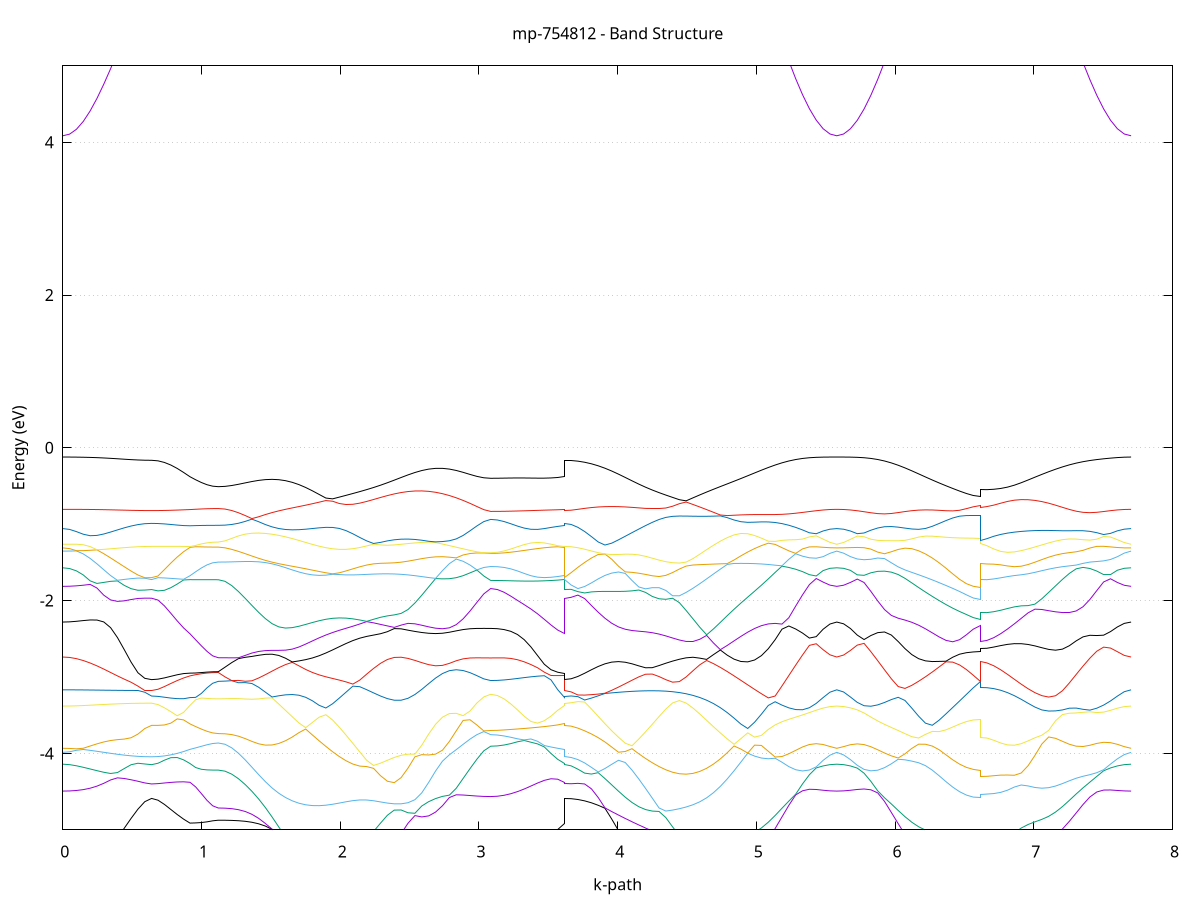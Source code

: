 set title 'mp-754812 - Band Structure'
set xlabel 'k-path'
set ylabel 'Energy (eV)'
set grid y
set yrange [-5:5]
set terminal png size 800,600
set output 'mp-754812_bands_gnuplot.png'
plot '-' using 1:2 with lines notitle, '-' using 1:2 with lines notitle, '-' using 1:2 with lines notitle, '-' using 1:2 with lines notitle, '-' using 1:2 with lines notitle, '-' using 1:2 with lines notitle, '-' using 1:2 with lines notitle, '-' using 1:2 with lines notitle, '-' using 1:2 with lines notitle, '-' using 1:2 with lines notitle, '-' using 1:2 with lines notitle, '-' using 1:2 with lines notitle, '-' using 1:2 with lines notitle, '-' using 1:2 with lines notitle, '-' using 1:2 with lines notitle, '-' using 1:2 with lines notitle, '-' using 1:2 with lines notitle, '-' using 1:2 with lines notitle, '-' using 1:2 with lines notitle, '-' using 1:2 with lines notitle, '-' using 1:2 with lines notitle, '-' using 1:2 with lines notitle, '-' using 1:2 with lines notitle, '-' using 1:2 with lines notitle, '-' using 1:2 with lines notitle, '-' using 1:2 with lines notitle, '-' using 1:2 with lines notitle, '-' using 1:2 with lines notitle, '-' using 1:2 with lines notitle, '-' using 1:2 with lines notitle, '-' using 1:2 with lines notitle, '-' using 1:2 with lines notitle, '-' using 1:2 with lines notitle, '-' using 1:2 with lines notitle, '-' using 1:2 with lines notitle, '-' using 1:2 with lines notitle, '-' using 1:2 with lines notitle, '-' using 1:2 with lines notitle, '-' using 1:2 with lines notitle, '-' using 1:2 with lines notitle, '-' using 1:2 with lines notitle, '-' using 1:2 with lines notitle, '-' using 1:2 with lines notitle, '-' using 1:2 with lines notitle, '-' using 1:2 with lines notitle, '-' using 1:2 with lines notitle, '-' using 1:2 with lines notitle, '-' using 1:2 with lines notitle, '-' using 1:2 with lines notitle, '-' using 1:2 with lines notitle, '-' using 1:2 with lines notitle, '-' using 1:2 with lines notitle, '-' using 1:2 with lines notitle, '-' using 1:2 with lines notitle, '-' using 1:2 with lines notitle, '-' using 1:2 with lines notitle, '-' using 1:2 with lines notitle, '-' using 1:2 with lines notitle, '-' using 1:2 with lines notitle, '-' using 1:2 with lines notitle, '-' using 1:2 with lines notitle, '-' using 1:2 with lines notitle, '-' using 1:2 with lines notitle, '-' using 1:2 with lines notitle
0.000000 -18.704019
0.049247 -18.700519
0.098495 -18.690019
0.147742 -18.672619
0.196989 -18.648519
0.246236 -18.617919
0.295484 -18.581319
0.344731 -18.539019
0.393978 -18.491819
0.443225 -18.440719
0.492473 -18.387419
0.541720 -18.335319
0.590967 -18.292019
0.640215 -18.273419
0.640215 -18.273419
0.686348 -18.270719
0.732482 -18.262719
0.778615 -18.249719
0.824749 -18.232519
0.870883 -18.212619
0.917016 -18.193919
0.917016 -18.193919
0.957835 -18.158619
0.998655 -18.125419
1.039474 -18.096319
1.080293 -18.094019
1.121112 -18.096019
1.121112 -18.096019
1.169566 -18.093819
1.218019 -18.087019
1.266473 -18.076019
1.314926 -18.060919
1.363380 -18.042119
1.411834 -18.020119
1.460287 -17.995619
1.508741 -17.969119
1.557195 -17.941319
1.605648 -17.912819
1.654102 -17.884719
1.702555 -17.857719
1.751009 -17.833019
1.799463 -17.811819
1.847916 -17.795319
1.896370 -17.784819
1.944823 -17.781419
1.993277 -17.785919
2.041731 -17.798819
2.041731 -17.798819
2.091402 -17.820519
2.141073 -17.850019
2.190745 -17.886619
2.240416 -17.929019
2.290087 -17.976019
2.339759 -18.026319
2.389430 -18.078919
2.439101 -18.132519
2.488772 -18.186319
2.538444 -18.239119
2.588115 -18.290219
2.637786 -18.338919
2.687458 -18.384319
2.737129 -18.425819
2.786800 -18.462919
2.836472 -18.495219
2.886143 -18.522119
2.935814 -18.543419
2.985486 -18.558819
3.035157 -18.568119
3.084828 -18.571319
3.084828 -18.571319
3.133119 -18.567619
3.181410 -18.556719
3.229700 -18.538619
3.277991 -18.513619
3.326281 -18.481919
3.374572 -18.443819
3.422863 -18.399919
3.471153 -18.350719
3.519444 -18.297619
3.567734 -18.242819
3.616025 -18.193919
3.616025 -18.273419
3.664775 -18.270019
3.713525 -18.259919
3.762274 -18.243019
3.811024 -18.219719
3.859774 -18.190219
3.908524 -18.154919
3.957274 -18.114219
4.006023 -18.068719
4.054773 -18.019019
4.103523 -17.966019
4.152273 -17.910319
4.201023 -17.853219
4.249772 -17.795719
4.298522 -17.766919
4.347272 -17.756319
4.396022 -17.753319
4.444771 -17.758819
4.493521 -17.773419
4.493521 -17.773419
4.542895 -17.797119
4.592269 -17.829319
4.641642 -17.869019
4.691016 -17.915419
4.740389 -17.967219
4.789763 -18.023319
4.839137 -18.082619
4.888510 -18.143819
4.937884 -18.205819
4.987258 -18.267619
5.036631 -18.328219
5.086005 -18.386519
5.135379 -18.441819
5.184752 -18.493319
5.234126 -18.540319
5.283500 -18.582219
5.332873 -18.618619
5.382247 -18.648919
5.431620 -18.672819
5.480994 -18.690019
5.530368 -18.700519
5.579741 -18.704019
5.579741 -18.704019
5.628919 -18.700519
5.678096 -18.690119
5.727273 -18.673019
5.776450 -18.649219
5.825628 -18.618919
5.874805 -18.582619
5.923982 -18.540619
5.973159 -18.493419
6.022336 -18.441619
6.071514 -18.385619
6.120691 -18.326419
6.169868 -18.264719
6.219045 -18.201319
6.268223 -18.137619
6.317400 -18.074819
6.366577 -18.014219
6.415754 -17.957719
6.464931 -17.907819
6.514109 -17.867419
6.563286 -17.840619
6.612463 -17.831019
6.612463 -17.825119
6.661968 -17.832419
6.711473 -17.853519
6.760978 -17.886119
6.810483 -17.927919
6.859988 -17.976519
6.909493 -18.030319
6.958998 -18.087619
7.008503 -18.147219
7.058008 -18.207919
7.107513 -18.268619
7.157018 -18.328419
7.206522 -18.386219
7.256027 -18.441219
7.305532 -18.492519
7.355037 -18.539619
7.404542 -18.581619
7.454047 -18.618019
7.503552 -18.648519
7.553057 -18.672619
7.602562 -18.689919
7.652067 -18.700519
7.701572 -18.704019
e
0.000000 -17.661119
0.049247 -17.659819
0.098495 -17.656219
0.147742 -17.650619
0.196989 -17.644219
0.246236 -17.642419
0.295484 -17.664319
0.344731 -17.711619
0.393978 -17.770019
0.443225 -17.833419
0.492473 -17.897819
0.541720 -17.958819
0.590967 -18.007619
0.640215 -18.028119
0.640215 -18.028119
0.686348 -18.028019
0.732482 -18.027719
0.778615 -18.027919
0.824749 -18.029819
0.870883 -18.034919
0.917016 -18.043319
0.917016 -18.043319
0.957835 -18.061919
0.998655 -18.076619
1.039474 -18.087019
1.080293 -18.073819
1.121112 -18.065219
1.121112 -18.065219
1.169566 -18.062619
1.218019 -18.054819
1.266473 -18.041819
1.314926 -18.024019
1.363380 -18.001419
1.411834 -17.974519
1.460287 -17.943719
1.508741 -17.909319
1.557195 -17.871919
1.605648 -17.832219
1.654102 -17.790919
1.702555 -17.748519
1.751009 -17.706019
1.799463 -17.664119
1.847916 -17.623719
1.896370 -17.585819
1.944823 -17.551519
1.993277 -17.521619
2.041731 -17.497319
2.041731 -17.497319
2.091402 -17.479619
2.141073 -17.470219
2.190745 -17.470519
2.240416 -17.481219
2.290087 -17.502819
2.339759 -17.534619
2.389430 -17.575019
2.439101 -17.622219
2.488772 -17.673619
2.538444 -17.727119
2.588115 -17.781019
2.637786 -17.833519
2.687458 -17.883519
2.737129 -17.929619
2.786800 -17.971219
2.836472 -18.007519
2.886143 -18.037919
2.935814 -18.062019
2.985486 -18.079419
3.035157 -18.090019
3.084828 -18.093619
3.084828 -18.093619
3.133119 -18.091919
3.181410 -18.086919
3.229700 -18.078919
3.277991 -18.068119
3.326281 -18.055119
3.374572 -18.040719
3.422863 -18.026319
3.471153 -18.014519
3.519444 -18.009919
3.567734 -18.019819
3.616025 -18.043319
3.616025 -18.028119
3.664775 -18.026119
3.713525 -18.019919
3.762274 -18.009719
3.811024 -17.995819
3.859774 -17.978419
3.908524 -17.957919
3.957274 -17.934819
4.006023 -17.909619
4.054773 -17.883119
4.103523 -17.856219
4.152273 -17.829819
4.201023 -17.805219
4.249772 -17.783719
4.298522 -17.739019
4.347272 -17.684219
4.396022 -17.632819
4.444771 -17.585819
4.493521 -17.544419
4.493521 -17.544419
4.542895 -17.508919
4.592269 -17.480519
4.641642 -17.459419
4.691016 -17.445419
4.740389 -17.438319
4.789763 -17.437519
4.839137 -17.442319
4.888510 -17.451919
4.937884 -17.465519
4.987258 -17.482219
5.036631 -17.501219
5.086005 -17.521719
5.135379 -17.542819
5.184752 -17.563819
5.234126 -17.584019
5.283500 -17.602819
5.332873 -17.619619
5.382247 -17.634019
5.431620 -17.645719
5.480994 -17.654119
5.530368 -17.659319
5.579741 -17.661119
5.579741 -17.661119
5.628919 -17.659419
5.678096 -17.654319
5.727273 -17.646119
5.776450 -17.634819
5.825628 -17.620719
5.874805 -17.604219
5.923982 -17.585519
5.973159 -17.565319
6.022336 -17.544119
6.071514 -17.522619
6.120691 -17.501519
6.169868 -17.481919
6.219045 -17.465119
6.268223 -17.452619
6.317400 -17.445819
6.366577 -17.445719
6.415754 -17.452019
6.464931 -17.462719
6.514109 -17.474819
6.563286 -17.484719
6.612463 -17.488519
6.612463 -17.484819
6.661968 -17.483719
6.711473 -17.481719
6.760978 -17.481019
6.810483 -17.484619
6.859988 -17.494319
6.909493 -17.510719
6.958998 -17.532719
7.008503 -17.558319
7.058008 -17.585219
7.107513 -17.611619
7.157018 -17.636019
7.206522 -17.657219
7.256027 -17.674519
7.305532 -17.687419
7.355037 -17.695719
7.404542 -17.699219
7.454047 -17.698119
7.503552 -17.692919
7.553057 -17.684319
7.602562 -17.674019
7.652067 -17.664919
7.701572 -17.661119
e
0.000000 -17.511919
0.049247 -17.514619
0.098495 -17.523019
0.147742 -17.538019
0.196989 -17.560119
0.246236 -17.585419
0.295484 -17.595219
0.344731 -17.586419
0.393978 -17.571619
0.443225 -17.554619
0.492473 -17.536819
0.541720 -17.519719
0.590967 -17.505719
0.640215 -17.499819
0.640215 -17.499819
0.686348 -17.544719
0.732482 -17.610119
0.778615 -17.674819
0.824749 -17.734419
0.870883 -17.785119
0.917016 -17.822319
0.917016 -17.822319
0.957835 -17.848819
0.998655 -17.874519
1.039474 -17.898019
1.080293 -17.916319
1.121112 -17.923619
1.121112 -17.923619
1.169566 -17.920619
1.218019 -17.911419
1.266473 -17.896219
1.314926 -17.875019
1.363380 -17.848019
1.411834 -17.815619
1.460287 -17.778119
1.508741 -17.736119
1.557195 -17.690319
1.605648 -17.641919
1.654102 -17.591919
1.702555 -17.542319
1.751009 -17.494519
1.799463 -17.450619
1.847916 -17.412019
1.896370 -17.379619
1.944823 -17.353119
1.993277 -17.331419
2.041731 -17.313019
2.041731 -17.313019
2.091402 -17.296719
2.141073 -17.282219
2.190745 -17.269319
2.240416 -17.258119
2.290087 -17.248719
2.339759 -17.241219
2.389430 -17.235619
2.439101 -17.232019
2.488772 -17.230119
2.538444 -17.229919
2.588115 -17.231019
2.637786 -17.233319
2.687458 -17.236519
2.737129 -17.240119
2.786800 -17.244019
2.836472 -17.247819
2.886143 -17.251319
2.935814 -17.254219
2.985486 -17.256519
3.035157 -17.257919
3.084828 -17.258419
3.084828 -17.258419
3.133119 -17.281719
3.181410 -17.327619
3.229700 -17.382719
3.277991 -17.443719
3.326281 -17.509219
3.374572 -17.577319
3.422863 -17.646019
3.471153 -17.711819
3.519444 -17.768919
3.567734 -17.807919
3.616025 -17.822319
3.616025 -17.499819
3.664775 -17.498819
3.713525 -17.496119
3.762274 -17.491719
3.811024 -17.485719
3.859774 -17.478419
3.908524 -17.469919
3.957274 -17.460619
4.006023 -17.450719
4.054773 -17.440619
4.103523 -17.430419
4.152273 -17.420219
4.201023 -17.410019
4.249772 -17.399519
4.298522 -17.388419
4.347272 -17.376219
4.396022 -17.362619
4.444771 -17.347419
4.493521 -17.330819
4.493521 -17.330819
4.542895 -17.313119
4.592269 -17.295319
4.641642 -17.278219
4.691016 -17.262419
4.740389 -17.248619
4.789763 -17.237219
4.839137 -17.228419
4.888510 -17.223119
4.937884 -17.222019
4.987258 -17.227319
5.036631 -17.243219
5.086005 -17.271919
5.135379 -17.308119
5.184752 -17.345819
5.234126 -17.381919
5.283500 -17.414719
5.332873 -17.443519
5.382247 -17.467719
5.431620 -17.486819
5.480994 -17.500619
5.530368 -17.509019
5.579741 -17.511919
5.579741 -17.511919
5.628919 -17.509619
5.678096 -17.502819
5.727273 -17.491819
5.776450 -17.476619
5.825628 -17.457619
5.874805 -17.435519
5.923982 -17.410919
5.973159 -17.385319
6.022336 -17.360619
6.071514 -17.339519
6.120691 -17.324219
6.169868 -17.315319
6.219045 -17.310719
6.268223 -17.308419
6.317400 -17.306119
6.366577 -17.302619
6.415754 -17.297719
6.464931 -17.292419
6.514109 -17.287619
6.563286 -17.284419
6.612463 -17.283319
6.612463 -17.283819
6.661968 -17.284919
6.711473 -17.288019
6.760978 -17.292319
6.810483 -17.296519
6.859988 -17.299419
6.909493 -17.300019
6.958998 -17.298219
7.008503 -17.294419
7.058008 -17.289419
7.107513 -17.283719
7.157018 -17.277719
7.206522 -17.272119
7.256027 -17.268919
7.305532 -17.275619
7.355037 -17.303519
7.404542 -17.341419
7.454047 -17.380819
7.503552 -17.418919
7.553057 -17.453819
7.602562 -17.483319
7.652067 -17.504119
7.701572 -17.511919
e
0.000000 -17.210619
0.049247 -17.217319
0.098495 -17.235619
0.147742 -17.260919
0.196989 -17.288519
0.246236 -17.314819
0.295484 -17.337819
0.344731 -17.357419
0.393978 -17.374619
0.443225 -17.390419
0.492473 -17.405619
0.541720 -17.420019
0.590967 -17.432119
0.640215 -17.437419
0.640215 -17.437419
0.686348 -17.393319
0.732482 -17.330219
0.778615 -17.268619
0.824749 -17.211319
0.870883 -17.159919
0.917016 -17.115519
0.917016 -17.115519
0.957835 -17.093519
0.998655 -17.073719
1.039474 -17.056619
1.080293 -17.043219
1.121112 -17.037319
1.121112 -17.037319
1.169566 -17.037119
1.218019 -17.036419
1.266473 -17.035219
1.314926 -17.033619
1.363380 -17.031619
1.411834 -17.029319
1.460287 -17.026519
1.508741 -17.023319
1.557195 -17.019119
1.605648 -17.013819
1.654102 -17.006419
1.702555 -16.995919
1.751009 -16.980819
1.799463 -16.959519
1.847916 -16.930619
1.896370 -16.893319
1.944823 -16.855919
1.993277 -16.856819
2.041731 -16.862119
2.041731 -16.862119
2.091402 -16.873219
2.141073 -16.890219
2.190745 -16.912619
2.240416 -16.938519
2.290087 -16.965419
2.339759 -16.991119
2.389430 -17.014719
2.439101 -17.036219
2.488772 -17.055819
2.538444 -17.074019
2.588115 -17.091319
2.637786 -17.107619
2.687458 -17.123219
2.737129 -17.137719
2.786800 -17.151019
2.836472 -17.162819
2.886143 -17.172919
2.935814 -17.181019
2.985486 -17.187019
3.035157 -17.190719
3.084828 -17.191919
3.084828 -17.191919
3.133119 -17.175219
3.181410 -17.148819
3.229700 -17.125419
3.277991 -17.106719
3.326281 -17.092919
3.374572 -17.083819
3.422863 -17.079519
3.471153 -17.080319
3.519444 -17.086619
3.567734 -17.098519
3.616025 -17.115519
3.616025 -17.437419
3.664775 -17.435119
3.713525 -17.428119
3.762274 -17.416519
3.811024 -17.400419
3.859774 -17.380119
3.908524 -17.356019
3.957274 -17.328119
4.006023 -17.296819
4.054773 -17.262619
4.103523 -17.225819
4.152273 -17.187019
4.201023 -17.146419
4.249772 -17.104619
4.298522 -17.062119
4.347272 -17.019719
4.396022 -16.978619
4.444771 -16.940119
4.493521 -16.906319
4.493521 -16.906319
4.542895 -16.878719
4.592269 -16.858519
4.641642 -16.845319
4.691016 -16.838019
4.740389 -16.844419
4.789763 -16.902319
4.839137 -16.959219
4.888510 -17.014119
4.937884 -17.065619
4.987258 -17.111019
5.036631 -17.145619
5.086005 -17.166419
5.135379 -17.177819
5.184752 -17.185019
5.234126 -17.190719
5.283500 -17.195519
5.332873 -17.199819
5.382247 -17.203519
5.431620 -17.206519
5.480994 -17.208719
5.530368 -17.210019
5.579741 -17.210619
5.579741 -17.210619
5.628919 -17.210819
5.678096 -17.211419
5.727273 -17.212419
5.776450 -17.213519
5.825628 -17.214419
5.874805 -17.214719
5.923982 -17.213619
5.973159 -17.210419
6.022336 -17.203319
6.071514 -17.189919
6.120691 -17.168319
6.169868 -17.138519
6.219045 -17.102019
6.268223 -17.061319
6.317400 -17.018419
6.366577 -16.975319
6.415754 -16.934519
6.464931 -16.899919
6.514109 -16.875119
6.563286 -16.861419
6.612463 -16.857019
6.612463 -16.880119
6.661968 -16.883019
6.711473 -16.891819
6.760978 -16.906419
6.810483 -16.925819
6.859988 -16.948819
6.909493 -16.973919
6.958998 -17.000719
7.008503 -17.029219
7.058008 -17.059819
7.107513 -17.092619
7.157018 -17.127519
7.206522 -17.164019
7.256027 -17.199819
7.305532 -17.227019
7.355037 -17.233919
7.404542 -17.231019
7.454047 -17.226119
7.503552 -17.221219
7.553057 -17.216819
7.602562 -17.213419
7.652067 -17.211319
7.701572 -17.210619
e
0.000000 -16.967219
0.049247 -16.964019
0.098495 -16.956119
0.147742 -16.946119
0.196989 -16.936419
0.246236 -16.928619
0.295484 -16.922919
0.344731 -16.919419
0.393978 -16.917819
0.443225 -16.917519
0.492473 -16.918019
0.541720 -16.918719
0.590967 -16.919319
0.640215 -16.919619
0.640215 -16.919619
0.686348 -16.920519
0.732482 -16.923019
0.778615 -16.927319
0.824749 -16.933219
0.870883 -16.941019
0.917016 -16.950819
0.917016 -16.950819
0.957835 -16.961719
0.998655 -16.973019
1.039474 -16.984419
1.080293 -16.994419
1.121112 -16.999119
1.121112 -16.999119
1.169566 -16.998219
1.218019 -16.995219
1.266473 -16.990419
1.314926 -16.983919
1.363380 -16.975619
1.411834 -16.966019
1.460287 -16.955219
1.508741 -16.943419
1.557195 -16.931019
1.605648 -16.918419
1.654102 -16.905819
1.702555 -16.893819
1.751009 -16.882519
1.799463 -16.872619
1.847916 -16.864519
1.896370 -16.858719
1.944823 -16.848319
1.993277 -16.796819
2.041731 -16.740719
2.041731 -16.740719
2.091402 -16.680519
2.141073 -16.648919
2.190745 -16.680419
2.240416 -16.706119
2.290087 -16.727519
2.339759 -16.745919
2.389430 -16.762519
2.439101 -16.778219
2.488772 -16.793419
2.538444 -16.808219
2.588115 -16.822519
2.637786 -16.836319
2.687458 -16.849419
2.737129 -16.861619
2.786800 -16.872619
2.836472 -16.882419
2.886143 -16.890619
2.935814 -16.897119
2.985486 -16.902019
3.035157 -16.904919
3.084828 -16.905919
3.084828 -16.905919
3.133119 -16.906019
3.181410 -16.906619
3.229700 -16.908019
3.277991 -16.910619
3.326281 -16.914919
3.374572 -16.920819
3.422863 -16.927919
3.471153 -16.935519
3.519444 -16.942319
3.567734 -16.947619
3.616025 -16.950819
3.616025 -16.919619
3.664775 -16.918619
3.713525 -16.915819
3.762274 -16.911119
3.811024 -16.904619
3.859774 -16.896519
3.908524 -16.886919
3.957274 -16.876019
4.006023 -16.863919
4.054773 -16.851019
4.103523 -16.837319
4.152273 -16.823019
4.201023 -16.808319
4.249772 -16.793119
4.298522 -16.777319
4.347272 -16.760519
4.396022 -16.742019
4.444771 -16.720519
4.493521 -16.694519
4.493521 -16.694519
4.542895 -16.662319
4.592269 -16.669919
4.641642 -16.727719
4.691016 -16.786019
4.740389 -16.835519
4.789763 -16.836719
4.839137 -16.841019
4.888510 -16.847619
4.937884 -16.856219
4.987258 -16.866219
5.036631 -16.877319
5.086005 -16.889019
5.135379 -16.901019
5.184752 -16.912819
5.234126 -16.924119
5.283500 -16.934619
5.332873 -16.944019
5.382247 -16.952019
5.431620 -16.958519
5.480994 -16.963219
5.530368 -16.966119
5.579741 -16.967219
5.579741 -16.967219
5.628919 -16.965919
5.678096 -16.962419
5.727273 -16.956819
5.776450 -16.949219
5.825628 -16.940019
5.874805 -16.929419
5.923982 -16.917819
5.973159 -16.905519
6.022336 -16.892719
6.071514 -16.879719
6.120691 -16.866719
6.169868 -16.853919
6.219045 -16.841319
6.268223 -16.828919
6.317400 -16.816419
6.366577 -16.803019
6.415754 -16.787119
6.464931 -16.765919
6.514109 -16.736819
6.563286 -16.701319
6.612463 -16.676619
6.612463 -16.666319
6.661968 -16.691719
6.711473 -16.727019
6.760978 -16.757719
6.810483 -16.782419
6.859988 -16.802019
6.909493 -16.818119
6.958998 -16.832119
7.008503 -16.845019
7.058008 -16.857219
7.107513 -16.869119
7.157018 -16.880819
7.206522 -16.892319
7.256027 -16.903719
7.305532 -16.914819
7.355037 -16.925419
7.404542 -16.935319
7.454047 -16.944219
7.503552 -16.952019
7.553057 -16.958419
7.602562 -16.963119
7.652067 -16.966119
7.701572 -16.967219
e
0.000000 -16.074219
0.049247 -16.074219
0.098495 -16.074419
0.147742 -16.074719
0.196989 -16.075119
0.246236 -16.075719
0.295484 -16.076419
0.344731 -16.077119
0.393978 -16.077919
0.443225 -16.078619
0.492473 -16.079319
0.541720 -16.079919
0.590967 -16.080319
0.640215 -16.080419
0.640215 -16.080419
0.686348 -16.081519
0.732482 -16.084419
0.778615 -16.089019
0.824749 -16.094719
0.870883 -16.101019
0.917016 -16.107119
0.917016 -16.107119
0.957835 -16.110819
0.998655 -16.113919
1.039474 -16.116319
1.080293 -16.117819
1.121112 -16.118219
1.121112 -16.118219
1.169566 -16.119019
1.218019 -16.121419
1.266473 -16.125419
1.314926 -16.131319
1.363380 -16.139219
1.411834 -16.149519
1.460287 -16.162419
1.508741 -16.178319
1.557195 -16.197319
1.605648 -16.219819
1.654102 -16.246119
1.702555 -16.276219
1.751009 -16.310119
1.799463 -16.347719
1.847916 -16.388619
1.896370 -16.432319
1.944823 -16.477719
1.993277 -16.523719
2.041731 -16.568519
2.041731 -16.568519
2.091402 -16.611319
2.141073 -16.619519
2.190745 -16.559219
2.240416 -16.500819
2.290087 -16.445519
2.339759 -16.394019
2.389430 -16.346619
2.439101 -16.303819
2.488772 -16.265719
2.538444 -16.232219
2.588115 -16.203319
2.637786 -16.178719
2.687458 -16.158119
2.737129 -16.141119
2.786800 -16.127419
2.836472 -16.116519
2.886143 -16.108119
2.935814 -16.102019
2.985486 -16.097819
3.035157 -16.095419
3.084828 -16.094719
3.084828 -16.094719
3.133119 -16.095019
3.181410 -16.096119
3.229700 -16.097919
3.277991 -16.100119
3.326281 -16.102419
3.374572 -16.104719
3.422863 -16.106619
3.471153 -16.107919
3.519444 -16.108519
3.567734 -16.108219
3.616025 -16.107119
3.616025 -16.080419
3.664775 -16.081619
3.713525 -16.085219
3.762274 -16.091319
3.811024 -16.099819
3.859774 -16.111219
3.908524 -16.125619
3.957274 -16.142919
4.006023 -16.163519
4.054773 -16.187519
4.103523 -16.215119
4.152273 -16.246319
4.201023 -16.281119
4.249772 -16.319519
4.298522 -16.361419
4.347272 -16.406419
4.396022 -16.454419
4.444771 -16.505019
4.493521 -16.557819
4.493521 -16.557819
4.542895 -16.613219
4.592269 -16.623819
4.641642 -16.580019
4.691016 -16.532919
4.740389 -16.484219
4.789763 -16.435819
4.839137 -16.388719
4.888510 -16.343919
4.937884 -16.302219
4.987258 -16.264019
5.036631 -16.229619
5.086005 -16.199119
5.135379 -16.172519
5.184752 -16.149619
5.234126 -16.130319
5.283500 -16.114419
5.332873 -16.101419
5.382247 -16.091219
5.431620 -16.083619
5.480994 -16.078319
5.530368 -16.075219
5.579741 -16.074219
5.579741 -16.074219
5.628919 -16.075119
5.678096 -16.077919
5.727273 -16.082619
5.776450 -16.089519
5.825628 -16.098719
5.874805 -16.110419
5.923982 -16.124819
5.973159 -16.142219
6.022336 -16.162919
6.071514 -16.186919
6.120691 -16.214519
6.169868 -16.245719
6.219045 -16.280319
6.268223 -16.318419
6.317400 -16.359719
6.366577 -16.403819
6.415754 -16.450119
6.464931 -16.497919
6.514109 -16.546119
6.563286 -16.592019
6.612463 -16.619919
6.612463 -16.619519
6.661968 -16.590819
6.711473 -16.545819
6.760978 -16.499119
6.810483 -16.453019
6.859988 -16.408619
6.909493 -16.366719
6.958998 -16.327519
7.008503 -16.291319
7.058008 -16.258119
7.107513 -16.228019
7.157018 -16.201019
7.206522 -16.176919
7.256027 -16.155719
7.305532 -16.137419
7.355037 -16.121619
7.404542 -16.108419
7.454047 -16.097519
7.503552 -16.088919
7.553057 -16.082319
7.602562 -16.077719
7.652067 -16.075019
7.701572 -16.074219
e
0.000000 -6.103419
0.049247 -6.099819
0.098495 -6.089119
0.147742 -6.071719
0.196989 -6.048319
0.246236 -6.020419
0.295484 -5.989719
0.344731 -5.958419
0.393978 -5.928619
0.443225 -5.902219
0.492473 -5.880519
0.541720 -5.864519
0.590967 -5.854819
0.640215 -5.851519
0.640215 -5.851519
0.686348 -5.849919
0.732482 -5.845019
0.778615 -5.836619
0.824749 -5.824819
0.870883 -5.809319
0.917016 -5.790319
0.917016 -5.790319
0.957835 -5.729419
0.998655 -5.667719
1.039474 -5.612019
1.080293 -5.571919
1.121112 -5.557019
1.121112 -5.557019
1.169566 -5.555919
1.218019 -5.552719
1.266473 -5.547719
1.314926 -5.541719
1.363380 -5.535519
1.411834 -5.530719
1.460287 -5.528819
1.508741 -5.532319
1.557195 -5.543519
1.605648 -5.564719
1.654102 -5.597019
1.702555 -5.639319
1.751009 -5.688519
1.799463 -5.740319
1.847916 -5.791219
1.896370 -5.879819
1.944823 -5.968019
1.993277 -6.040819
2.041731 -6.097219
2.041731 -6.097219
2.091402 -6.137219
2.141073 -6.158819
2.190745 -6.161919
2.240416 -6.146919
2.290087 -6.146619
2.339759 -6.170419
2.389430 -6.190119
2.439101 -6.207119
2.488772 -6.222819
2.538444 -6.238419
2.588115 -6.254919
2.637786 -6.272619
2.687458 -6.291419
2.737129 -6.310719
2.786800 -6.329919
2.836472 -6.348019
2.886143 -6.364019
2.935814 -6.377419
2.985486 -6.387419
3.035157 -6.393619
3.084828 -6.395719
3.084828 -6.395719
3.133119 -6.389119
3.181410 -6.369419
3.229700 -6.337219
3.277991 -6.293019
3.326281 -6.238119
3.374572 -6.173919
3.422863 -6.102219
3.471153 -6.025119
3.519444 -5.945219
3.567734 -5.865719
3.616025 -5.790319
3.616025 -5.851519
3.664775 -5.851119
3.713525 -5.849919
3.762274 -5.848619
3.811024 -5.848019
3.859774 -5.849519
3.908524 -5.854819
3.957274 -5.865919
4.006023 -5.884719
4.054773 -5.912919
4.103523 -5.951019
4.152273 -5.998419
4.201023 -6.052719
4.249772 -6.110919
4.298522 -6.169119
4.347272 -6.224019
4.396022 -6.272219
4.444771 -6.311419
4.493521 -6.339519
4.493521 -6.339519
4.542895 -6.355519
4.592269 -6.358119
4.641642 -6.347419
4.691016 -6.324019
4.740389 -6.289619
4.789763 -6.246319
4.839137 -6.197619
4.888510 -6.147519
4.937884 -6.101019
4.987258 -6.062619
5.036631 -6.035419
5.086005 -6.020619
5.135379 -6.016719
5.184752 -6.021519
5.234126 -6.032019
5.283500 -6.045719
5.332873 -6.060419
5.382247 -6.074419
5.431620 -6.086519
5.480994 -6.095719
5.530368 -6.101519
5.579741 -6.103419
5.579741 -6.103419
5.628919 -6.101319
5.678096 -6.095119
5.727273 -6.085219
5.776450 -6.072019
5.825628 -6.056619
5.874805 -6.040119
5.923982 -6.024019
5.973159 -6.010519
6.022336 -6.002019
6.071514 -6.001119
6.120691 -6.010119
6.169868 -6.030519
6.219045 -6.061919
6.268223 -6.102019
6.317400 -6.147319
6.366577 -6.193519
6.415754 -6.236719
6.464931 -6.273619
6.514109 -6.301619
6.563286 -6.319119
6.612463 -6.325119
6.612463 -6.140019
6.661968 -6.137019
6.711473 -6.127819
6.760978 -6.112619
6.810483 -6.092619
6.859988 -6.071319
6.909493 -6.053719
6.958998 -6.041519
7.008503 -6.033519
7.058008 -6.028219
7.107513 -6.025519
7.157018 -6.025519
7.206522 -6.028319
7.256027 -6.033919
7.305532 -6.041819
7.355037 -6.051319
7.404542 -6.061919
7.454047 -6.072619
7.503552 -6.082619
7.553057 -6.091219
7.602562 -6.097919
7.652067 -6.102019
7.701572 -6.103419
e
0.000000 -5.712019
0.049247 -5.701019
0.098495 -5.668119
0.147742 -5.614719
0.196989 -5.542319
0.246236 -5.452919
0.295484 -5.349019
0.344731 -5.233219
0.393978 -5.108719
0.443225 -4.979419
0.492473 -4.850619
0.541720 -4.730119
0.590967 -4.632419
0.640215 -4.589519
0.640215 -4.589519
0.686348 -4.612719
0.732482 -4.667719
0.778615 -4.734019
0.824749 -4.800119
0.870883 -4.860619
0.917016 -4.912619
0.917016 -4.912619
0.957835 -4.910219
0.998655 -4.905419
1.039474 -4.896219
1.080293 -4.882919
1.121112 -4.874719
1.121112 -4.874719
1.169566 -4.875319
1.218019 -4.877319
1.266473 -4.881519
1.314926 -4.889019
1.363380 -4.901719
1.411834 -4.921619
1.460287 -4.951219
1.508741 -4.994619
1.557195 -5.078019
1.605648 -5.168019
1.654102 -5.278419
1.702555 -5.408119
1.751009 -5.538819
1.799463 -5.663119
1.847916 -5.777619
1.896370 -5.838819
1.944823 -5.882719
1.993277 -5.923919
2.041731 -5.964419
2.041731 -5.964419
2.091402 -6.005919
2.141073 -6.046519
2.190745 -6.084419
2.240416 -6.118019
2.290087 -6.114719
2.339759 -6.066719
2.389430 -6.005219
2.439101 -5.933319
2.488772 -5.855719
2.538444 -5.779019
2.588115 -5.711719
2.637786 -5.663119
2.687458 -5.638319
2.737129 -5.635319
2.786800 -5.647119
2.836472 -5.666319
2.886143 -5.687419
2.935814 -5.706619
2.985486 -5.721719
3.035157 -5.731219
3.084828 -5.734419
3.084828 -5.734419
3.133119 -5.724619
3.181410 -5.695319
3.229700 -5.647519
3.277991 -5.582619
3.326281 -5.502719
3.374572 -5.410419
3.422863 -5.308919
3.471153 -5.202519
3.519444 -5.096319
3.567734 -4.996819
3.616025 -4.912619
3.616025 -4.589519
3.664775 -4.593019
3.713525 -4.603619
3.762274 -4.621519
3.811024 -4.646819
3.859774 -4.679419
3.908524 -4.718319
3.957274 -4.859619
4.006023 -5.010719
4.054773 -5.162419
4.103523 -5.311119
4.152273 -5.454219
4.201023 -5.589019
4.249772 -5.713319
4.298522 -5.825219
4.347272 -5.923119
4.396022 -6.005419
4.444771 -6.070919
4.493521 -6.118919
4.493521 -6.118919
4.542895 -6.149019
4.592269 -6.160119
4.641642 -6.152519
4.691016 -6.126919
4.740389 -6.084819
4.789763 -6.028719
4.839137 -5.963119
4.888510 -5.895419
4.937884 -5.834619
4.987258 -5.787219
5.036631 -5.753319
5.086005 -5.729319
5.135379 -5.712819
5.184752 -5.702419
5.234126 -5.697019
5.283500 -5.695819
5.332873 -5.697519
5.382247 -5.701019
5.431620 -5.705019
5.480994 -5.708719
5.530368 -5.711219
5.579741 -5.712019
5.579741 -5.712019
5.628919 -5.710219
5.678096 -5.704819
5.727273 -5.696419
5.776450 -5.685719
5.825628 -5.673919
5.874805 -5.662419
5.923982 -5.652619
5.973159 -5.646219
6.022336 -5.644719
6.071514 -5.649819
6.120691 -5.663919
6.169868 -5.691219
6.219045 -5.736819
6.268223 -5.801919
6.317400 -5.878419
6.366577 -5.955019
6.415754 -6.024119
6.464931 -6.080919
6.514109 -6.123019
6.563286 -6.148719
6.612463 -6.157419
6.612463 -5.978019
6.661968 -5.978619
6.711473 -5.980119
6.760978 -5.980719
6.810483 -5.977019
6.859988 -5.963519
6.909493 -5.934519
6.958998 -5.889419
7.008503 -5.832919
7.058008 -5.771719
7.107513 -5.714019
7.157018 -5.668119
7.206522 -5.640019
7.256027 -5.630119
7.305532 -5.633719
7.355037 -5.645119
7.404542 -5.659819
7.454047 -5.674519
7.503552 -5.687619
7.553057 -5.698219
7.602562 -5.705919
7.652067 -5.710519
7.701572 -5.712019
e
0.000000 -4.493519
0.049247 -4.491719
0.098495 -4.485619
0.147742 -4.474319
0.196989 -4.455919
0.246236 -4.428719
0.295484 -4.391719
0.344731 -4.347719
0.393978 -4.320419
0.443225 -4.328619
0.492473 -4.345419
0.541720 -4.364719
0.590967 -4.386619
0.640215 -4.400219
0.640215 -4.400219
0.686348 -4.395819
0.732482 -4.387519
0.778615 -4.379819
0.824749 -4.374119
0.870883 -4.372319
0.917016 -4.378519
0.917016 -4.378519
0.957835 -4.438919
0.998655 -4.525519
1.039474 -4.614819
1.080293 -4.685819
1.121112 -4.715119
1.121112 -4.715119
1.169566 -4.717119
1.218019 -4.723619
1.266473 -4.737019
1.314926 -4.760519
1.363380 -4.797619
1.411834 -4.850419
1.460287 -4.917419
1.508741 -4.991819
1.557195 -5.043119
1.605648 -5.102219
1.654102 -5.197619
1.702555 -5.272619
1.751009 -5.329819
1.799463 -5.372019
1.847916 -5.433119
1.896370 -5.497219
1.944823 -5.553219
1.993277 -5.595619
2.041731 -5.619119
2.041731 -5.619119
2.091402 -5.620319
2.141073 -5.597419
2.190745 -5.551619
2.240416 -5.484919
2.290087 -5.399319
2.339759 -5.296819
2.389430 -5.179519
2.439101 -5.050519
2.488772 -4.914519
2.538444 -4.814319
2.588115 -4.831819
2.637786 -4.818219
2.687458 -4.768319
2.737129 -4.685419
2.786800 -4.578219
2.836472 -4.542019
2.886143 -4.545119
2.935814 -4.551719
2.985486 -4.558519
3.035157 -4.563319
3.084828 -4.565119
3.084828 -4.565119
3.133119 -4.560919
3.181410 -4.548519
3.229700 -4.528119
3.277991 -4.500319
3.326281 -4.466219
3.374572 -4.427619
3.422863 -4.388019
3.471153 -4.353119
3.519444 -4.332019
3.567734 -4.337919
3.616025 -4.378519
3.616025 -4.400219
3.664775 -4.397519
3.713525 -4.392219
3.762274 -4.400619
3.811024 -4.464319
3.859774 -4.577619
3.908524 -4.713219
3.957274 -4.761719
4.006023 -4.807119
4.054773 -4.852019
4.103523 -4.895219
4.152273 -4.936719
4.201023 -4.977219
4.249772 -5.015819
4.298522 -5.049719
4.347272 -5.076419
4.396022 -5.094619
4.444771 -5.104319
4.493521 -5.180219
4.493521 -5.180219
4.542895 -5.275219
4.592269 -5.357519
4.641642 -5.426219
4.691016 -5.480219
4.740389 -5.518419
4.789763 -5.539419
4.839137 -5.540519
4.888510 -5.517319
4.937884 -5.463819
4.987258 -5.377719
5.036631 -5.263619
5.086005 -5.129619
5.135379 -4.983619
5.184752 -4.831719
5.234126 -4.680119
5.283500 -4.544019
5.332873 -4.489719
5.382247 -4.469619
5.431620 -4.472619
5.480994 -4.482419
5.530368 -4.490519
5.579741 -4.493519
5.579741 -4.493519
5.628919 -4.490719
5.678096 -4.482819
5.727273 -4.472419
5.776450 -4.466119
5.825628 -4.476719
5.874805 -4.517219
5.923982 -4.629019
5.973159 -4.773119
6.022336 -4.919419
6.071514 -5.062219
6.120691 -5.194919
6.169868 -5.309819
6.219045 -5.397619
6.268223 -5.453819
6.317400 -5.483419
6.366577 -5.494919
6.415754 -5.494819
6.464931 -5.487419
6.514109 -5.476819
6.563286 -5.467519
6.612463 -5.463819
6.612463 -5.626119
6.661968 -5.625819
6.711473 -5.620219
6.760978 -5.601819
6.810483 -5.567719
6.859988 -5.518819
6.909493 -5.457819
6.958998 -5.387819
7.008503 -5.312319
7.058008 -5.235019
7.107513 -5.157619
7.157018 -5.078119
7.206522 -4.990219
7.256027 -4.890119
7.305532 -4.780319
7.355037 -4.669119
7.404542 -4.570719
7.454047 -4.505319
7.503552 -4.480319
7.553057 -4.479019
7.602562 -4.485319
7.652067 -4.491219
7.701572 -4.493519
e
0.000000 -4.141519
0.049247 -4.147319
0.098495 -4.162319
0.147742 -4.182119
0.196989 -4.203919
0.246236 -4.226119
0.295484 -4.247219
0.344731 -4.263119
0.393978 -4.251019
0.443225 -4.198319
0.492473 -4.148319
0.541720 -4.129119
0.590967 -4.138619
0.640215 -4.147419
0.640215 -4.147419
0.686348 -4.129219
0.732482 -4.088919
0.778615 -4.056319
0.824749 -4.054419
0.870883 -4.084719
0.917016 -4.132819
0.917016 -4.132819
0.957835 -4.185219
0.998655 -4.208019
1.039474 -4.216019
1.080293 -4.218519
1.121112 -4.219019
1.121112 -4.219019
1.169566 -4.232719
1.218019 -4.271919
1.266473 -4.331919
1.314926 -4.407719
1.363380 -4.496219
1.411834 -4.596519
1.460287 -4.708819
1.508741 -4.832419
1.557195 -4.963519
1.605648 -5.092619
1.654102 -5.165619
1.702555 -5.231019
1.751009 -5.297819
1.799463 -5.365619
1.847916 -5.398819
1.896370 -5.409719
1.944823 -5.403919
1.993277 -5.381419
2.041731 -5.342019
2.041731 -5.342019
2.091402 -5.284719
2.141073 -5.211119
2.190745 -5.122719
2.240416 -5.021919
2.290087 -4.913919
2.339759 -4.810619
2.389430 -4.742619
2.439101 -4.740919
2.488772 -4.777419
2.538444 -4.784119
2.588115 -4.688319
2.637786 -4.631719
2.687458 -4.591519
2.737129 -4.562819
2.786800 -4.546719
2.836472 -4.456419
2.886143 -4.327919
2.935814 -4.199219
2.985486 -4.075919
3.035157 -3.966219
3.084828 -3.906019
3.084828 -3.906019
3.133119 -3.902119
3.181410 -3.890519
3.229700 -3.872019
3.277991 -3.848119
3.326281 -3.831119
3.374572 -3.853719
3.422863 -3.875919
3.471153 -3.915419
3.519444 -4.001519
3.567734 -4.077719
3.616025 -4.132819
3.616025 -4.147419
3.664775 -4.163219
3.713525 -4.206919
3.762274 -4.258319
3.811024 -4.270619
3.859774 -4.252419
3.908524 -4.329919
3.957274 -4.412019
4.006023 -4.494719
4.054773 -4.573319
4.103523 -4.642819
4.152273 -4.698019
4.201023 -4.735419
4.249772 -4.755219
4.298522 -4.760319
4.347272 -4.840519
4.396022 -4.961719
4.444771 -5.075619
4.493521 -5.106919
4.493521 -5.106919
4.542895 -5.105019
4.592269 -5.101919
4.641642 -5.100319
4.691016 -5.101519
4.740389 -5.104619
4.789763 -5.107219
4.839137 -5.105719
4.888510 -5.095719
4.937884 -5.072919
4.987258 -5.033519
5.036631 -4.975819
5.086005 -4.900919
5.135379 -4.812819
5.184752 -4.717919
5.234126 -4.624619
5.283500 -4.534219
5.332873 -4.399419
5.382247 -4.279719
5.431620 -4.190319
5.480994 -4.164319
5.530368 -4.147319
5.579741 -4.141519
5.579741 -4.141519
5.628919 -4.147219
5.678096 -4.164219
5.727273 -4.192519
5.776450 -4.259119
5.825628 -4.366319
5.874805 -4.490119
5.923982 -4.581219
5.973159 -4.662119
6.022336 -4.747119
6.071514 -4.828819
6.120691 -4.901319
6.169868 -4.960419
6.219045 -5.004419
6.268223 -5.034319
6.317400 -5.053219
6.366577 -5.065119
6.415754 -5.074519
6.464931 -5.084219
6.514109 -5.094819
6.563286 -5.104019
6.612463 -5.107719
6.612463 -5.350119
6.661968 -5.329519
6.711473 -5.274819
6.760978 -5.199419
6.810483 -5.117119
6.859988 -5.039919
6.909493 -4.977019
6.958998 -4.930619
7.008503 -4.895919
7.058008 -4.863819
7.107513 -4.823619
7.157018 -4.767919
7.206522 -4.696519
7.256027 -4.615419
7.305532 -4.531619
7.355037 -4.451019
7.404542 -4.375919
7.454047 -4.301519
7.503552 -4.227619
7.553057 -4.190319
7.602562 -4.164119
7.652067 -4.147319
7.701572 -4.141519
e
0.000000 -3.986519
0.049247 -3.979019
0.098495 -3.959319
0.147742 -3.949119
0.196989 -3.960119
0.246236 -3.972619
0.295484 -3.985919
0.344731 -3.999219
0.393978 -4.011719
0.443225 -4.022819
0.492473 -4.031919
0.541720 -4.038819
0.590967 -4.043019
0.640215 -4.044419
0.640215 -4.044419
0.686348 -4.041619
0.732482 -4.033219
0.778615 -4.019319
0.824749 -4.000119
0.870883 -3.975919
0.917016 -3.947319
0.917016 -3.947319
0.957835 -3.927919
0.998655 -3.907419
1.039474 -3.887319
1.080293 -3.870919
1.121112 -3.864119
1.121112 -3.864119
1.169566 -3.880519
1.218019 -3.927319
1.266473 -3.998019
1.314926 -4.084919
1.363380 -4.180519
1.411834 -4.277619
1.460287 -4.370019
1.508741 -4.452519
1.557195 -4.521919
1.605648 -4.577719
1.654102 -4.620819
1.702555 -4.652419
1.751009 -4.672919
1.799463 -4.683319
1.847916 -4.684519
1.896370 -4.678219
1.944823 -4.666119
1.993277 -4.650419
2.041731 -4.633619
2.041731 -4.633619
2.091402 -4.618619
2.141073 -4.609719
2.190745 -4.610319
2.240416 -4.620119
2.290087 -4.635319
2.339759 -4.650319
2.389430 -4.660219
2.439101 -4.660319
2.488772 -4.645819
2.538444 -4.606219
2.588115 -4.516319
2.637786 -4.379419
2.687458 -4.230719
2.737129 -4.101919
2.786800 -4.018719
2.836472 -3.950919
2.886143 -3.881219
2.935814 -3.813019
2.985486 -3.754519
3.035157 -3.714519
3.084828 -3.754919
3.084828 -3.754919
3.133119 -3.759619
3.181410 -3.771819
3.229700 -3.788919
3.277991 -3.809219
3.326281 -3.823419
3.374572 -3.811319
3.422863 -3.841519
3.471153 -3.897019
3.519444 -3.916219
3.567734 -3.933119
3.616025 -3.947319
3.616025 -4.044419
3.664775 -4.053719
3.713525 -4.081119
3.762274 -4.125019
3.811024 -4.183019
3.859774 -4.243219
3.908524 -4.198119
3.957274 -4.143119
4.006023 -4.090319
4.054773 -4.119519
4.103523 -4.218819
4.152273 -4.334319
4.201023 -4.458019
4.249772 -4.585819
4.298522 -4.714419
4.347272 -4.754819
4.396022 -4.742219
4.444771 -4.724419
4.493521 -4.701919
4.493521 -4.701919
4.542895 -4.672619
4.592269 -4.633719
4.641642 -4.581619
4.691016 -4.514319
4.740389 -4.431719
4.789763 -4.335319
4.839137 -4.228119
4.888510 -4.113819
4.937884 -3.997619
4.987258 -4.035619
5.036631 -4.060919
5.086005 -4.070419
5.135379 -4.063519
5.184752 -4.115819
5.234126 -4.173119
5.283500 -4.214019
5.332873 -4.230119
5.382247 -4.217719
5.431620 -4.177019
5.480994 -4.091619
5.530368 -4.023619
5.579741 -3.986519
5.579741 -3.986519
5.628919 -4.020019
5.678096 -4.081319
5.727273 -4.155419
5.776450 -4.209419
5.825628 -4.228219
5.874805 -4.220119
5.923982 -4.186919
5.973159 -4.136719
6.022336 -4.076819
6.071514 -4.084219
6.120691 -4.101019
6.169868 -4.122519
6.219045 -4.160419
6.268223 -4.219319
6.317400 -4.292419
6.366577 -4.369419
6.415754 -4.441419
6.464931 -4.501519
6.514109 -4.545619
6.563286 -4.572019
6.612463 -4.580719
6.612463 -4.534319
6.661968 -4.532619
6.711473 -4.525919
6.760978 -4.510619
6.810483 -4.481919
6.859988 -4.440419
6.909493 -4.413819
6.958998 -4.426119
7.008503 -4.446319
7.058008 -4.455719
7.107513 -4.449019
7.157018 -4.427419
7.206522 -4.395319
7.256027 -4.358919
7.305532 -4.325219
7.355037 -4.299419
7.404542 -4.278819
7.454047 -4.252819
7.503552 -4.213719
7.553057 -4.140119
7.602562 -4.071419
7.652067 -4.016119
7.701572 -3.986519
e
0.000000 -3.933419
0.049247 -3.935219
0.098495 -3.940619
0.147742 -3.932819
0.196989 -3.903719
0.246236 -3.875219
0.295484 -3.850319
0.344731 -3.831619
0.393978 -3.820119
0.443225 -3.812619
0.492473 -3.795219
0.541720 -3.747519
0.590967 -3.675119
0.640215 -3.633219
0.640215 -3.633219
0.686348 -3.633119
0.732482 -3.628019
0.778615 -3.604419
0.824749 -3.548619
0.870883 -3.561719
0.917016 -3.614119
0.917016 -3.614119
0.957835 -3.648919
0.998655 -3.681519
1.039474 -3.710419
1.080293 -3.732119
1.121112 -3.740719
1.121112 -3.740719
1.169566 -3.743619
1.218019 -3.753819
1.266473 -3.774719
1.314926 -3.806319
1.363380 -3.843019
1.411834 -3.874519
1.460287 -3.891719
1.508741 -3.890119
1.557195 -3.870119
1.605648 -3.834419
1.654102 -3.786219
1.702555 -3.728419
1.751009 -3.681219
1.799463 -3.759019
1.847916 -3.835019
1.896370 -3.908319
1.944823 -3.977719
1.993277 -4.041219
2.041731 -4.096119
2.041731 -4.096119
2.091402 -4.139919
2.141073 -4.166519
2.190745 -4.172519
2.240416 -4.195919
2.290087 -4.291319
2.339759 -4.364019
2.389430 -4.383319
2.439101 -4.317119
2.488772 -4.192519
2.538444 -4.045219
2.588115 -4.016419
2.637786 -4.020819
2.687458 -4.009519
2.737129 -3.958219
2.786800 -3.844019
2.836472 -3.704619
2.886143 -3.568419
2.935814 -3.559819
2.985486 -3.629019
3.035157 -3.705819
3.084828 -3.700319
3.084828 -3.700319
3.133119 -3.698119
3.181410 -3.693019
3.229700 -3.686919
3.277991 -3.680519
3.326281 -3.673719
3.374572 -3.666419
3.422863 -3.658319
3.471153 -3.649319
3.519444 -3.639019
3.567734 -3.627319
3.616025 -3.614119
3.616025 -3.633219
3.664775 -3.643319
3.713525 -3.669319
3.762274 -3.704519
3.811024 -3.745819
3.859774 -3.793819
3.908524 -3.850419
3.957274 -3.916819
4.006023 -3.984619
4.054773 -3.975219
4.103523 -3.938519
4.152273 -4.005019
4.201023 -4.066419
4.249772 -4.122619
4.298522 -4.172619
4.347272 -4.214619
4.396022 -4.246719
4.444771 -4.266419
4.493521 -4.272019
4.493521 -4.272019
4.542895 -4.262019
4.592269 -4.236119
4.641642 -4.195119
4.691016 -4.139919
4.740389 -4.071819
4.789763 -3.992219
4.839137 -3.902919
4.888510 -3.943819
4.937884 -3.996019
4.987258 -3.892019
5.036631 -3.896019
5.086005 -3.972319
5.135379 -4.047719
5.184752 -4.041019
5.234126 -4.004919
5.283500 -3.960319
5.332873 -3.915919
5.382247 -3.883819
5.431620 -3.873019
5.480994 -3.883519
5.530368 -3.909719
5.579741 -3.933419
5.579741 -3.933419
5.628919 -3.911419
5.678096 -3.886219
5.727273 -3.875619
5.776450 -3.884719
5.825628 -3.912819
5.874805 -3.952519
5.923982 -3.994719
5.973159 -4.032419
6.022336 -4.060619
6.071514 -4.005919
6.120691 -3.934719
6.169868 -3.879519
6.219045 -3.880319
6.268223 -3.904119
6.317400 -3.952219
6.366577 -4.018319
6.415754 -4.084219
6.464931 -4.140519
6.514109 -4.183019
6.563286 -4.209319
6.612463 -4.218319
6.612463 -4.303519
6.661968 -4.300219
6.711473 -4.292219
6.760978 -4.284519
6.810483 -4.283419
6.859988 -4.286419
6.909493 -4.256919
6.958998 -4.161119
7.008503 -4.026219
7.058008 -3.877619
7.107513 -3.785019
7.157018 -3.802719
7.206522 -3.841819
7.256027 -3.880319
7.305532 -3.905619
7.355037 -3.909819
7.404542 -3.893719
7.454047 -3.869519
7.503552 -3.854819
7.553057 -3.859619
7.602562 -3.881219
7.652067 -3.911519
7.701572 -3.933419
e
0.000000 -3.380719
0.049247 -3.379819
0.098495 -3.377419
0.147742 -3.373819
0.196989 -3.369319
0.246236 -3.364519
0.295484 -3.359719
0.344731 -3.355219
0.393978 -3.351319
0.443225 -3.348219
0.492473 -3.345719
0.541720 -3.344019
0.590967 -3.343019
0.640215 -3.342619
0.640215 -3.342619
0.686348 -3.360919
0.732482 -3.402919
0.778615 -3.453819
0.824749 -3.507619
0.870883 -3.463219
0.917016 -3.371719
0.917016 -3.371719
0.957835 -3.298119
0.998655 -3.275619
1.039474 -3.280619
1.080293 -3.284819
1.121112 -3.286319
1.121112 -3.286319
1.169566 -3.284719
1.218019 -3.282119
1.266473 -3.283119
1.314926 -3.288219
1.363380 -3.291019
1.411834 -3.287119
1.460287 -3.276519
1.508741 -3.273019
1.557195 -3.354019
1.605648 -3.437319
1.654102 -3.520219
1.702555 -3.601619
1.751009 -3.663819
1.799463 -3.594919
1.847916 -3.526519
1.896370 -3.494119
1.944823 -3.562319
1.993277 -3.657119
2.041731 -3.759919
2.041731 -3.759919
2.091402 -3.869519
2.141073 -3.980619
2.190745 -4.090519
2.240416 -4.158219
2.290087 -4.128419
2.339759 -4.090519
2.389430 -4.053219
2.439101 -4.024719
2.488772 -4.010319
2.538444 -4.009619
2.588115 -3.892619
2.637786 -3.746519
2.687458 -3.619319
2.737129 -3.526319
2.786800 -3.478819
2.836472 -3.475819
2.886143 -3.506319
2.935814 -3.445219
2.985486 -3.340419
3.035157 -3.260819
3.084828 -3.226619
3.084828 -3.226619
3.133119 -3.242419
3.181410 -3.286719
3.229700 -3.352119
3.277991 -3.430719
3.326281 -3.513219
3.374572 -3.582119
3.422863 -3.603919
3.471153 -3.572519
3.519444 -3.512319
3.567734 -3.436519
3.616025 -3.371719
3.616025 -3.342619
3.664775 -3.337019
3.713525 -3.322119
3.762274 -3.327619
3.811024 -3.418319
3.859774 -3.515319
3.908524 -3.611819
3.957274 -3.703519
4.006023 -3.788519
4.054773 -3.866619
4.103523 -3.900319
4.152273 -3.812519
4.201023 -3.717919
4.249772 -3.618819
4.298522 -3.518019
4.347272 -3.420619
4.396022 -3.339919
4.444771 -3.308419
4.493521 -3.340919
4.493521 -3.340919
4.542895 -3.406519
4.592269 -3.484619
4.641642 -3.567319
4.691016 -3.650919
4.740389 -3.732519
4.789763 -3.810019
4.839137 -3.881119
4.888510 -3.807319
4.937884 -3.731219
4.987258 -3.787119
5.036631 -3.764219
5.086005 -3.686619
5.135379 -3.627419
5.184752 -3.585519
5.234126 -3.553719
5.283500 -3.525519
5.332873 -3.496719
5.382247 -3.466019
5.431620 -3.434819
5.480994 -3.407019
5.530368 -3.387619
5.579741 -3.380719
5.579741 -3.380719
5.628919 -3.386819
5.678096 -3.403919
5.727273 -3.430219
5.776450 -3.471219
5.825628 -3.524419
5.874805 -3.575219
5.923982 -3.620119
5.973159 -3.660719
6.022336 -3.700519
6.071514 -3.741619
6.120691 -3.781619
6.169868 -3.798719
6.219045 -3.751019
6.268223 -3.712619
6.317400 -3.714919
6.366577 -3.692119
6.415754 -3.655019
6.464931 -3.616319
6.514109 -3.583819
6.563286 -3.562419
6.612463 -3.555019
6.612463 -3.787719
6.661968 -3.799019
6.711473 -3.828219
6.760978 -3.863519
6.810483 -3.889219
6.859988 -3.893019
6.909493 -3.872919
6.958998 -3.836619
7.008503 -3.795619
7.058008 -3.762419
7.107513 -3.698719
7.157018 -3.572519
7.206522 -3.491719
7.256027 -3.474219
7.305532 -3.470519
7.355037 -3.462319
7.404542 -3.455719
7.454047 -3.465419
7.503552 -3.459919
7.553057 -3.436419
7.602562 -3.408319
7.652067 -3.387919
7.701572 -3.380719
e
0.000000 -3.167919
0.049247 -3.168119
0.098495 -3.168619
0.147742 -3.169419
0.196989 -3.170419
0.246236 -3.171519
0.295484 -3.172719
0.344731 -3.173719
0.393978 -3.174719
0.443225 -3.175519
0.492473 -3.176119
0.541720 -3.176619
0.590967 -3.199319
0.640215 -3.249219
0.640215 -3.249219
0.686348 -3.253819
0.732482 -3.264619
0.778615 -3.275819
0.824749 -3.283319
0.870883 -3.284519
0.917016 -3.269719
0.917016 -3.269719
0.957835 -3.266719
0.998655 -3.215619
1.039474 -3.142119
1.080293 -3.082319
1.121112 -3.057019
1.121112 -3.057019
1.169566 -3.053719
1.218019 -3.048519
1.266473 -3.075219
1.314926 -3.073519
1.363380 -3.085419
1.411834 -3.134019
1.460287 -3.198119
1.508741 -3.261719
1.557195 -3.246019
1.605648 -3.233619
1.654102 -3.229419
1.702555 -3.238719
1.751009 -3.265819
1.799463 -3.311319
1.847916 -3.370619
1.896370 -3.405919
1.944823 -3.350619
1.993277 -3.276119
2.041731 -3.199219
2.041731 -3.199219
2.091402 -3.119719
2.141073 -3.127119
2.190745 -3.166219
2.240416 -3.208019
2.290087 -3.248819
2.339759 -3.283019
2.389430 -3.303819
2.439101 -3.303919
2.488772 -3.278819
2.538444 -3.229319
2.588115 -3.162119
2.637786 -3.086719
2.687458 -3.014119
2.737129 -2.954819
2.786800 -2.917319
2.836472 -2.905019
2.886143 -2.915419
2.935814 -2.943319
2.985486 -2.982719
3.035157 -3.024519
3.084828 -3.046419
3.084828 -3.046419
3.133119 -3.044419
3.181410 -3.038619
3.229700 -3.029819
3.277991 -3.019219
3.326281 -3.008119
3.374572 -2.997819
3.422863 -2.989219
3.471153 -2.983319
3.519444 -3.037519
3.567734 -3.165519
3.616025 -3.269719
3.616025 -3.249219
3.664775 -3.248619
3.713525 -3.257319
3.762274 -3.301419
3.811024 -3.276119
3.859774 -3.246419
3.908524 -3.215719
3.957274 -3.207819
4.006023 -3.200219
4.054773 -3.193519
4.103523 -3.187919
4.152273 -3.183619
4.201023 -3.180919
4.249772 -3.180119
4.298522 -3.181419
4.347272 -3.185319
4.396022 -3.192619
4.444771 -3.203619
4.493521 -3.219319
4.493521 -3.219319
4.542895 -3.240719
4.592269 -3.268519
4.641642 -3.303919
4.691016 -3.348019
4.740389 -3.401819
4.789763 -3.465519
4.839137 -3.538119
4.888510 -3.616419
4.937884 -3.674119
4.987258 -3.591719
5.036631 -3.486219
5.086005 -3.372719
5.135379 -3.324019
5.184752 -3.368319
5.234126 -3.404019
5.283500 -3.426519
5.332873 -3.428719
5.382247 -3.402319
5.431620 -3.345619
5.480994 -3.269919
5.530368 -3.199119
5.579741 -3.167919
5.579741 -3.167919
5.628919 -3.196119
5.678096 -3.261719
5.727273 -3.331919
5.776450 -3.376019
5.825628 -3.382719
5.874805 -3.365219
5.923982 -3.333619
5.973159 -3.295519
6.022336 -3.266019
6.071514 -3.307219
6.120691 -3.407719
6.169868 -3.512919
6.219045 -3.604319
6.268223 -3.632019
6.317400 -3.565419
6.366577 -3.483419
6.415754 -3.399119
6.464931 -3.314119
6.514109 -3.228419
6.563286 -3.142519
6.612463 -3.062219
6.612463 -3.136419
6.661968 -3.140119
6.711473 -3.152019
6.760978 -3.173319
6.810483 -3.204519
6.859988 -3.244619
6.909493 -3.292119
6.958998 -3.344019
7.008503 -3.393919
7.058008 -3.431219
7.107513 -3.445819
7.157018 -3.443719
7.206522 -3.431219
7.256027 -3.408419
7.305532 -3.406719
7.355037 -3.423119
7.404542 -3.433719
7.454047 -3.408619
7.503552 -3.367719
7.553057 -3.313719
7.602562 -3.250419
7.652067 -3.192819
7.701572 -3.167919
e
0.000000 -2.738619
0.049247 -2.744019
0.098495 -2.759819
0.147742 -2.784519
0.196989 -2.816519
0.246236 -2.854219
0.295484 -2.896319
0.344731 -2.940919
0.393978 -2.985619
0.443225 -3.028119
0.492473 -3.068819
0.541720 -3.119319
0.590967 -3.176819
0.640215 -3.176919
0.640215 -3.176919
0.686348 -3.160719
0.732482 -3.125319
0.778615 -3.085219
0.824749 -3.046819
0.870883 -3.013019
0.917016 -2.985419
0.917016 -2.985419
0.957835 -2.969919
0.998655 -2.957519
1.039474 -2.948519
1.080293 -2.943019
1.121112 -2.941219
1.121112 -2.941219
1.169566 -2.998419
1.218019 -3.047119
1.266473 -3.044919
1.314926 -3.055819
1.363380 -3.050019
1.411834 -3.013419
1.460287 -2.969819
1.508741 -2.923319
1.557195 -2.877719
1.605648 -2.837619
1.654102 -2.808319
1.702555 -2.854319
1.751009 -2.901319
1.799463 -2.940719
1.847916 -2.972219
1.896370 -2.997319
1.944823 -3.019019
1.993277 -3.040319
2.041731 -3.063919
2.041731 -3.063919
2.091402 -3.092819
2.141073 -3.040519
2.190745 -2.962519
2.240416 -2.888119
2.290087 -2.821719
2.339759 -2.771119
2.389430 -2.744019
2.439101 -2.741219
2.488772 -2.756619
2.538444 -2.782619
2.588115 -2.812219
2.637786 -2.838519
2.687458 -2.853319
2.737129 -2.848119
2.786800 -2.821719
2.836472 -2.787319
2.886143 -2.762319
2.935814 -2.751219
2.985486 -2.749019
3.035157 -2.750019
3.084828 -2.750619
3.084828 -2.750619
3.133119 -2.749819
3.181410 -2.750019
3.229700 -2.756919
3.277991 -2.773919
3.326281 -2.801319
3.374572 -2.836819
3.422863 -2.879219
3.471153 -2.936419
3.519444 -2.980619
3.567734 -2.981319
3.616025 -2.985419
3.616025 -3.176919
3.664775 -3.195019
3.713525 -3.235419
3.762274 -3.236919
3.811024 -3.231019
3.859774 -3.223719
3.908524 -3.212319
3.957274 -3.174119
4.006023 -3.132319
4.054773 -3.087919
4.103523 -3.042519
4.152273 -2.998719
4.201023 -2.963719
4.249772 -2.961819
4.298522 -2.994119
4.347272 -3.035019
4.396022 -3.067719
4.444771 -3.060319
4.493521 -2.999819
4.493521 -2.999819
4.542895 -2.918719
4.592269 -2.840019
4.641642 -2.783519
4.691016 -2.825319
4.740389 -2.874419
4.789763 -2.928219
4.839137 -2.985119
4.888510 -3.043819
4.937884 -3.103019
4.987258 -3.161919
5.036631 -3.219119
5.086005 -3.273619
5.135379 -3.249219
5.184752 -3.117219
5.234126 -2.981019
5.283500 -2.844619
5.332873 -2.711719
5.382247 -2.586019
5.431620 -2.564719
5.480994 -2.642419
5.530368 -2.709519
5.579741 -2.738619
5.579741 -2.738619
5.628919 -2.712819
5.678096 -2.652519
5.727273 -2.582719
5.776450 -2.559719
5.825628 -2.668719
5.874805 -2.786219
5.923982 -2.905919
5.973159 -3.023319
6.022336 -3.124819
6.071514 -3.149619
6.120691 -3.109219
6.169868 -3.055819
6.219045 -2.997519
6.268223 -2.935019
6.317400 -2.868819
6.366577 -2.801319
6.415754 -2.805319
6.464931 -2.842119
6.514109 -2.902119
6.563286 -2.976119
6.612463 -3.053019
6.612463 -2.801219
6.661968 -2.815519
6.711473 -2.852919
6.760978 -2.904919
6.810483 -2.965419
6.859988 -3.029919
6.909493 -3.094019
6.958998 -3.153719
7.008503 -3.205219
7.058008 -3.244219
7.107513 -3.262719
7.157018 -3.245519
7.206522 -3.180119
7.256027 -3.078919
7.305532 -2.967219
7.355037 -2.857419
7.404542 -2.753719
7.454047 -2.662919
7.503552 -2.609019
7.553057 -2.621219
7.602562 -2.668619
7.652067 -2.717119
7.701572 -2.738619
e
0.000000 -2.280719
0.049247 -2.278119
0.098495 -2.270819
0.147742 -2.261419
0.196989 -2.253519
0.246236 -2.254319
0.295484 -2.279419
0.344731 -2.354319
0.393978 -2.483419
0.443225 -2.642219
0.492473 -2.805619
0.541720 -2.944419
0.590967 -3.017219
0.640215 -3.034419
0.640215 -3.034419
0.686348 -3.028119
0.732482 -3.011919
0.778615 -2.991219
0.824749 -2.970819
0.870883 -2.955319
0.917016 -2.949519
0.917016 -2.949519
0.957835 -2.947619
0.998655 -2.942019
1.039474 -2.936119
1.080293 -2.932119
1.121112 -2.930719
1.121112 -2.930719
1.169566 -2.871419
1.218019 -2.811519
1.266473 -2.759619
1.314926 -2.742319
1.363380 -2.730619
1.411834 -2.715819
1.460287 -2.703619
1.508741 -2.701619
1.557195 -2.717919
1.605648 -2.754119
1.654102 -2.802919
1.702555 -2.789419
1.751009 -2.772719
1.799463 -2.750919
1.847916 -2.721819
1.896370 -2.686119
1.944823 -2.645919
1.993277 -2.603619
2.041731 -2.561919
2.041731 -2.561919
2.091402 -2.523219
2.141073 -2.491719
2.190745 -2.468619
2.240416 -2.451319
2.290087 -2.433619
2.339759 -2.407119
2.389430 -2.366319
2.439101 -2.369419
2.488772 -2.387219
2.538444 -2.403519
2.588115 -2.417519
2.637786 -2.427619
2.687458 -2.431619
2.737129 -2.427319
2.786800 -2.414219
2.836472 -2.395919
2.886143 -2.379119
2.935814 -2.368419
2.985486 -2.364219
3.035157 -2.363819
3.084828 -2.364119
3.084828 -2.364119
3.133119 -2.367619
3.181410 -2.379119
3.229700 -2.402219
3.277991 -2.443819
3.326281 -2.511319
3.374572 -2.605919
3.422863 -2.719819
3.471153 -2.833119
3.519444 -2.904319
3.567734 -2.937419
3.616025 -2.949519
3.616025 -3.034419
3.664775 -3.023219
3.713525 -2.992919
3.762274 -2.950919
3.811024 -2.905119
3.859774 -2.862219
3.908524 -2.827519
3.957274 -2.805219
4.006023 -2.798319
4.054773 -2.806819
4.103523 -2.827219
4.152273 -2.854219
4.201023 -2.879119
4.249772 -2.877919
4.298522 -2.850219
4.347272 -2.819719
4.396022 -2.792019
4.444771 -2.767919
4.493521 -2.749119
4.493521 -2.749119
4.542895 -2.741519
4.592269 -2.753319
4.641642 -2.769819
4.691016 -2.706819
4.740389 -2.646819
4.789763 -2.714019
4.839137 -2.766619
4.888510 -2.797119
4.937884 -2.802019
4.987258 -2.777519
5.036631 -2.720219
5.086005 -2.630019
5.135379 -2.511919
5.184752 -2.373719
5.234126 -2.332219
5.283500 -2.371719
5.332873 -2.424919
5.382247 -2.490219
5.431620 -2.471819
5.480994 -2.375319
5.530368 -2.306619
5.579741 -2.280719
5.579741 -2.280719
5.628919 -2.303719
5.678096 -2.365119
5.727273 -2.451219
5.776450 -2.509819
5.825628 -2.457219
5.874805 -2.419419
5.923982 -2.410719
5.973159 -2.450819
6.022336 -2.535319
6.071514 -2.628619
6.120691 -2.706719
6.169868 -2.760319
6.219045 -2.788819
6.268223 -2.797819
6.317400 -2.795819
6.366577 -2.793619
6.415754 -2.741019
6.464931 -2.701619
6.514109 -2.681919
6.563286 -2.672219
6.612463 -2.669219
6.612463 -2.630419
6.661968 -2.623919
6.711473 -2.608019
6.760978 -2.589119
6.810483 -2.572919
6.859988 -2.563719
6.909493 -2.564019
6.958998 -2.574219
7.008503 -2.592919
7.058008 -2.616719
7.107513 -2.638819
7.157018 -2.649119
7.206522 -2.635319
7.256027 -2.590819
7.305532 -2.527319
7.355037 -2.474619
7.404542 -2.454019
7.454047 -2.457319
7.503552 -2.452519
7.553057 -2.405819
7.602562 -2.345019
7.652067 -2.298419
7.701572 -2.280719
e
0.000000 -1.813519
0.049247 -1.811819
0.098495 -1.806619
0.147742 -1.798519
0.196989 -1.787819
0.246236 -1.835419
0.295484 -1.929019
0.344731 -1.991119
0.393978 -2.010019
0.443225 -2.003019
0.492473 -1.986119
0.541720 -1.971819
0.590967 -1.968019
0.640215 -1.968619
0.640215 -1.968619
0.686348 -1.993119
0.732482 -2.068719
0.778615 -2.165619
0.824749 -2.264919
0.870883 -2.357519
0.917016 -2.434519
0.917016 -2.434519
0.957835 -2.513119
0.998655 -2.591019
1.039474 -2.664119
1.080293 -2.723019
1.121112 -2.747819
1.121112 -2.747819
1.169566 -2.748419
1.218019 -2.749319
1.266473 -2.748319
1.314926 -2.717619
1.363380 -2.686419
1.411834 -2.665719
1.460287 -2.654619
1.508741 -2.651019
1.557195 -2.651119
1.605648 -2.648619
1.654102 -2.635219
1.702555 -2.607219
1.751009 -2.569219
1.799463 -2.527919
1.847916 -2.487619
1.896370 -2.450719
1.944823 -2.418019
1.993277 -2.388919
2.041731 -2.362319
2.041731 -2.362319
2.091402 -2.335219
2.141073 -2.306119
2.190745 -2.275119
2.240416 -2.291219
2.290087 -2.311219
2.339759 -2.331119
2.389430 -2.350619
2.439101 -2.320719
2.488772 -2.297919
2.538444 -2.303819
2.588115 -2.322419
2.637786 -2.343619
2.687458 -2.361119
2.737129 -2.368519
2.786800 -2.356519
2.836472 -2.314619
2.886143 -2.238619
2.935814 -2.136519
2.985486 -2.022919
3.035157 -1.912019
3.084828 -1.842119
3.084828 -1.842119
3.133119 -1.855119
3.181410 -1.890919
3.229700 -1.941419
3.277991 -1.997319
3.326281 -2.052719
3.374572 -2.109519
3.422863 -2.173219
3.471153 -2.245019
3.519444 -2.318819
3.567734 -2.385119
3.616025 -2.434519
3.616025 -1.968619
3.664775 -1.956819
3.713525 -1.927919
3.762274 -1.973219
3.811024 -2.064219
3.859774 -2.151719
3.908524 -2.230819
3.957274 -2.296419
4.006023 -2.344619
4.054773 -2.375019
4.103523 -2.391519
4.152273 -2.400519
4.201023 -2.408419
4.249772 -2.420119
4.298522 -2.438119
4.347272 -2.462119
4.396022 -2.489419
4.444771 -2.515619
4.493521 -2.534519
4.493521 -2.534519
4.542895 -2.535319
4.592269 -2.506019
4.641642 -2.455719
4.691016 -2.555019
4.740389 -2.642419
4.789763 -2.587219
4.839137 -2.527319
4.888510 -2.468419
4.937884 -2.413019
4.987258 -2.365019
5.036631 -2.328019
5.086005 -2.305219
5.135379 -2.298319
5.184752 -2.307419
5.234126 -2.224219
5.283500 -2.071919
5.332873 -1.924619
5.382247 -1.790819
5.431620 -1.710819
5.480994 -1.757519
5.530368 -1.797319
5.579741 -1.813519
5.579741 -1.813519
5.628919 -1.798719
5.678096 -1.762019
5.727273 -1.718219
5.776450 -1.763219
5.825628 -1.879419
5.874805 -2.003819
5.923982 -2.117419
5.973159 -2.193919
6.022336 -2.230519
6.071514 -2.254819
6.120691 -2.283719
6.169868 -2.321919
6.219045 -2.369019
6.268223 -2.421719
6.317400 -2.475119
6.366577 -2.520219
6.415754 -2.539119
6.464931 -2.511919
6.514109 -2.447819
6.563286 -2.374319
6.612463 -2.329319
6.612463 -2.534619
6.661968 -2.521319
6.711473 -2.485319
6.760978 -2.433619
6.810483 -2.372119
6.859988 -2.304319
6.909493 -2.232519
6.958998 -2.160219
7.008503 -2.111719
7.058008 -2.116319
7.107513 -2.132219
7.157018 -2.146819
7.206522 -2.156219
7.256027 -2.155819
7.305532 -2.135619
7.355037 -2.080119
7.404542 -1.985119
7.454047 -1.869319
7.503552 -1.755819
7.553057 -1.714119
7.602562 -1.762419
7.652067 -1.799319
7.701572 -1.813519
e
0.000000 -1.570619
0.049247 -1.580319
0.098495 -1.610819
0.147742 -1.664319
0.196989 -1.741119
0.246236 -1.775219
0.295484 -1.761619
0.344731 -1.747719
0.393978 -1.742019
0.443225 -1.800819
0.492473 -1.843819
0.541720 -1.864719
0.590967 -1.862019
0.640215 -1.855319
0.640215 -1.855319
0.686348 -1.872819
0.732482 -1.865219
0.778615 -1.831119
0.824749 -1.783619
0.870883 -1.729719
0.917016 -1.725819
0.917016 -1.725819
0.957835 -1.726119
0.998655 -1.726319
1.039474 -1.726619
1.080293 -1.726719
1.121112 -1.726819
1.121112 -1.726819
1.169566 -1.747619
1.218019 -1.803419
1.266473 -1.881319
1.314926 -1.970319
1.363380 -2.063019
1.411834 -2.153319
1.460287 -2.235419
1.508741 -2.301819
1.557195 -2.344119
1.605648 -2.359519
1.654102 -2.353719
1.702555 -2.335719
1.751009 -2.311919
1.799463 -2.286819
1.847916 -2.263519
1.896370 -2.244519
1.944823 -2.231819
1.993277 -2.226719
2.041731 -2.229219
2.041731 -2.229219
2.091402 -2.238819
2.141073 -2.253619
2.190745 -2.271619
2.240416 -2.244619
2.290087 -2.218719
2.339759 -2.200019
2.389430 -2.187019
2.439101 -2.167619
2.488772 -2.116719
2.538444 -2.031419
2.588115 -1.929119
2.637786 -1.820419
2.687458 -1.711519
2.737129 -1.715419
2.786800 -1.713519
2.836472 -1.699919
2.886143 -1.673519
2.935814 -1.637019
2.985486 -1.599719
3.035157 -1.677719
3.084828 -1.736119
3.084828 -1.736119
3.133119 -1.736719
3.181410 -1.738419
3.229700 -1.740619
3.277991 -1.742819
3.326281 -1.744419
3.374572 -1.744819
3.422863 -1.743719
3.471153 -1.741019
3.519444 -1.736919
3.567734 -1.731719
3.616025 -1.725819
3.616025 -1.855319
3.664775 -1.852719
3.713525 -1.882619
3.762274 -1.899919
3.811024 -1.886019
3.859774 -1.880919
3.908524 -1.879719
3.957274 -1.880119
4.006023 -1.880219
4.054773 -1.878319
4.103523 -1.872419
4.152273 -1.861419
4.201023 -1.892419
4.249772 -1.945519
4.298522 -1.976019
4.347272 -1.983019
4.396022 -1.968819
4.444771 -2.026619
4.493521 -2.128719
4.493521 -2.128719
4.542895 -2.238219
4.592269 -2.348719
4.641642 -2.447419
4.691016 -2.370319
4.740389 -2.284919
4.789763 -2.198119
4.839137 -2.113519
4.888510 -2.032419
4.937884 -1.954119
4.987258 -1.876819
5.036631 -1.798019
5.086005 -1.716119
5.135379 -1.631019
5.184752 -1.549019
5.234126 -1.566119
5.283500 -1.589419
5.332873 -1.620719
5.382247 -1.660619
5.431620 -1.677419
5.480994 -1.607219
5.530368 -1.577319
5.579741 -1.570619
5.579741 -1.570619
5.628919 -1.577419
5.678096 -1.603819
5.727273 -1.662619
5.776450 -1.669219
5.825628 -1.635919
5.874805 -1.617019
5.923982 -1.614419
5.973159 -1.627419
6.022336 -1.658519
6.071514 -1.708519
6.120691 -1.768119
6.169868 -1.828819
6.219045 -1.887819
6.268223 -1.944719
6.317400 -1.999419
6.366577 -2.051319
6.415754 -2.099119
6.464931 -2.142319
6.514109 -2.181919
6.563286 -2.222019
6.612463 -2.251819
6.612463 -2.161219
6.661968 -2.157219
6.711473 -2.145319
6.760978 -2.126619
6.810483 -2.103619
6.859988 -2.082019
6.909493 -2.068719
6.958998 -2.065419
7.008503 -2.046019
7.058008 -1.975819
7.107513 -1.892419
7.157018 -1.806819
7.206522 -1.722619
7.256027 -1.644719
7.305532 -1.584019
7.355037 -1.565219
7.404542 -1.579619
7.454047 -1.613119
7.503552 -1.659319
7.553057 -1.659519
7.602562 -1.602319
7.652067 -1.577119
7.701572 -1.570619
e
0.000000 -1.352019
0.049247 -1.351319
0.098495 -1.349319
0.147742 -1.389019
0.196989 -1.447319
0.246236 -1.518519
0.295484 -1.595819
0.344731 -1.672219
0.393978 -1.734419
0.443225 -1.722519
0.492473 -1.712519
0.541720 -1.705119
0.590967 -1.706919
0.640215 -1.724819
0.640215 -1.724819
0.686348 -1.700119
0.732482 -1.703619
0.778615 -1.708719
0.824749 -1.714819
0.870883 -1.720819
0.917016 -1.674519
0.917016 -1.674519
0.957835 -1.622519
0.998655 -1.573419
1.039474 -1.532619
1.080293 -1.505419
1.121112 -1.495719
1.121112 -1.495719
1.169566 -1.495019
1.218019 -1.492919
1.266473 -1.490219
1.314926 -1.488219
1.363380 -1.488319
1.411834 -1.492319
1.460287 -1.501919
1.508741 -1.518319
1.557195 -1.541219
1.605648 -1.568819
1.654102 -1.598119
1.702555 -1.625519
1.751009 -1.648119
1.799463 -1.663319
1.847916 -1.669819
1.896370 -1.666919
1.944823 -1.655219
1.993277 -1.658919
2.041731 -1.663619
2.041731 -1.663619
2.091402 -1.663819
2.141073 -1.661019
2.190745 -1.656819
2.240416 -1.652819
2.290087 -1.650119
2.339759 -1.649419
2.389430 -1.651219
2.439101 -1.655919
2.488772 -1.663519
2.538444 -1.673619
2.588115 -1.685619
2.637786 -1.698119
2.687458 -1.709019
2.737129 -1.607819
2.786800 -1.516419
2.836472 -1.456319
2.886143 -1.485319
2.935814 -1.534419
2.985486 -1.597919
3.035157 -1.566319
3.084828 -1.553819
3.084828 -1.553819
3.133119 -1.556419
3.181410 -1.565719
3.229700 -1.584219
3.277991 -1.611819
3.326281 -1.644419
3.374572 -1.674119
3.422863 -1.693119
3.471153 -1.698919
3.519444 -1.694519
3.567734 -1.684819
3.616025 -1.674519
3.616025 -1.724819
3.664775 -1.795519
3.713525 -1.842519
3.762274 -1.815319
3.811024 -1.768219
3.859774 -1.715719
3.908524 -1.670519
3.957274 -1.639719
4.006023 -1.625319
4.054773 -1.644219
4.103523 -1.736519
4.152273 -1.821019
4.201023 -1.846119
4.249772 -1.830819
4.298522 -1.830719
4.347272 -1.866719
4.396022 -1.936419
4.444771 -1.937219
4.493521 -1.892819
4.493521 -1.892819
4.542895 -1.838719
4.592269 -1.778719
4.641642 -1.715519
4.691016 -1.651419
4.740389 -1.588019
4.789763 -1.526819
4.839137 -1.513619
4.888510 -1.512819
4.937884 -1.513419
4.987258 -1.515919
5.036631 -1.520319
5.086005 -1.527019
5.135379 -1.536319
5.184752 -1.544319
5.234126 -1.459519
5.283500 -1.386719
5.332873 -1.418319
5.382247 -1.439619
5.431620 -1.445019
5.480994 -1.424919
5.530368 -1.381319
5.579741 -1.352019
5.579741 -1.352019
5.628919 -1.379119
5.678096 -1.424119
5.727273 -1.455019
5.776450 -1.464819
5.825628 -1.458719
5.874805 -1.442519
5.923982 -1.450119
5.973159 -1.504719
6.022336 -1.558119
6.071514 -1.598219
6.120691 -1.630519
6.169868 -1.661719
6.219045 -1.694319
6.268223 -1.728719
6.317400 -1.764719
6.366577 -1.801719
6.415754 -1.839819
6.464931 -1.880319
6.514109 -1.924419
6.563286 -1.965419
6.612463 -1.983019
6.612463 -1.729719
6.661968 -1.726219
6.711473 -1.716319
6.760978 -1.701819
6.810483 -1.685719
6.859988 -1.672219
6.909493 -1.661919
6.958998 -1.648819
7.008503 -1.630019
7.058008 -1.608619
7.107513 -1.588019
7.157018 -1.570319
7.206522 -1.556119
7.256027 -1.545419
7.305532 -1.534819
7.355037 -1.512619
7.404542 -1.495719
7.454047 -1.488219
7.503552 -1.479819
7.553057 -1.461719
7.602562 -1.425419
7.652067 -1.378319
7.701572 -1.352019
e
0.000000 -1.309919
0.049247 -1.319519
0.098495 -1.346419
0.147742 -1.345919
0.196989 -1.341319
0.246236 -1.335619
0.295484 -1.386019
0.344731 -1.441419
0.393978 -1.498819
0.443225 -1.556619
0.492473 -1.613019
0.541720 -1.665019
0.590967 -1.700419
0.640215 -1.698919
0.640215 -1.698919
0.686348 -1.677619
0.732482 -1.594719
0.778615 -1.509519
0.824749 -1.429919
0.870883 -1.360019
0.917016 -1.303619
0.917016 -1.303619
0.957835 -1.294719
0.998655 -1.296719
1.039474 -1.298319
1.080293 -1.299319
1.121112 -1.299719
1.121112 -1.299719
1.169566 -1.309019
1.218019 -1.329319
1.266473 -1.355519
1.314926 -1.385319
1.363380 -1.416319
1.411834 -1.446219
1.460287 -1.473219
1.508741 -1.496519
1.557195 -1.516419
1.605648 -1.533919
1.654102 -1.550119
1.702555 -1.566319
1.751009 -1.583219
1.799463 -1.600919
1.847916 -1.618719
1.896370 -1.635519
1.944823 -1.649419
1.993277 -1.636119
2.041731 -1.611819
2.041731 -1.611819
2.091402 -1.584319
2.141073 -1.557419
2.190745 -1.534519
2.240416 -1.518919
2.290087 -1.511619
2.339759 -1.509019
2.389430 -1.505419
2.439101 -1.497019
2.488772 -1.483619
2.538444 -1.467119
2.588115 -1.450519
2.637786 -1.436419
2.687458 -1.427219
2.737129 -1.424919
2.786800 -1.431619
2.836472 -1.440319
2.886143 -1.402619
2.935814 -1.383619
2.985486 -1.376319
3.035157 -1.376419
3.084828 -1.382619
3.084828 -1.382619
3.133119 -1.380619
3.181410 -1.375119
3.229700 -1.366419
3.277991 -1.355519
3.326281 -1.343219
3.374572 -1.330719
3.422863 -1.318819
3.471153 -1.308319
3.519444 -1.300219
3.567734 -1.294819
3.616025 -1.303619
3.616025 -1.698919
3.664775 -1.634119
3.713525 -1.564219
3.762274 -1.500119
3.811024 -1.442619
3.859774 -1.396019
3.908524 -1.390719
3.957274 -1.458019
4.006023 -1.549119
4.054773 -1.623819
4.103523 -1.630119
4.152273 -1.641519
4.201023 -1.657019
4.249772 -1.674919
4.298522 -1.684919
4.347272 -1.669819
4.396022 -1.633019
4.444771 -1.587119
4.493521 -1.548019
4.493521 -1.548019
4.542895 -1.534019
4.592269 -1.529319
4.641642 -1.525619
4.691016 -1.522019
4.740389 -1.518519
4.789763 -1.515619
4.839137 -1.468519
4.888510 -1.414019
4.937884 -1.363819
4.987258 -1.318819
5.036631 -1.279919
5.086005 -1.248319
5.135379 -1.264019
5.184752 -1.306819
5.234126 -1.348519
5.283500 -1.382119
5.332873 -1.323119
5.382247 -1.296919
5.431620 -1.295619
5.480994 -1.301919
5.530368 -1.307719
5.579741 -1.309919
5.579741 -1.309919
5.628919 -1.308819
5.678096 -1.306319
5.727273 -1.304219
5.776450 -1.307419
5.825628 -1.326019
5.874805 -1.365219
5.923982 -1.386719
5.973159 -1.360519
6.022336 -1.330419
6.071514 -1.313319
6.120691 -1.320319
6.169868 -1.347819
6.219045 -1.389319
6.268223 -1.442119
6.317400 -1.504719
6.366577 -1.575319
6.415754 -1.649919
6.464931 -1.721219
6.514109 -1.778219
6.563286 -1.812219
6.612463 -1.823019
6.612463 -1.520219
6.661968 -1.520519
6.711473 -1.523019
6.760978 -1.531619
6.810483 -1.546319
6.859988 -1.556119
6.909493 -1.549619
6.958998 -1.527619
7.008503 -1.496919
7.058008 -1.463319
7.107513 -1.431319
7.157018 -1.404619
7.206522 -1.385019
7.256027 -1.372019
7.305532 -1.360919
7.355037 -1.342019
7.404542 -1.311719
7.454047 -1.289819
7.503552 -1.289219
7.553057 -1.296919
7.602562 -1.304919
7.652067 -1.309719
7.701572 -1.309919
e
0.000000 -1.262519
0.049247 -1.261719
0.098495 -1.261919
0.147742 -1.269019
0.196989 -1.292619
0.246236 -1.334619
0.295484 -1.329019
0.344731 -1.321719
0.393978 -1.314119
0.443225 -1.306819
0.492473 -1.300219
0.541720 -1.294919
0.590967 -1.291619
0.640215 -1.290419
0.640215 -1.290419
0.686348 -1.290319
0.732482 -1.289919
0.778615 -1.289619
0.824749 -1.289819
0.870883 -1.290719
0.917016 -1.292719
0.917016 -1.292719
0.957835 -1.277919
0.998655 -1.258019
1.039474 -1.244119
1.080293 -1.236019
1.121112 -1.233419
1.121112 -1.233419
1.169566 -1.218019
1.218019 -1.185719
1.266473 -1.153219
1.314926 -1.129819
1.363380 -1.118019
1.411834 -1.115619
1.460287 -1.120519
1.508741 -1.130919
1.557195 -1.146119
1.605648 -1.165319
1.654102 -1.187819
1.702555 -1.212619
1.751009 -1.238519
1.799463 -1.264119
1.847916 -1.287619
1.896370 -1.307319
1.944823 -1.321519
1.993277 -1.329019
2.041731 -1.328819
2.041731 -1.328819
2.091402 -1.320619
2.141073 -1.305219
2.190745 -1.284419
2.240416 -1.261019
2.290087 -1.271019
2.339759 -1.275719
2.389430 -1.271119
2.439101 -1.262419
2.488772 -1.253119
2.538444 -1.244919
2.588115 -1.238619
2.637786 -1.234319
2.687458 -1.240519
2.737129 -1.259719
2.786800 -1.280119
2.836472 -1.301019
2.886143 -1.322019
2.935814 -1.342419
2.985486 -1.361319
3.035157 -1.373819
3.084828 -1.373319
3.084828 -1.373319
3.133119 -1.367219
3.181410 -1.349919
3.229700 -1.324519
3.277991 -1.295019
3.326281 -1.266619
3.374572 -1.245819
3.422863 -1.238419
3.471153 -1.245119
3.519444 -1.261019
3.567734 -1.281519
3.616025 -1.292719
3.616025 -1.290419
3.664775 -1.295019
3.713525 -1.308019
3.762274 -1.327519
3.811024 -1.350419
3.859774 -1.372619
3.908524 -1.389419
3.957274 -1.397119
4.006023 -1.396119
4.054773 -1.392319
4.103523 -1.392719
4.152273 -1.401819
4.201023 -1.420119
4.249772 -1.444719
4.298522 -1.469919
4.347272 -1.490619
4.396022 -1.504019
4.444771 -1.508719
4.493521 -1.495719
4.493521 -1.495719
4.542895 -1.450419
4.592269 -1.392419
4.641642 -1.332819
4.691016 -1.275219
4.740389 -1.222019
4.789763 -1.175819
4.839137 -1.140119
4.888510 -1.121019
4.937884 -1.124519
4.987258 -1.147919
5.036631 -1.182419
5.086005 -1.222019
5.135379 -1.225219
5.184752 -1.211119
5.234126 -1.205019
5.283500 -1.202919
5.332873 -1.194519
5.382247 -1.165919
5.431620 -1.152419
5.480994 -1.194719
5.530368 -1.237119
5.579741 -1.262519
5.579741 -1.262519
5.628919 -1.238919
5.678096 -1.197919
5.727273 -1.155719
5.776450 -1.163919
5.825628 -1.196219
5.874805 -1.211419
5.923982 -1.215319
5.973159 -1.216419
6.022336 -1.216719
6.071514 -1.210719
6.120691 -1.191719
6.169868 -1.168319
6.219045 -1.155619
6.268223 -1.156719
6.317400 -1.163619
6.366577 -1.170819
6.415754 -1.176319
6.464931 -1.179919
6.514109 -1.181919
6.563286 -1.182819
6.612463 -1.183019
6.612463 -1.247719
6.661968 -1.281219
6.711473 -1.324019
6.760978 -1.355719
6.810483 -1.368019
6.859988 -1.362619
6.909493 -1.346119
6.958998 -1.323519
7.008503 -1.297919
7.058008 -1.271119
7.107513 -1.244719
7.157018 -1.220719
7.206522 -1.202219
7.256027 -1.192919
7.305532 -1.194519
7.355037 -1.202819
7.404542 -1.208619
7.454047 -1.195919
7.503552 -1.161219
7.553057 -1.167519
7.602562 -1.202719
7.652067 -1.239819
7.701572 -1.262519
e
0.000000 -1.057219
0.049247 -1.068119
0.098495 -1.097019
0.147742 -1.131119
0.196989 -1.150419
0.246236 -1.146619
0.295484 -1.128019
0.344731 -1.102419
0.393978 -1.074519
0.443225 -1.047419
0.492473 -1.023619
0.541720 -1.005019
0.590967 -0.993219
0.640215 -0.989219
0.640215 -0.989219
0.686348 -0.991019
0.732482 -0.996019
0.778615 -1.003319
0.824749 -1.011319
0.870883 -1.017719
0.917016 -1.020419
0.917016 -1.020419
0.957835 -1.018119
0.998655 -1.016419
1.039474 -1.015319
1.080293 -1.014719
1.121112 -1.014519
1.121112 -1.014519
1.169566 -1.011919
1.218019 -1.003319
1.266473 -0.987419
1.314926 -0.963419
1.363380 -0.933819
1.411834 -0.967119
1.460287 -1.004319
1.508741 -1.034819
1.557195 -1.056519
1.605648 -1.069119
1.654102 -1.073519
1.702555 -1.071619
1.751009 -1.065319
1.799463 -1.056519
1.847916 -1.047519
1.896370 -1.041319
1.944823 -1.042219
1.993277 -1.055319
2.041731 -1.083719
2.041731 -1.083719
2.091402 -1.125819
2.141073 -1.173419
2.190745 -1.218019
2.240416 -1.252119
2.290087 -1.238019
2.339759 -1.218319
2.389430 -1.203819
2.439101 -1.195919
2.488772 -1.194519
2.538444 -1.199419
2.588115 -1.209419
2.637786 -1.223419
2.687458 -1.231119
2.737129 -1.226919
2.786800 -1.216819
2.836472 -1.192319
2.886143 -1.146919
2.935814 -1.086219
2.985486 -1.022319
3.035157 -0.965619
3.084828 -0.937119
3.084828 -0.937119
3.133119 -0.944619
3.181410 -0.965019
3.229700 -0.993819
3.277991 -1.024519
3.326281 -1.050719
3.374572 -1.066419
3.422863 -1.067919
3.471153 -1.057319
3.519444 -1.042219
3.567734 -1.028719
3.616025 -1.020419
3.616025 -0.989219
3.664775 -1.003219
3.713525 -1.040919
3.762274 -1.095719
3.811024 -1.162119
3.859774 -1.232219
3.908524 -1.272519
3.957274 -1.248119
4.006023 -1.204419
4.054773 -1.157719
4.103523 -1.110619
4.152273 -1.063919
4.201023 -1.018419
4.249772 -0.975619
4.298522 -0.938119
4.347272 -0.910919
4.396022 -0.897019
4.444771 -0.893119
4.493521 -0.893619
4.493521 -0.893619
4.542895 -0.895319
4.592269 -0.896419
4.641642 -0.896219
4.691016 -0.894419
4.740389 -0.891219
4.789763 -0.913819
4.839137 -0.944719
4.888510 -0.967119
4.937884 -0.975519
4.987258 -0.973319
5.036631 -0.969619
5.086005 -0.970219
5.135379 -0.977419
5.184752 -0.991919
5.234126 -1.013519
5.283500 -1.041519
5.332873 -1.074819
5.382247 -1.112119
5.431620 -1.124719
5.480994 -1.088619
5.530368 -1.065219
5.579741 -1.057219
5.579741 -1.057219
5.628919 -1.065419
5.678096 -1.088819
5.727273 -1.123719
5.776450 -1.114719
5.825628 -1.078319
5.874805 -1.049519
5.923982 -1.032919
5.973159 -1.030419
6.022336 -1.038419
6.071514 -1.050919
6.120691 -1.062519
6.169868 -1.067119
6.219045 -1.055719
6.268223 -1.027319
6.317400 -0.990719
6.366577 -0.952719
6.415754 -0.918219
6.464931 -0.894919
6.514109 -0.886619
6.563286 -0.885819
6.612463 -0.886019
6.612463 -1.217619
6.661968 -1.189319
6.711473 -1.157819
6.760978 -1.133919
6.810483 -1.116419
6.859988 -1.103619
6.909493 -1.094319
6.958998 -1.087619
7.008503 -1.083419
7.058008 -1.081419
7.107513 -1.081619
7.157018 -1.083519
7.206522 -1.085619
7.256027 -1.085919
7.305532 -1.084419
7.355037 -1.085319
7.404542 -1.093419
7.454047 -1.110619
7.503552 -1.135019
7.553057 -1.120019
7.602562 -1.086819
7.652067 -1.064919
7.701572 -1.057219
e
0.000000 -0.805219
0.049247 -0.805319
0.098495 -0.805619
0.147742 -0.806119
0.196989 -0.807019
0.246236 -0.808119
0.295484 -0.809719
0.344731 -0.811619
0.393978 -0.813819
0.443225 -0.816019
0.492473 -0.818219
0.541720 -0.819919
0.590967 -0.821119
0.640215 -0.821619
0.640215 -0.821619
0.686348 -0.821119
0.732482 -0.819819
0.778615 -0.817619
0.824749 -0.814919
0.870883 -0.811719
0.917016 -0.808319
0.917016 -0.808319
0.957835 -0.804119
0.998655 -0.800419
1.039474 -0.797419
1.080293 -0.795619
1.121112 -0.794919
1.121112 -0.794919
1.169566 -0.801619
1.218019 -0.820619
1.266473 -0.849819
1.314926 -0.886219
1.363380 -0.926519
1.411834 -0.902819
1.460287 -0.873719
1.508741 -0.847819
1.557195 -0.825119
1.605648 -0.805119
1.654102 -0.786719
1.702555 -0.768819
1.751009 -0.750719
1.799463 -0.731719
1.847916 -0.711519
1.896370 -0.690319
1.944823 -0.699019
1.993277 -0.728819
2.041731 -0.742119
2.041731 -0.742119
2.091402 -0.739019
2.141073 -0.724019
2.190745 -0.701919
2.240416 -0.676419
2.290087 -0.650319
2.339759 -0.625419
2.389430 -0.603319
2.439101 -0.585319
2.488772 -0.572319
2.538444 -0.565119
2.588115 -0.564119
2.637786 -0.569719
2.687458 -0.581719
2.737129 -0.600219
2.786800 -0.624519
2.836472 -0.654219
2.886143 -0.688619
2.935814 -0.727019
2.985486 -0.768419
3.035157 -0.809319
3.084828 -0.832319
3.084828 -0.832319
3.133119 -0.831919
3.181410 -0.830919
3.229700 -0.829119
3.277991 -0.826919
3.326281 -0.824419
3.374572 -0.821619
3.422863 -0.818819
3.471153 -0.816019
3.519444 -0.813419
3.567734 -0.810819
3.616025 -0.808319
3.616025 -0.821619
3.664775 -0.816419
3.713525 -0.804919
3.762274 -0.792519
3.811024 -0.782019
3.859774 -0.774419
3.908524 -0.770019
3.957274 -0.768619
4.006023 -0.770019
4.054773 -0.773819
4.103523 -0.779419
4.152273 -0.786119
4.201023 -0.792819
4.249772 -0.797719
4.298522 -0.797719
4.347272 -0.787819
4.396022 -0.764619
4.444771 -0.731519
4.493521 -0.709519
4.493521 -0.709519
4.542895 -0.741419
4.592269 -0.774519
4.641642 -0.808819
4.691016 -0.843919
4.740389 -0.879419
4.789763 -0.886919
4.839137 -0.882319
4.888510 -0.878119
4.937884 -0.875219
4.987258 -0.873719
5.036631 -0.873519
5.086005 -0.873919
5.135379 -0.873319
5.184752 -0.870619
5.234126 -0.864819
5.283500 -0.856219
5.332873 -0.845619
5.382247 -0.834219
5.431620 -0.823219
5.480994 -0.813919
5.530368 -0.807519
5.579741 -0.805219
5.579741 -0.805219
5.628919 -0.807319
5.678096 -0.813519
5.727273 -0.823619
5.776450 -0.836419
5.825628 -0.850019
5.874805 -0.861019
5.923982 -0.865019
5.973159 -0.859619
6.022336 -0.847719
6.071514 -0.834319
6.120691 -0.822919
6.169868 -0.815419
6.219045 -0.812519
6.268223 -0.813719
6.317400 -0.818019
6.366577 -0.823319
6.415754 -0.825519
6.464931 -0.817519
6.514109 -0.796219
6.563286 -0.772419
6.612463 -0.761419
6.612463 -0.775919
6.661968 -0.768919
6.711473 -0.750119
6.760978 -0.725319
6.810483 -0.701819
6.859988 -0.685319
6.909493 -0.678019
6.958998 -0.679419
7.008503 -0.688219
7.058008 -0.703719
7.107513 -0.724919
7.157018 -0.750719
7.206522 -0.778819
7.256027 -0.806419
7.305532 -0.829619
7.355037 -0.844419
7.404542 -0.848919
7.454047 -0.844119
7.503552 -0.833919
7.553057 -0.822519
7.602562 -0.813019
7.652067 -0.807119
7.701572 -0.805219
e
0.000000 -0.120619
0.049247 -0.120919
0.098495 -0.121819
0.147742 -0.123319
0.196989 -0.125519
0.246236 -0.128619
0.295484 -0.132719
0.344731 -0.137619
0.393978 -0.143219
0.443225 -0.149119
0.492473 -0.154619
0.541720 -0.159119
0.590967 -0.162219
0.640215 -0.163219
0.640215 -0.163219
0.686348 -0.170319
0.732482 -0.191319
0.778615 -0.225019
0.824749 -0.269619
0.870883 -0.322219
0.917016 -0.378419
0.917016 -0.378419
0.957835 -0.418019
0.998655 -0.453819
1.039474 -0.482819
1.080293 -0.501919
1.121112 -0.508619
1.121112 -0.508619
1.169566 -0.504619
1.218019 -0.493419
1.266473 -0.477319
1.314926 -0.459119
1.363380 -0.441219
1.411834 -0.426219
1.460287 -0.416219
1.508741 -0.412719
1.557195 -0.417119
1.605648 -0.430019
1.654102 -0.451619
1.702555 -0.481619
1.751009 -0.519219
1.799463 -0.562819
1.847916 -0.610019
1.896370 -0.657219
1.944823 -0.668119
1.993277 -0.645319
2.041731 -0.622119
2.041731 -0.622119
2.091402 -0.597919
2.141073 -0.573019
2.190745 -0.547019
2.240416 -0.519419
2.290087 -0.489619
2.339759 -0.457419
2.389430 -0.423319
2.439101 -0.388419
2.488772 -0.354319
2.538444 -0.323219
2.588115 -0.297319
2.637786 -0.278719
2.687458 -0.268919
2.737129 -0.268719
2.786800 -0.278219
2.836472 -0.296319
2.886143 -0.320919
2.935814 -0.348319
2.985486 -0.373819
3.035157 -0.392119
3.084828 -0.398719
3.084828 -0.398719
3.133119 -0.398119
3.181410 -0.396619
3.229700 -0.395219
3.277991 -0.394519
3.326281 -0.394819
3.374572 -0.395919
3.422863 -0.396919
3.471153 -0.396819
3.519444 -0.394319
3.567734 -0.388419
3.616025 -0.378419
3.616025 -0.163219
3.664775 -0.166119
3.713525 -0.174619
3.762274 -0.188919
3.811024 -0.209119
3.859774 -0.235219
3.908524 -0.266919
3.957274 -0.303719
4.006023 -0.344519
4.054773 -0.387719
4.103523 -0.431719
4.152273 -0.474719
4.201023 -0.515219
4.249772 -0.552419
4.298522 -0.586619
4.347272 -0.618419
4.396022 -0.648819
4.444771 -0.678919
4.493521 -0.694019
4.493521 -0.694019
4.542895 -0.654919
4.592269 -0.616319
4.641642 -0.578819
4.691016 -0.542519
4.740389 -0.507219
4.789763 -0.472419
4.839137 -0.437419
4.888510 -0.401919
4.937884 -0.365719
4.987258 -0.329119
5.036631 -0.292719
5.086005 -0.257719
5.135379 -0.225319
5.184752 -0.196519
5.234126 -0.172319
5.283500 -0.153219
5.332873 -0.139119
5.382247 -0.129819
5.431620 -0.124419
5.480994 -0.121819
5.530368 -0.120819
5.579741 -0.120619
5.579741 -0.120619
5.628919 -0.120819
5.678096 -0.121819
5.727273 -0.124419
5.776450 -0.129619
5.825628 -0.138819
5.874805 -0.152819
5.923982 -0.172319
5.973159 -0.197519
6.022336 -0.227919
6.071514 -0.262819
6.120691 -0.301019
6.169868 -0.341019
6.219045 -0.381419
6.268223 -0.421119
6.317400 -0.459519
6.366577 -0.496319
6.415754 -0.531819
6.464931 -0.566019
6.514109 -0.597819
6.563286 -0.623819
6.612463 -0.635119
6.612463 -0.549319
6.661968 -0.547619
6.711473 -0.542419
6.760978 -0.532019
6.810483 -0.514519
6.859988 -0.489019
6.909493 -0.456919
6.958998 -0.421119
7.008503 -0.384219
7.058008 -0.347919
7.107513 -0.312919
7.157018 -0.280119
7.206522 -0.250019
7.256027 -0.223219
7.305532 -0.200319
7.355037 -0.181419
7.404542 -0.166119
7.454047 -0.153819
7.503552 -0.143619
7.553057 -0.134919
7.602562 -0.127619
7.652067 -0.122519
7.701572 -0.120619
e
0.000000 4.084881
0.049247 4.106581
0.098495 4.170381
0.147742 4.272981
0.196989 4.409381
0.246236 4.573881
0.295484 4.760481
0.344731 4.963281
0.393978 5.176681
0.443225 5.395081
0.492473 5.611881
0.541720 5.817881
0.590967 5.993181
0.640215 6.076181
0.640215 6.076181
0.686348 6.081581
0.732482 6.096981
0.778615 6.120481
0.824749 6.148181
0.870883 6.173881
0.917016 6.187381
0.917016 6.187381
0.957835 6.225981
0.998655 6.244881
1.039474 6.252081
1.080293 6.254081
1.121112 6.254381
1.121112 6.254381
1.169566 6.266381
1.218019 6.301881
1.266473 6.359281
1.314926 6.436181
1.363380 6.529681
1.411834 6.636281
1.460287 6.752381
1.508741 6.874881
1.557195 7.000481
1.605648 7.126981
1.654102 7.252381
1.702555 7.375181
1.751009 7.494181
1.799463 7.608081
1.847916 7.714781
1.896370 7.810881
1.944823 7.888881
1.993277 7.936881
2.041731 7.941481
2.041731 7.941481
2.091402 7.898381
2.141073 7.817981
2.190745 7.714081
2.240416 7.596681
2.290087 7.471881
2.339759 7.343481
2.389430 7.213381
2.439101 7.082781
2.488772 6.952181
2.538444 6.736981
2.588115 6.500381
2.637786 6.269281
2.687458 6.047581
2.737129 5.839181
2.786800 5.648181
2.836472 5.478181
2.886143 5.333081
2.935814 5.216281
2.985486 5.130581
3.035157 5.078181
3.084828 5.060481
3.084828 5.060481
3.133119 5.074681
3.181410 5.116581
3.229700 5.184281
3.277991 5.275181
3.326281 5.385681
3.374572 5.511881
3.422863 5.649381
3.471153 5.793681
3.519444 5.938981
3.567734 6.076581
3.616025 6.187381
3.616025 6.076181
3.664775 6.092781
3.713525 6.141881
3.762274 6.221781
3.811024 6.329581
3.859774 6.461381
3.908524 6.612681
3.957274 6.778481
4.006023 6.952781
4.054773 7.129581
4.103523 7.302181
4.152273 7.463581
4.201023 7.607081
4.249772 7.726681
4.298522 7.818281
4.347272 7.881381
4.396022 7.918981
4.444771 7.937281
4.493521 7.943581
4.493521 7.943581
4.542895 7.944981
4.592269 7.947181
4.641642 7.954081
4.691016 7.939381
4.740389 7.766381
4.789763 7.515381
4.839137 7.245881
4.888510 6.968481
4.937884 6.687281
4.987258 6.404781
5.036631 6.123581
5.086005 5.845981
5.135379 5.574781
5.184752 5.312981
5.234126 5.064281
5.283500 4.832581
5.332873 4.622781
5.382247 4.439981
5.431620 4.289881
5.480994 4.177781
5.530368 4.108381
5.579741 4.084881
5.579741 4.084881
5.628919 4.107981
5.678096 4.176481
5.727273 4.286981
5.776450 4.435181
5.825628 4.615581
5.874805 4.822881
5.923982 5.051581
5.973159 5.296881
6.022336 5.554381
6.071514 5.820181
6.120691 6.090481
6.169868 6.361981
6.219045 6.631781
6.268223 6.896481
6.317400 7.152981
6.366577 7.397981
6.415754 7.627481
6.464931 7.836481
6.514109 8.018081
6.563286 8.136281
6.612463 8.134381
6.612463 7.938481
6.661968 7.912181
6.711473 7.848981
6.760978 7.764981
6.810483 7.657481
6.859988 7.508681
6.909493 7.310181
6.958998 7.078581
7.008503 6.830081
7.058008 6.572881
7.107513 6.311581
7.157018 6.049081
7.206522 5.788181
7.256027 5.531481
7.305532 5.282081
7.355037 5.043481
7.404542 4.819781
7.454047 4.615681
7.503552 4.436781
7.553057 4.288681
7.602562 4.177481
7.652067 4.108381
7.701572 4.084881
e
0.000000 6.785081
0.049247 6.788581
0.098495 6.798781
0.147742 6.814281
0.196989 6.832881
0.246236 6.851281
0.295484 6.865081
0.344731 6.868881
0.393978 6.856081
0.443225 6.819581
0.492473 6.753981
0.541720 6.659181
0.590967 6.550881
0.640215 6.490281
0.640215 6.490281
0.686348 6.495581
0.732482 6.511081
0.778615 6.535381
0.824749 6.565381
0.870883 6.596381
0.917016 6.621981
0.917016 6.621981
0.957835 6.644581
0.998655 6.674181
1.039474 6.700581
1.080293 6.717081
1.121112 6.722481
1.121112 6.722481
1.169566 6.738581
1.218019 6.785981
1.266473 6.861281
1.314926 6.958581
1.363380 7.070481
1.411834 7.190281
1.460287 7.314181
1.508741 7.439881
1.557195 7.563981
1.605648 7.682381
1.654102 7.788981
1.702555 7.876881
1.751009 7.940181
1.799463 7.978081
1.847916 7.996781
1.896370 8.005581
1.944823 8.012481
1.993277 8.021781
2.041731 8.034781
2.041731 8.034781
2.091402 8.049081
2.141073 8.055281
2.190745 8.035081
2.240416 7.963481
2.290087 7.829881
2.339759 7.648181
2.389430 7.437381
2.439101 7.210381
2.488772 6.975081
2.538444 6.821981
2.588115 6.692881
2.637786 6.565481
2.687458 6.441181
2.737129 6.321681
2.786800 6.209281
2.836472 6.106681
2.886143 6.016881
2.935814 5.943081
2.985486 5.887881
3.035157 5.853781
3.084828 5.842281
3.084828 5.842281
3.133119 5.853781
3.181410 5.887781
3.229700 5.942981
3.277991 6.016981
3.326281 6.106981
3.374572 6.208881
3.422863 6.317581
3.471153 6.426681
3.519444 6.526081
3.567734 6.599081
3.616025 6.621981
3.616025 6.490281
3.664775 6.503481
3.713525 6.542481
3.762274 6.604881
3.811024 6.687281
3.859774 6.785281
3.908524 6.894781
3.957274 7.011781
4.006023 7.133181
4.054773 7.256681
4.103523 7.380881
4.152273 7.504881
4.201023 7.628581
4.249772 7.751881
4.298522 7.874781
4.347272 7.996781
4.396022 8.112181
4.444771 8.179381
4.493521 8.145081
4.493521 8.145081
4.542895 8.089681
4.592269 8.040181
4.641642 7.997481
4.691016 7.967581
4.740389 7.987881
4.789763 8.010581
4.839137 8.021481
4.888510 8.044281
4.937884 8.068981
4.987258 8.053381
5.036631 8.005181
5.086005 7.919981
5.135379 7.800681
5.184752 7.656281
5.234126 7.498281
5.283500 7.338281
5.332873 7.186381
5.382247 7.050881
5.431620 6.938481
5.480994 6.854481
5.530368 6.802581
5.579741 6.785081
5.579741 6.785081
5.628919 6.801181
5.678096 6.848781
5.727273 6.926181
5.776450 7.030181
5.825628 7.156681
5.874805 7.300181
5.923982 7.454281
5.973159 7.611381
6.022336 7.763481
6.071514 7.902581
6.120691 8.021881
6.169868 8.117581
6.219045 8.189181
6.268223 8.222581
6.317400 8.206181
6.366577 8.187981
6.415754 8.170681
6.464931 8.155781
6.514109 8.144381
6.563286 8.160081
6.612463 8.221381
6.612463 8.210981
6.661968 8.232681
6.711473 8.268181
6.760978 8.189481
6.810483 8.015381
6.859988 7.862581
6.909493 7.755281
6.958998 7.681481
7.008503 7.626781
7.058008 7.582881
7.107513 7.544281
7.157018 7.505381
7.206522 7.460581
7.256027 7.404481
7.305532 7.333681
7.355037 7.248781
7.404542 7.154681
7.454047 7.059081
7.503552 6.969381
7.553057 6.892681
7.602562 6.834081
7.652067 6.797481
7.701572 6.785081
e
0.000000 7.605081
0.049247 7.601681
0.098495 7.592081
0.147742 7.577581
0.196989 7.560081
0.246236 7.541981
0.295484 7.525281
0.344731 7.511981
0.393978 7.503281
0.443225 7.499181
0.492473 7.498381
0.541720 7.498581
0.590967 7.498181
0.640215 7.497781
0.640215 7.497781
0.686348 7.473481
0.732482 7.411881
0.778615 7.328881
0.824749 7.236881
0.870883 7.149281
0.917016 7.082481
0.917016 7.082481
0.957835 7.020681
0.998655 6.973281
1.039474 6.941181
1.080293 6.923881
1.121112 6.918681
1.121112 6.918681
1.169566 6.931481
1.218019 6.970081
1.266473 7.034781
1.314926 7.126281
1.363380 7.245381
1.411834 7.390581
1.460287 7.555781
1.508741 7.732281
1.557195 7.909681
1.605648 8.076381
1.654102 8.220281
1.702555 8.333981
1.751009 8.422981
1.799463 8.500881
1.847916 8.525481
1.896370 8.504681
1.944823 8.488481
1.993277 8.486581
2.041731 8.509781
2.041731 8.509781
2.091402 8.561381
2.141073 8.631281
2.190745 8.709581
2.240416 8.722481
2.290087 8.704781
2.339759 8.726881
2.389430 8.761681
2.439101 8.785381
2.488772 8.780581
2.538444 8.738381
2.588115 8.660581
2.637786 8.555181
2.687458 8.432081
2.737129 8.300781
2.786800 8.169681
2.836472 8.045881
2.886143 7.935581
2.935814 7.844081
2.985486 7.775681
3.035157 7.733281
3.084828 7.718981
3.084828 7.718981
3.133119 7.712281
3.181410 7.702681
3.229700 7.693581
3.277991 7.681681
3.326281 7.659081
3.374572 7.614181
3.422863 7.536481
3.471153 7.425181
3.519444 7.292581
3.567734 7.164381
3.616025 7.082481
3.616025 7.497781
3.664775 7.512481
3.713525 7.556381
3.762274 7.628581
3.811024 7.727681
3.859774 7.851181
3.908524 7.995781
3.957274 8.148781
4.006023 8.270781
4.054773 8.396581
4.103523 8.523481
4.152273 8.648981
4.201023 8.770681
4.249772 8.665581
4.298522 8.551381
4.347272 8.446081
4.396022 8.359381
4.444771 8.334581
4.493521 8.424081
4.493521 8.424081
4.542895 8.533181
4.592269 8.503881
4.641642 8.313181
4.691016 8.112281
4.740389 8.021781
4.789763 8.013181
4.839137 8.039581
4.888510 8.061081
4.937884 8.074781
4.987258 8.108781
5.036631 8.142281
5.086005 8.171181
5.135379 8.191781
5.184752 8.199981
5.234126 8.188081
5.283500 8.125681
5.332873 7.998281
5.382247 7.866281
5.431620 7.755381
5.480994 7.672881
5.530368 7.622181
5.579741 7.605081
5.579741 7.605081
5.628919 7.620081
5.678096 7.664681
5.727273 7.737381
5.776450 7.835981
5.825628 7.956181
5.874805 8.088381
5.923982 8.196881
5.973159 8.242681
6.022336 8.260181
6.071514 8.265881
6.120691 8.263781
6.169868 8.255281
6.219045 8.242481
6.268223 8.244881
6.317400 8.281781
6.366577 8.313381
6.415754 8.343681
6.464931 8.375081
6.514109 8.404881
6.563286 8.421881
6.612463 8.420881
6.612463 8.627381
6.661968 8.603481
6.711473 8.466581
6.760978 8.419781
6.810483 8.481581
6.859988 8.560181
6.909493 8.642681
6.958998 8.724981
7.008503 8.790581
7.058008 8.748181
7.107513 8.660081
7.157018 8.557481
7.206522 8.454081
7.256027 8.360181
7.305532 8.282981
7.355037 8.223181
7.404542 8.103681
7.454047 7.958881
7.503552 7.835081
7.553057 7.735981
7.602562 7.663781
7.652067 7.619781
7.701572 7.605081
e
0.000000 8.153081
0.049247 8.153881
0.098495 8.157281
0.147742 8.165081
0.196989 8.177381
0.246236 8.187481
0.295484 8.152681
0.344731 8.069081
0.393978 7.969281
0.443225 7.868381
0.492473 7.779481
0.541720 7.712981
0.590967 7.673681
0.640215 7.661081
0.640215 7.661081
0.686348 7.671881
0.732482 7.696181
0.778615 7.726781
0.824749 7.762381
0.870883 7.802481
0.917016 7.846581
0.917016 7.846581
0.957835 7.907581
0.998655 7.970881
1.039474 8.031381
1.080293 8.078281
1.121112 8.096781
1.121112 8.096781
1.169566 8.104381
1.218019 8.127081
1.266473 8.163481
1.314926 8.211881
1.363380 8.269181
1.411834 8.331481
1.460287 8.394181
1.508741 8.451981
1.557195 8.500281
1.605648 8.535681
1.654102 8.556681
1.702555 8.563581
1.751009 8.558681
1.799463 8.544881
1.847916 8.576581
1.896370 8.651481
1.944823 8.724181
1.993277 8.794181
2.041731 8.861681
2.041731 8.861681
2.091402 8.929181
2.141073 8.923581
2.190745 8.798381
2.240416 8.792581
2.290087 8.880381
2.339759 8.972981
2.389430 9.066081
2.439101 9.143681
2.488772 9.167281
2.538444 9.104481
2.588115 8.975281
2.637786 8.811381
2.687458 8.633081
2.737129 8.453681
2.786800 8.282581
2.836472 8.126981
2.886143 7.992581
2.935814 7.883581
2.985486 7.803481
3.035157 7.754481
3.084828 7.737981
3.084828 7.737981
3.133119 7.746281
3.181410 7.759781
3.229700 7.772381
3.277991 7.781981
3.326281 7.787781
3.374572 7.790381
3.422863 7.791381
3.471153 7.793781
3.519444 7.801481
3.567734 7.818081
3.616025 7.846581
3.616025 7.661081
3.664775 7.672681
3.713525 7.706881
3.762274 7.762481
3.811024 7.837381
3.859774 7.928881
3.908524 8.033781
3.957274 8.156481
4.006023 8.327181
4.054773 8.500281
4.103523 8.665081
4.152273 8.791781
4.201023 8.773381
4.249772 8.885481
4.298522 8.988981
4.347272 9.075081
4.396022 9.139981
4.444771 9.089181
4.493521 8.950881
4.493521 8.950881
4.542895 8.801981
4.592269 8.778781
4.641642 8.908681
4.691016 9.066681
4.740389 9.229981
4.789763 9.332381
4.839137 9.316781
4.888510 9.286781
4.937884 9.242481
4.987258 9.184681
5.036631 9.114381
5.086005 9.024181
5.135379 8.811181
5.184752 8.604281
5.234126 8.417481
5.283500 8.287281
5.332873 8.234981
5.382247 8.207281
5.431620 8.185381
5.480994 8.168181
5.530368 8.156981
5.579741 8.153081
5.579741 8.153081
5.628919 8.156681
5.678096 8.167081
5.727273 8.183581
5.776450 8.204981
5.825628 8.230981
5.874805 8.265881
5.923982 8.339281
5.973159 8.483481
6.022336 8.655981
6.071514 8.827881
6.120691 8.972281
6.169868 9.060581
6.219045 9.100481
6.268223 9.097381
6.317400 9.053781
6.366577 8.984081
6.415754 8.899881
6.464931 8.808581
6.514109 8.718381
6.563286 8.644481
6.612463 8.614581
6.612463 8.754881
6.661968 8.684281
6.711473 8.676581
6.760978 8.704781
6.810483 8.745081
6.859988 8.790481
6.909493 8.829081
6.958998 8.844781
7.008503 8.837281
7.058008 8.893681
7.107513 8.954381
7.157018 8.966981
7.206522 8.828281
7.256027 8.640881
7.305532 8.452681
7.355037 8.276181
7.404542 8.192581
7.454047 8.168181
7.503552 8.155681
7.553057 8.150681
7.602562 8.150381
7.652067 8.152081
7.701572 8.153081
e
0.000000 8.331481
0.049247 8.331781
0.098495 8.330281
0.147742 8.320481
0.196989 8.296081
0.246236 8.259081
0.295484 8.250081
0.344731 8.274881
0.393978 8.307081
0.443225 8.339981
0.492473 8.369981
0.541720 8.393981
0.590967 8.409581
0.640215 8.414981
0.640215 8.414981
0.686348 8.424881
0.732482 8.451681
0.778615 8.488681
0.824749 8.529081
0.870883 8.568081
0.917016 8.603281
0.917016 8.603281
0.957835 8.646681
0.998655 8.663881
1.039474 8.650381
1.080293 8.622981
1.121112 8.609181
1.121112 8.609181
1.169566 8.620681
1.218019 8.653881
1.266473 8.705781
1.314926 8.770781
1.363380 8.840681
1.411834 8.904381
1.460287 8.950081
1.508741 8.970681
1.557195 8.970481
1.605648 8.965481
1.654102 8.976781
1.702555 9.020081
1.751009 9.094781
1.799463 9.185181
1.847916 9.271681
1.896370 9.250881
1.944823 9.162681
1.993277 9.092381
2.041731 9.048881
2.041731 9.048881
2.091402 9.037681
2.141073 8.996081
2.190745 9.063281
2.240416 9.130981
2.290087 9.198781
2.339759 9.265581
2.389430 9.329581
2.439101 9.388281
2.488772 9.437481
2.538444 9.472281
2.588115 9.488181
2.637786 9.482081
2.687458 9.453381
2.737129 9.404881
2.786800 9.342481
2.836472 9.273981
2.886143 9.206981
2.935814 9.148281
2.985486 9.102981
3.035157 9.074381
3.084828 9.064581
3.084828 9.064581
3.133119 9.026381
3.181410 8.938481
3.229700 8.829281
3.277991 8.714681
3.326281 8.608981
3.374572 8.527981
3.422863 8.484581
3.471153 8.481681
3.519444 8.510181
3.567734 8.555981
3.616025 8.603281
3.616025 8.414981
3.664775 8.425781
3.713525 8.457881
3.762274 8.510481
3.811024 8.582181
3.859774 8.670781
3.908524 8.772681
3.957274 8.882181
4.006023 8.987481
4.054773 9.061281
4.103523 9.056881
4.152273 8.998181
4.201023 9.037981
4.249772 9.139981
4.298522 9.220681
4.347272 9.250581
4.396022 9.198281
4.444771 9.186681
4.493521 9.223081
4.493521 9.223081
4.542895 9.254881
4.592269 9.283381
4.641642 9.307481
4.691016 9.325581
4.740389 9.334681
4.789763 9.368681
4.839137 9.454781
4.888510 9.511481
4.937884 9.514181
4.987258 9.410381
5.036631 9.231081
5.086005 9.032681
5.135379 8.941681
5.184752 8.844781
5.234126 8.746181
5.283500 8.650281
5.332873 8.561381
5.382247 8.483181
5.431620 8.418781
5.480994 8.370881
5.530368 8.341381
5.579741 8.331481
5.579741 8.331481
5.628919 8.340481
5.678096 8.367081
5.727273 8.410481
5.776450 8.468881
5.825628 8.540281
5.874805 8.621881
5.923982 8.710481
5.973159 8.802581
6.022336 8.894581
6.071514 8.983881
6.120691 9.073181
6.169868 9.159981
6.219045 9.210681
6.268223 9.229781
6.317400 9.244081
6.366577 9.259281
6.415754 9.273881
6.464931 9.251881
6.514109 9.162781
6.563286 9.094781
6.612463 9.069081
6.612463 9.012381
6.661968 9.080781
6.711473 9.135181
6.760978 9.195781
6.810483 9.270381
6.859988 9.351481
6.909493 9.407081
6.958998 9.411881
7.008503 9.396681
7.058008 9.332581
7.107513 9.209581
7.157018 9.072381
7.206522 9.030581
7.256027 8.987181
7.305532 8.910381
7.355037 8.812381
7.404542 8.707381
7.454047 8.605881
7.503552 8.514781
7.553057 8.438681
7.602562 8.380881
7.652067 8.344181
7.701572 8.331481
e
0.000000 9.523881
0.049247 9.524081
0.098495 9.524781
0.147742 9.526881
0.196989 9.531081
0.246236 9.537481
0.295484 9.545681
0.344731 9.554181
0.393978 9.561381
0.443225 9.566581
0.492473 9.569581
0.541720 9.570881
0.590967 9.571181
0.640215 9.571181
0.640215 9.571181
0.686348 9.557481
0.732482 9.518381
0.778615 9.458981
0.824749 9.385881
0.870883 9.305481
0.917016 9.223481
0.917016 9.223481
0.957835 9.141581
0.998655 9.082481
1.039474 9.053381
1.080293 9.045781
1.121112 9.045181
1.121112 9.045181
1.169566 9.051781
1.218019 9.071381
1.266473 9.103581
1.314926 9.147281
1.363380 9.201381
1.411834 9.264081
1.460287 9.332981
1.508741 9.403981
1.557195 9.470781
1.605648 9.523981
1.654102 9.552581
1.702555 9.547381
1.751009 9.506181
1.799463 9.435181
1.847916 9.345781
1.896370 9.336181
1.944823 9.357581
1.993277 9.315081
2.041731 9.211581
2.041731 9.211581
2.091402 9.070481
2.141073 9.061481
2.190745 9.116481
2.240416 9.194181
2.290087 9.282481
2.339759 9.367381
2.389430 9.435281
2.439101 9.481481
2.488772 9.529681
2.538444 9.613081
2.588115 9.722081
2.637786 9.833781
2.687458 9.885781
2.737129 9.787081
2.786800 9.674881
2.836472 9.566281
2.886143 9.468381
2.935814 9.386881
2.985486 9.325681
3.035157 9.287881
3.084828 9.275081
3.084828 9.275081
3.133119 9.295081
3.181410 9.331181
3.229700 9.362381
3.277991 9.383281
3.326281 9.392581
3.374572 9.389481
3.422863 9.373181
3.471153 9.344581
3.519444 9.306181
3.567734 9.263281
3.616025 9.223481
3.616025 9.571181
3.664775 9.577181
3.713525 9.594481
3.762274 9.620681
3.811024 9.651781
3.859774 9.682481
3.908524 9.706081
3.957274 9.716081
4.006023 9.613381
4.054773 9.502981
4.103523 9.468781
4.152273 9.498981
4.201023 9.519881
4.249772 9.471881
4.298522 9.442681
4.347272 9.390081
4.396022 9.356081
4.444771 9.335481
4.493521 9.313381
4.493521 9.313381
4.542895 9.297381
4.592269 9.294681
4.641642 9.308681
4.691016 9.340481
4.740389 9.393581
4.789763 9.490481
4.839137 9.647781
4.888510 9.803481
4.937884 9.857681
4.987258 9.886981
5.036631 9.963881
5.086005 9.938281
5.135379 9.921181
5.184752 9.929681
5.234126 9.937781
5.283500 9.901681
5.332873 9.815281
5.382247 9.719981
5.431620 9.637281
5.480994 9.575081
5.530368 9.536781
5.579741 9.523881
5.579741 9.523881
5.628919 9.535481
5.678096 9.569781
5.727273 9.625281
5.776450 9.698981
5.825628 9.784381
5.874805 9.862981
5.923982 9.884081
5.973159 9.840081
6.022336 9.778881
6.071514 9.721781
6.120691 9.682481
6.169868 9.677881
6.219045 9.712381
6.268223 9.732281
6.317400 9.649681
6.366577 9.516581
6.415754 9.388481
6.464931 9.314681
6.514109 9.332981
6.563286 9.363481
6.612463 9.382981
6.612463 9.098881
6.661968 9.130881
6.711473 9.247981
6.760978 9.352181
6.810483 9.411781
6.859988 9.434681
6.909493 9.465081
6.958998 9.535381
7.008503 9.601981
7.058008 9.668481
7.107513 9.741181
7.157018 9.802481
7.206522 9.841081
7.256027 9.877981
7.305532 9.929381
7.355037 9.970281
7.404542 9.886481
7.454047 9.788681
7.503552 9.699481
7.553057 9.625181
7.602562 9.569681
7.652067 9.535481
7.701572 9.523881
e
0.000000 10.311881
0.049247 10.274981
0.098495 10.196081
0.147742 10.113681
0.196989 10.046181
0.246236 10.002581
0.295484 9.985981
0.344731 9.995281
0.393978 10.025681
0.443225 10.069681
0.492473 10.118381
0.541720 10.162581
0.590967 10.193381
0.640215 10.204481
0.640215 10.204481
0.686348 10.203381
0.732482 10.200881
0.778615 10.198481
0.824749 10.198981
0.870883 10.205281
0.917016 10.219681
0.917016 10.219681
0.957835 10.243081
0.998655 10.274081
1.039474 10.311481
1.080293 10.346981
1.121112 10.362881
1.121112 10.362881
1.169566 10.348381
1.218019 10.306681
1.266473 10.242081
1.314926 10.162981
1.363380 10.080281
1.411834 10.007681
1.460287 9.958281
1.508741 9.940081
1.557195 9.950081
1.605648 9.975981
1.654102 10.004781
1.702555 10.028981
1.751009 10.047081
1.799463 10.060081
1.847916 10.063281
1.896370 10.027281
1.944823 9.950381
1.993277 9.898381
2.041731 9.890181
2.041731 9.890181
2.091402 9.908181
2.141073 9.933581
2.190745 9.956081
2.240416 9.970681
2.290087 9.976181
2.339759 9.975981
2.389430 9.978581
2.439101 9.996981
2.488772 10.044781
2.538444 10.129481
2.588115 10.084681
2.637786 10.005981
2.687458 9.959381
2.737129 10.032381
2.786800 10.091581
2.836472 10.129481
2.886143 10.150681
2.935814 10.160981
2.985486 10.165081
3.035157 10.166381
3.084828 10.166581
3.084828 10.166581
3.133119 10.165481
3.181410 10.161981
3.229700 10.156481
3.277991 10.150781
3.326281 10.147381
3.374572 10.148981
3.422863 10.156981
3.471153 10.171381
3.519444 10.189781
3.567734 10.207681
3.616025 10.219681
3.616025 10.204481
3.664775 10.200681
3.713525 10.187181
3.762274 10.157181
3.811024 10.101181
3.859774 10.012381
3.908524 9.892581
3.957274 9.753481
4.006023 9.707481
4.054773 9.678681
4.103523 9.632881
4.152273 9.576881
4.201023 9.524481
4.249772 9.508481
4.298522 9.453881
4.347272 9.440181
4.396022 9.467081
4.444771 9.516781
4.493521 9.577381
4.493521 9.577381
4.542895 9.641481
4.592269 9.705181
4.641642 9.769281
4.691016 9.835681
4.740389 9.906881
4.789763 9.984981
4.839137 10.071081
4.888510 10.106881
4.937884 10.164081
4.987258 10.089381
5.036631 9.993681
5.086005 10.065581
5.135379 10.179581
5.184752 10.298281
5.234126 10.237581
5.283500 10.183181
5.332873 10.194281
5.382247 10.228381
5.431620 10.262681
5.480994 10.289681
5.530368 10.306381
5.579741 10.311881
5.579741 10.311881
5.628919 10.302981
5.678096 10.277381
5.727273 10.237681
5.776450 10.187681
5.825628 10.133481
5.874805 10.092281
5.923982 10.112081
5.973159 10.195181
6.022336 10.284481
6.071514 10.306281
6.120691 10.256081
6.169868 10.183681
6.219045 10.043981
6.268223 9.909181
6.317400 9.840681
6.366577 9.788181
6.415754 9.721581
6.464931 9.647981
6.514109 9.575981
6.563286 9.514081
6.612463 9.483681
6.612463 9.837581
6.661968 9.842981
6.711473 9.863681
6.760978 9.911681
6.810483 9.993981
6.859988 10.077581
6.909493 10.073881
6.958998 10.035681
7.008503 10.007481
7.058008 10.012381
7.107513 10.033581
7.157018 10.055081
7.206522 10.089681
7.256027 10.111581
7.305532 10.076781
7.355037 10.018481
7.404542 10.072781
7.454047 10.138781
7.503552 10.197881
7.553057 10.246381
7.602562 10.282381
7.652067 10.304481
7.701572 10.311881
e
0.000000 10.712981
0.049247 10.753581
0.098495 10.843281
0.147742 10.943581
0.196989 11.036181
0.246236 11.111881
0.295484 11.167181
0.344731 11.202681
0.393978 11.222081
0.443225 11.230181
0.492473 11.231981
0.541720 11.230981
0.590967 11.229681
0.640215 11.229081
0.640215 11.229081
0.686348 11.221281
0.732482 11.201281
0.778615 11.175781
0.824749 11.149281
0.870883 11.121281
0.917016 11.086881
0.917016 11.086881
0.957835 11.014681
0.998655 10.931481
1.039474 10.848081
1.080293 10.781081
1.121112 10.753981
1.121112 10.753981
1.169566 10.753681
1.218019 10.752181
1.266473 10.748281
1.314926 10.740081
1.363380 10.725981
1.411834 10.704881
1.460287 10.677481
1.508741 10.645381
1.557195 10.611181
1.605648 10.577781
1.654102 10.549681
1.702555 10.532681
1.751009 10.532381
1.799463 10.416381
1.847916 10.287581
1.896370 10.211581
1.944823 10.212481
1.993277 10.246981
2.041731 10.295581
2.041731 10.295581
2.091402 10.354481
2.141073 10.420381
2.190745 10.492981
2.240416 10.573181
2.290087 10.581281
2.339759 10.464581
2.389430 10.357381
2.439101 10.269581
2.488772 10.203581
2.538444 10.147681
2.588115 10.249181
2.637786 10.393781
2.687458 10.548081
2.737129 10.686181
2.786800 10.767281
2.836472 10.790581
2.886143 10.793381
2.935814 10.792481
2.985486 10.791581
3.035157 10.791181
3.084828 10.791081
3.084828 10.791081
3.133119 10.801881
3.181410 10.832681
3.229700 10.879181
3.277991 10.935381
3.326281 10.994581
3.374572 11.050781
3.422863 11.098381
3.471153 11.131681
3.519444 11.144181
3.567734 11.129281
3.616025 11.086881
3.616025 11.229081
3.664775 11.205381
3.713525 11.139981
3.762274 11.049881
3.811024 10.954881
3.859774 10.866881
3.908524 10.782781
3.957274 10.690081
4.006023 10.582081
4.054773 10.462981
4.103523 10.343281
4.152273 10.236881
4.201023 10.160181
4.249772 10.123381
4.298522 10.118581
4.347272 10.131181
4.396022 10.153781
4.444771 10.184481
4.493521 10.220981
4.493521 10.220981
4.542895 10.260481
4.592269 10.298481
4.641642 10.329481
4.691016 10.344981
4.740389 10.332281
4.789763 10.279681
4.839137 10.190281
4.888510 10.165081
4.937884 10.218281
4.987258 10.346081
5.036631 10.459981
5.086005 10.509881
5.135379 10.464581
5.184752 10.350381
5.234126 10.414081
5.283500 10.517681
5.332873 10.599781
5.382247 10.655981
5.431620 10.688581
5.480994 10.704781
5.530368 10.711281
5.579741 10.712981
5.579741 10.712981
5.628919 10.715681
5.678096 10.721481
5.727273 10.723881
5.776450 10.713881
5.825628 10.682781
5.874805 10.626481
5.923982 10.549781
5.973159 10.463781
6.022336 10.382281
6.071514 10.352881
6.120691 10.343281
6.169868 10.277081
6.219045 10.258381
6.268223 10.279281
6.317400 10.345381
6.366577 10.444381
6.415754 10.547481
6.464931 10.627781
6.514109 10.665681
6.563286 10.674481
6.612463 10.675381
6.612463 10.120881
6.661968 10.123881
6.711473 10.131581
6.760978 10.139981
6.810483 10.145481
6.859988 10.167181
6.909493 10.270181
6.958998 10.370081
7.008503 10.370181
7.058008 10.327281
7.107513 10.308981
7.157018 10.332781
7.206522 10.365881
7.256027 10.385781
7.305532 10.426281
7.355037 10.490181
7.404542 10.556181
7.454047 10.612681
7.503552 10.655481
7.553057 10.684481
7.602562 10.701781
7.652067 10.710481
7.701572 10.712981
e
0.000000 11.574081
0.049247 11.569881
0.098495 11.557881
0.147742 11.539481
0.196989 11.516581
0.246236 11.491281
0.295484 11.465581
0.344731 11.441181
0.393978 11.419181
0.443225 11.400481
0.492473 11.385981
0.541720 11.376181
0.590967 11.370681
0.640215 11.368981
0.640215 11.368981
0.686348 11.371981
0.732482 11.382381
0.778615 11.399381
0.824749 11.418581
0.870883 11.434481
0.917016 11.443681
0.917016 11.443681
0.957835 11.446981
0.998655 11.446781
1.039474 11.444881
1.080293 11.442981
1.121112 11.442181
1.121112 11.442181
1.169566 11.426881
1.218019 11.386181
1.266473 11.330681
1.314926 11.269081
1.363380 11.205281
1.411834 11.140381
1.460287 11.074381
1.508741 11.006781
1.557195 10.936781
1.605648 10.861981
1.654102 10.776681
1.702555 10.674081
1.751009 10.551681
1.799463 10.550081
1.847916 10.583781
1.896370 10.629781
1.944823 10.684081
1.993277 10.741981
2.041731 10.797181
2.041731 10.797181
2.091402 10.839981
2.141073 10.846681
2.190745 10.793681
2.240416 10.696181
2.290087 10.663081
2.339759 10.764581
2.389430 10.878681
2.439101 11.005781
2.488772 11.092881
2.538444 11.067081
2.588115 11.048281
2.637786 11.043181
2.687458 11.057681
2.737129 11.060381
2.786800 11.116481
2.836472 11.230081
2.886143 11.309181
2.935814 11.381881
2.985486 11.439581
3.035157 11.476381
3.084828 11.488981
3.084828 11.488981
3.133119 11.486781
3.181410 11.482281
3.229700 11.478381
3.277991 11.476681
3.326281 11.476481
3.374572 11.476181
3.422863 11.473581
3.471153 11.466681
3.519444 11.456081
3.567734 11.446481
3.616025 11.443681
3.616025 11.368981
3.664775 11.358281
3.713525 11.329081
3.762274 11.285481
3.811024 11.231281
3.859774 11.172781
3.908524 11.119881
3.957274 11.081581
4.006023 11.059581
4.054773 11.048881
4.103523 11.044681
4.152273 11.046781
4.201023 11.057581
4.249772 11.018981
4.298522 10.949381
4.347272 10.898481
4.396022 10.866681
4.444771 10.852981
4.493521 10.854581
4.493521 10.854581
4.542895 10.866281
4.592269 10.879081
4.641642 10.880181
4.691016 10.852581
4.740389 10.782281
4.789763 10.668281
4.839137 10.524581
4.888510 10.369081
4.937884 10.265981
4.987258 10.367581
5.036631 10.554681
5.086005 10.765881
5.135379 10.940881
5.184752 11.019281
5.234126 11.124781
5.283500 11.233781
5.332873 11.335281
5.382247 11.422281
5.431620 11.490281
5.480994 11.537681
5.530368 11.565181
5.579741 11.574081
5.579741 11.574081
5.628919 11.565681
5.678096 11.539881
5.727273 11.495581
5.776450 11.431981
5.825628 11.348881
5.874805 11.246481
5.923982 11.125881
5.973159 10.988981
6.022336 10.839981
6.071514 10.690781
6.120691 10.578681
6.169868 10.544681
6.219045 10.559081
6.268223 10.604481
6.317400 10.666081
6.366577 10.720181
6.415754 10.753081
6.464931 10.777181
6.514109 10.813881
6.563286 10.850681
6.612463 10.865281
6.612463 10.799881
6.661968 10.791581
6.711473 10.767281
6.760978 10.728881
6.810483 10.679181
6.859988 10.622681
6.909493 10.566081
6.958998 10.535081
7.008503 10.591181
7.058008 10.659881
7.107513 10.683181
7.157018 10.675981
7.206522 10.680481
7.256027 10.734781
7.305532 10.832381
7.355037 10.951981
7.404542 11.082081
7.454047 11.214781
7.503552 11.340881
7.553057 11.448281
7.602562 11.523681
7.652067 11.562881
7.701572 11.574081
e
0.000000 11.809981
0.049247 11.809681
0.098495 11.808881
0.147742 11.808081
0.196989 11.808081
0.246236 11.809281
0.295484 11.811781
0.344731 11.815381
0.393978 11.819381
0.443225 11.823181
0.492473 11.826381
0.541720 11.828581
0.590967 11.829781
0.640215 11.830281
0.640215 11.830281
0.686348 11.855281
0.732482 11.920081
0.778615 12.000581
0.824749 12.064981
0.870883 12.086881
0.917016 12.072981
0.917016 12.072981
0.957835 12.042681
0.998655 12.025981
1.039474 12.019181
1.080293 12.017481
1.121112 12.017281
1.121112 12.017281
1.169566 12.000181
1.218019 11.950281
1.266473 11.871281
1.314926 11.769881
1.363380 11.654481
1.411834 11.533581
1.460287 11.414981
1.508741 11.306681
1.557195 11.217681
1.605648 11.157981
1.654102 11.136381
1.702555 11.155281
1.751009 11.208481
1.799463 11.282881
1.847916 11.359781
1.896370 11.415281
1.944823 11.423981
1.993277 11.379881
2.041731 11.302581
2.041731 11.302581
2.091402 11.214781
2.141073 11.147181
2.190745 11.125081
2.240416 11.133181
2.290087 11.144881
2.339759 11.147781
2.389430 11.138681
2.439101 11.118881
2.488772 11.144881
2.538444 11.294781
2.588115 11.272581
2.637786 11.162881
2.687458 11.085881
2.737129 11.095381
2.786800 11.155281
2.836472 11.242481
2.886143 11.388081
2.935814 11.523381
2.985486 11.632181
3.035157 11.703081
3.084828 11.727681
3.084828 11.727681
3.133119 11.742981
3.181410 11.785381
3.229700 11.847381
3.277991 11.921481
3.326281 11.998981
3.374572 12.069781
3.422863 12.121081
3.471153 12.141881
3.519444 12.132281
3.567734 12.104881
3.616025 12.072981
3.616025 11.830281
3.664775 11.824581
3.713525 11.808281
3.762274 11.783281
3.811024 11.752781
3.859774 11.721881
3.908524 11.696181
3.957274 11.678981
4.006023 11.595781
4.054773 11.456681
4.103523 11.326381
4.152273 11.208881
4.201023 11.105881
4.249772 11.080981
4.298522 11.119081
4.347272 11.171581
4.396022 11.235081
4.444771 11.303481
4.493521 11.365781
4.493521 11.365781
4.542895 11.405181
4.592269 11.403881
4.641642 11.362781
4.691016 11.302481
4.740389 11.249581
4.789763 11.227781
4.839137 11.249281
4.888510 11.311681
4.937884 11.303081
4.987258 11.175781
5.036631 11.041581
5.086005 10.942781
5.135379 10.967981
5.184752 11.148481
5.234126 11.294281
5.283500 11.403081
5.332873 11.490881
5.382247 11.575981
5.431620 11.661581
5.480994 11.737881
5.530368 11.790981
5.579741 11.809981
5.579741 11.809981
5.628919 11.792881
5.678096 11.744981
5.727273 11.675781
5.776450 11.598381
5.825628 11.525581
5.874805 11.463481
5.923982 11.407181
5.973159 11.348181
6.022336 11.288781
6.071514 11.241681
6.120691 11.215781
6.169868 11.203581
6.219045 11.188981
6.268223 11.167981
6.317400 11.154581
6.366577 11.167981
6.415754 11.214681
6.464931 11.277981
6.514109 11.334081
6.563286 11.369481
6.612463 11.381181
6.612463 11.111581
6.661968 11.106181
6.711473 11.090281
6.760978 11.065181
6.810483 11.033781
6.859988 11.001181
6.909493 10.974681
6.958998 10.964181
7.008503 10.981981
7.058008 11.045381
7.107513 11.156781
7.157018 11.292681
7.206522 11.429881
7.256027 11.557181
7.305532 11.670481
7.355037 11.760281
7.404542 11.804781
7.454047 11.803281
7.503552 11.786781
7.553057 11.777581
7.602562 11.784281
7.652067 11.801081
7.701572 11.809981
e
0.000000 12.062581
0.049247 12.070381
0.098495 12.094181
0.147742 12.134381
0.196989 12.191481
0.246236 12.264781
0.295484 12.351681
0.344731 12.447881
0.393978 12.546881
0.443225 12.641781
0.492473 12.724381
0.541720 12.697281
0.590967 12.616181
0.640215 12.587681
0.640215 12.587681
0.686348 12.582281
0.732482 12.566081
0.778615 12.546181
0.824749 12.547481
0.870883 12.597981
0.917016 12.553481
0.917016 12.553481
0.957835 12.507081
0.998655 12.469881
1.039474 12.442681
1.080293 12.426081
1.121112 12.420581
1.121112 12.420581
1.169566 12.435781
1.218019 12.472481
1.266473 12.508081
1.314926 12.515181
1.363380 12.470881
1.411834 12.371081
1.460287 12.230981
1.508741 12.070981
1.557195 11.908381
1.605648 11.757481
1.654102 11.631681
1.702555 11.541881
1.751009 11.491981
1.799463 11.476681
1.847916 11.486581
1.896370 11.511981
1.944823 11.545381
1.993277 11.580981
2.041731 11.615381
2.041731 11.615381
2.091402 11.648181
2.141073 11.679281
2.190745 11.710581
2.240416 11.742181
2.290087 11.769681
2.339759 11.778881
2.389430 11.746681
2.439101 11.661381
2.488772 11.538681
2.538444 11.402981
2.588115 11.454881
2.637786 11.621981
2.687458 11.794381
2.737129 11.968981
2.786800 12.141381
2.836472 12.305881
2.886143 12.455381
2.935814 12.581781
2.985486 12.677681
3.035157 12.737381
3.084828 12.757681
3.084828 12.757681
3.133119 12.755781
3.181410 12.749581
3.229700 12.737181
3.277991 12.717081
3.326281 12.689381
3.374572 12.658581
3.422863 12.633981
3.471153 12.626781
3.519444 12.635081
3.567734 12.587381
3.616025 12.553481
3.616025 12.587681
3.664775 12.559181
3.713525 12.480381
3.762274 12.364681
3.811024 12.225081
3.859774 12.071981
3.908524 11.913981
3.957274 11.760881
4.006023 11.697181
4.054773 11.717781
4.103523 11.757681
4.152273 11.807981
4.201023 11.860581
4.249772 11.908781
4.298522 11.948581
4.347272 11.977681
4.396022 11.991581
4.444771 11.981981
4.493521 11.942581
4.493521 11.942581
4.542895 11.875081
4.592269 11.788881
4.641642 11.697081
4.691016 11.615481
4.740389 11.556081
4.789763 11.514781
4.839137 11.471181
4.888510 11.403681
4.937884 11.406081
4.987258 11.522381
5.036631 11.648981
5.086005 11.768481
5.135379 11.856481
5.184752 11.913081
5.234126 11.976181
5.283500 12.058181
5.332873 12.034681
5.382247 12.027581
5.431620 12.033381
5.480994 12.046081
5.530368 12.057881
5.579741 12.062581
5.579741 12.062581
5.628919 12.059081
5.678096 12.050081
5.727273 12.040181
5.776450 12.035181
5.825628 12.038981
5.874805 12.049981
5.923982 12.043381
5.973159 12.007781
6.022336 11.977581
6.071514 11.936081
6.120691 11.873981
6.169868 11.816281
6.219045 11.782981
6.268223 11.770981
6.317400 11.766081
6.366577 11.761881
6.415754 11.762681
6.464931 11.776581
6.514109 11.810081
6.563286 11.862081
6.612463 11.918681
6.612463 12.239481
6.661968 12.183681
6.711473 12.109681
6.760978 12.037481
6.810483 11.968281
6.859988 11.900781
6.909493 11.833381
6.958998 11.766281
7.008503 11.703581
7.058008 11.654681
7.107513 11.631681
7.157018 11.643781
7.206522 11.690481
7.256027 11.758681
7.305532 11.828281
7.355037 11.884881
7.404542 11.931181
7.454047 11.973981
7.503552 12.009081
7.553057 12.034881
7.602562 12.051581
7.652067 12.060081
7.701572 12.062581
e
0.000000 12.829581
0.049247 12.847281
0.098495 12.899281
0.147742 12.982581
0.196989 13.091781
0.246236 13.101281
0.295484 13.059281
0.344731 13.014881
0.393978 12.970881
0.443225 12.930281
0.492473 12.828281
0.541720 12.794581
0.590967 12.835681
0.640215 12.847181
0.640215 12.847181
0.686348 12.823581
0.732482 12.771781
0.778615 12.711981
0.824749 12.653181
0.870883 12.599381
0.917016 12.694881
0.917016 12.694881
0.957835 12.809081
0.998655 12.917081
1.039474 13.007981
1.080293 13.070781
1.121112 13.093881
1.121112 13.093881
1.169566 13.041881
1.218019 12.954981
1.266473 12.874081
1.314926 12.805681
1.363380 12.747381
1.411834 12.694881
1.460287 12.643581
1.508741 12.590181
1.557195 12.532181
1.605648 12.467781
1.654102 12.395881
1.702555 12.316781
1.751009 12.232181
1.799463 12.146781
1.847916 12.069681
1.896370 12.017681
1.944823 12.011781
1.993277 12.057081
2.041731 12.136481
2.041731 12.136481
2.091402 12.235481
2.141073 12.342981
2.190745 12.453181
2.240416 12.555481
2.290087 12.494281
2.339759 12.419381
2.389430 12.382481
2.439101 12.293881
2.488772 12.238081
2.538444 12.225081
2.588115 12.260081
2.637786 12.342381
2.687458 12.465281
2.737129 12.618681
2.786800 12.789981
2.836472 12.961881
2.886143 13.104081
2.935814 13.184181
2.985486 13.214881
3.035157 13.225381
3.084828 13.227881
3.084828 13.227881
3.133119 13.226181
3.181410 13.222781
3.229700 13.132781
3.277991 13.035481
3.326281 12.939881
3.374572 12.849881
3.422863 12.767781
3.471153 12.695681
3.519444 12.639581
3.567734 12.664781
3.616025 12.694881
3.616025 12.847181
3.664775 12.845081
3.713525 12.831081
3.762274 12.808481
3.811024 12.775681
3.859774 12.731181
3.908524 12.675381
3.957274 12.610881
4.006023 12.542081
4.054773 12.474381
4.103523 12.412681
4.152273 12.360881
4.201023 12.321181
4.249772 12.292981
4.298522 12.273581
4.347272 12.259781
4.396022 12.197481
4.444771 12.112281
4.493521 12.049381
4.493521 12.049381
4.542895 12.019181
4.592269 12.034181
4.641642 12.090381
4.691016 12.168681
4.740389 12.249781
4.789763 12.318881
4.839137 12.343681
4.888510 12.382881
4.937884 12.374681
4.987258 12.345981
5.036631 12.313481
5.086005 12.303681
5.135379 12.231781
5.184752 12.157581
5.234126 12.099381
5.283500 12.074981
5.332873 12.206781
5.382247 12.354381
5.431620 12.504281
5.480994 12.647681
5.530368 12.771181
5.579741 12.829581
5.579741 12.829581
5.628919 12.778081
5.678096 12.668281
5.727273 12.541881
5.776450 12.412881
5.825628 12.289281
5.874805 12.184881
5.923982 12.136681
5.973159 12.161081
6.022336 12.208181
6.071514 12.250681
6.120691 12.249381
6.169868 12.230781
6.219045 12.201081
6.268223 12.167181
6.317400 12.138081
6.366577 12.114381
6.415754 12.091381
6.464931 12.064581
6.514109 12.031181
6.563286 11.985281
6.612463 11.931081
6.612463 12.291281
6.661968 12.343981
6.711473 12.407181
6.760978 12.457281
6.810483 12.488981
6.859988 12.497381
6.909493 12.479081
6.958998 12.441181
7.008503 12.398381
7.058008 12.362381
7.107513 12.340381
7.157018 12.334781
7.206522 12.338881
7.256027 12.322981
7.305532 12.276281
7.355037 12.243681
7.404542 12.263081
7.454047 12.336881
7.503552 12.442381
7.553057 12.560381
7.602562 12.678981
7.652067 12.782181
7.701572 12.829581
e
0.000000 13.210681
0.049247 13.205981
0.098495 13.192081
0.147742 13.169281
0.196989 13.138581
0.246236 13.217081
0.295484 13.326881
0.344731 13.308981
0.393978 13.158181
0.443225 12.985381
0.492473 12.895681
0.541720 12.869281
0.590967 12.852781
0.640215 12.850081
0.640215 12.850081
0.686348 12.853981
0.732482 12.871181
0.778615 12.911081
0.824749 12.976581
0.870883 13.064181
0.917016 13.165681
0.917016 13.165681
0.957835 13.217981
0.998655 13.208881
1.039474 13.199981
1.080293 13.194181
1.121112 13.192181
1.121112 13.192181
1.169566 13.200981
1.218019 13.198481
1.266473 13.185981
1.314926 13.171581
1.363380 13.161781
1.411834 13.122581
1.460287 13.053381
1.508741 12.996181
1.557195 12.955081
1.605648 12.932681
1.654102 12.928481
1.702555 12.937781
1.751009 12.952981
1.799463 12.965381
1.847916 12.967781
1.896370 12.956781
1.944823 12.932381
1.993277 12.897081
2.041731 12.853481
2.041731 12.853481
2.091402 12.800781
2.141073 12.738981
2.190745 12.666081
2.240416 12.582381
2.290087 12.584381
2.339759 12.490781
2.389430 12.385481
2.439101 12.409981
2.488772 12.484281
2.538444 12.591381
2.588115 12.719581
2.637786 12.861581
2.687458 13.011081
2.737129 13.161181
2.786800 13.298981
2.836472 13.392881
2.886143 13.411581
2.935814 13.389681
2.985486 13.360581
3.035157 13.338481
3.084828 13.330281
3.084828 13.330281
3.133119 13.299481
3.181410 13.225281
3.229700 13.221881
3.277991 13.227581
3.326281 13.241181
3.374572 13.259881
3.422863 13.276081
3.471153 13.279381
3.519444 13.261981
3.567734 13.223081
3.616025 13.165681
3.616025 12.850081
3.664775 12.867781
3.713525 12.922081
3.762274 12.990481
3.811024 13.048281
3.859774 13.046781
3.908524 13.035681
3.957274 13.012181
4.006023 12.968981
4.054773 12.930881
4.103523 12.880981
4.152273 12.794281
4.201023 12.674981
4.249772 12.544181
4.298522 12.416581
4.347272 12.299781
4.396022 12.251281
4.444771 12.252681
4.493521 12.266781
4.493521 12.266781
4.542895 12.289581
4.592269 12.313181
4.641642 12.330581
4.691016 12.337881
4.740389 12.336181
4.789763 12.333281
4.839137 12.365381
4.888510 12.383781
4.937884 12.457181
4.987258 12.515081
5.036631 12.420081
5.086005 12.320181
5.135379 12.352681
5.184752 12.476181
5.234126 12.651781
5.283500 12.854981
5.332873 13.070081
5.382247 13.280881
5.431620 13.426581
5.480994 13.374481
5.530368 13.266481
5.579741 13.210681
5.579741 13.210681
5.628919 13.260981
5.678096 13.361681
5.727273 13.425381
5.776450 13.309581
5.825628 13.113481
5.874805 12.909281
5.923982 12.713481
5.973159 12.537581
6.022336 12.399081
6.071514 12.330781
6.120691 12.367281
6.169868 12.446481
6.219045 12.524481
6.268223 12.518881
6.317400 12.456981
6.366577 12.383481
6.415754 12.305781
6.464931 12.228381
6.514109 12.158581
6.563286 12.109781
6.612463 12.093281
6.612463 12.770881
6.661968 12.781181
6.711473 12.809781
6.760978 12.847381
6.810483 12.848381
6.859988 12.801581
6.909493 12.778681
6.958998 12.789781
7.008503 12.828281
7.058008 12.845681
7.107513 12.777381
7.157018 12.687481
7.206522 12.609281
7.256027 12.592581
7.305532 12.666381
7.355037 12.802081
7.404542 12.972581
7.454047 13.158581
7.503552 13.334381
7.553057 13.411181
7.602562 13.344481
7.652067 13.254881
7.701572 13.210681
e
0.000000 13.961581
0.049247 13.937481
0.098495 13.872181
0.147742 13.780081
0.196989 13.674281
0.246236 13.564381
0.295484 13.456681
0.344731 13.355881
0.393978 13.265481
0.443225 13.188081
0.492473 13.125781
0.541720 13.080081
0.590967 13.052181
0.640215 13.042881
0.640215 13.042881
0.686348 13.062981
0.732482 13.104881
0.778615 13.148181
0.824749 13.184781
0.870883 13.212381
0.917016 13.231381
0.917016 13.231381
0.957835 13.219881
0.998655 13.273381
1.039474 13.329481
1.080293 13.377081
1.121112 13.398281
1.121112 13.398281
1.169566 13.425481
1.218019 13.399981
1.266473 13.352181
1.314926 13.281881
1.363380 13.200681
1.411834 13.162281
1.460287 13.176881
1.508741 13.206181
1.557195 13.247081
1.605648 13.292881
1.654102 13.334681
1.702555 13.365481
1.751009 13.382981
1.799463 13.390181
1.847916 13.391381
1.896370 13.389181
1.944823 13.383681
1.993277 13.369581
2.041731 13.327881
2.041731 13.327881
2.091402 13.233281
2.141073 13.103681
2.190745 12.963781
2.240416 12.833381
2.290087 12.783381
2.339759 12.868281
2.389430 12.985281
2.439101 13.105081
2.488772 13.217681
2.538444 13.313281
2.588115 13.382381
2.637786 13.419281
2.687458 13.427481
2.737129 13.420281
2.786800 13.412081
2.836472 13.417381
2.886143 13.458181
2.935814 13.553181
2.985486 13.669281
3.035157 13.755881
3.084828 13.786981
3.084828 13.786981
3.133119 13.816081
3.181410 13.881281
3.229700 13.925281
3.277991 13.872181
3.326281 13.802381
3.374572 13.676381
3.422863 13.555381
3.471153 13.447381
3.519444 13.356181
3.567734 13.283881
3.616025 13.231381
3.616025 13.042881
3.664775 13.047781
3.713525 13.056481
3.762274 13.060381
3.811024 13.056381
3.859774 13.072081
3.908524 13.054081
3.957274 13.026681
4.006023 13.022681
4.054773 13.025081
4.103523 13.035781
4.152273 13.055881
4.201023 13.085881
4.249772 13.124581
4.298522 13.168381
4.347272 13.211981
4.396022 13.248881
4.444771 13.274581
4.493521 13.287181
4.493521 13.287181
4.542895 13.287981
4.592269 13.278881
4.641642 13.259881
4.691016 13.223381
4.740389 13.152881
4.789763 13.045681
4.839137 12.920181
4.888510 12.790981
4.937884 12.666681
4.987258 12.601581
5.036631 12.729281
5.086005 12.898081
5.135379 13.088981
5.184752 13.296981
5.234126 13.518781
5.283500 13.750981
5.332873 13.832181
5.382247 13.717981
5.431620 13.655681
5.480994 13.768781
5.530368 13.904781
5.579741 13.961581
5.579741 13.961581
5.628919 13.908181
5.678096 13.778681
5.727273 13.654881
5.776450 13.686981
5.825628 13.774381
5.874805 13.719481
5.923982 13.515681
5.973159 13.311081
6.022336 13.122081
6.071514 12.956081
6.120691 12.819681
6.169868 12.717081
6.219045 12.657881
6.268223 12.702381
6.317400 12.805581
6.366577 12.912181
6.415754 13.010381
6.464931 13.094881
6.514109 13.162481
6.563286 13.207981
6.612463 13.224381
6.612463 13.097981
6.661968 13.074881
6.711473 13.016781
6.760978 12.946381
6.810483 12.914981
6.859988 12.938681
6.909493 12.952781
6.958998 12.949081
7.008503 12.926581
7.058008 12.925681
7.107513 13.008681
7.157018 13.119481
7.206522 13.246381
7.256027 13.384781
7.305532 13.530581
7.355037 13.671381
7.404542 13.748981
7.454047 13.714681
7.503552 13.649481
7.553057 13.661881
7.602562 13.792481
7.652067 13.913081
7.701572 13.961581
e
0.000000 14.300081
0.049247 14.280681
0.098495 14.222381
0.147742 14.125681
0.196989 13.994981
0.246236 13.842081
0.295484 13.702381
0.344731 13.691081
0.393978 13.812581
0.443225 13.948781
0.492473 14.052081
0.541720 14.109881
0.590967 14.134281
0.640215 14.140481
0.640215 14.140481
0.686348 14.134381
0.732482 14.114781
0.778615 14.077881
0.824749 14.016481
0.870883 13.918981
0.917016 13.779581
0.917016 13.779581
0.957835 13.670781
0.998655 13.577881
1.039474 13.504381
1.080293 13.453781
1.121112 13.433481
1.121112 13.433481
1.169566 13.450381
1.218019 13.566381
1.266473 13.702881
1.314926 13.709781
1.363380 13.706981
1.411834 13.746481
1.460287 13.818181
1.508741 13.909381
1.557195 14.009281
1.605648 14.057581
1.654102 14.026081
1.702555 14.008781
1.751009 13.988881
1.799463 13.949581
1.847916 13.886581
1.896370 13.804081
1.944823 13.707581
1.993277 13.606481
2.041731 13.522581
2.041731 13.522581
2.091402 13.480681
2.141073 13.469381
2.190745 13.468781
2.240416 13.471981
2.290087 13.476881
2.339759 13.483081
2.389430 13.492381
2.439101 13.507581
2.488772 13.532081
2.538444 13.566981
2.588115 13.609681
2.637786 13.661381
2.687458 13.703281
2.737129 13.664981
2.786800 13.637981
2.836472 13.649781
2.886143 13.727381
2.935814 13.831581
2.985486 13.922781
3.035157 13.982481
3.084828 14.002881
3.084828 14.002881
3.133119 13.993781
3.181410 13.967181
3.229700 13.935681
3.277991 13.909081
3.326281 13.814281
3.374572 13.760481
3.422863 13.721581
3.471153 13.707581
3.519444 13.720181
3.567734 13.748681
3.616025 13.779581
3.616025 14.140481
3.664775 14.109281
3.713525 14.027981
3.762274 13.923481
3.811024 13.825781
3.859774 13.760881
3.908524 13.724481
3.957274 13.641281
4.006023 13.508881
4.054773 13.382481
4.103523 13.295381
4.152273 13.274381
4.201023 13.313781
4.249772 13.390581
4.298522 13.488981
4.347272 13.599181
4.396022 13.711981
4.444771 13.815181
4.493521 13.894981
4.493521 13.894981
4.542895 13.944881
4.592269 13.935381
4.641642 13.754981
4.691016 13.612681
4.740389 13.528681
4.789763 13.506981
4.839137 13.528781
4.888510 13.579281
4.937884 13.651681
4.987258 13.742881
5.036631 13.850681
5.086005 13.971981
5.135379 14.101281
5.184752 14.144781
5.234126 14.050381
5.283500 13.945481
5.332873 13.989881
5.382247 14.228681
5.431620 14.333281
5.480994 14.322681
5.530368 14.308581
5.579741 14.300081
5.579741 14.300081
5.628919 14.305781
5.678096 14.310281
5.727273 14.288581
5.776450 14.178881
5.825628 13.991681
5.874805 13.925181
5.923982 13.991881
5.973159 13.984981
6.022336 13.863581
6.071514 13.737581
6.120691 13.630781
6.169868 13.552081
6.219045 13.505181
6.268223 13.488281
6.317400 13.494081
6.366577 13.512881
6.415754 13.534281
6.464931 13.549481
6.514109 13.554581
6.563286 13.552381
6.612463 13.550181
6.612463 13.451281
6.661968 13.461581
6.711473 13.485081
6.760978 13.512981
6.810483 13.546581
6.859988 13.591981
6.909493 13.652381
6.958998 13.724081
7.008503 13.669181
7.058008 13.630081
7.107513 13.629581
7.157018 13.668181
7.206522 13.741381
7.256027 13.839981
7.305532 13.945381
7.355037 13.979681
7.404542 14.007081
7.454047 14.138481
7.503552 14.259781
7.553057 14.296081
7.602562 14.305681
7.652067 14.303581
7.701572 14.300081
e
0.000000 14.689681
0.049247 14.700781
0.098495 14.727381
0.147742 14.756781
0.196989 14.776681
0.246236 14.777781
0.295484 14.759381
0.344731 14.732781
0.393978 14.708081
0.443225 14.689581
0.492473 14.677881
0.541720 14.671781
0.590967 14.669381
0.640215 14.668781
0.640215 14.668781
0.686348 14.672181
0.732482 14.682581
0.778615 14.699581
0.824749 14.554681
0.870883 14.360381
0.917016 14.209181
0.917016 14.209181
0.957835 14.138481
0.998655 14.063681
1.039474 13.991681
1.080293 13.935081
1.121112 13.912681
1.121112 13.912681
1.169566 13.888081
1.218019 13.825781
1.266473 13.755381
1.314926 13.842381
1.363380 13.975781
1.411834 14.094081
1.460287 14.175781
1.508741 14.167181
1.557195 14.108281
1.605648 14.108981
1.654102 14.201481
1.702555 14.281081
1.751009 14.342781
1.799463 14.365381
1.847916 14.377281
1.896370 14.386981
1.944823 14.384281
1.993277 14.359381
2.041731 14.313681
2.041731 14.313681
2.091402 14.251981
2.141073 14.183681
2.190745 14.116681
2.240416 14.056581
2.290087 14.005881
2.339759 13.963781
2.389430 13.927581
2.439101 13.893781
2.488772 13.859481
2.538444 13.823181
2.588115 13.784681
2.637786 13.744181
2.687458 13.728881
2.737129 13.812781
2.786800 13.909081
2.836472 14.013781
2.886143 14.124981
2.935814 14.243681
2.985486 14.371881
3.035157 14.502981
3.084828 14.580581
3.084828 14.580581
3.133119 14.557581
3.181410 14.409481
3.229700 14.291881
3.277991 14.268281
3.326281 14.335781
3.374572 14.433181
3.422863 14.389681
3.471153 14.272881
3.519444 14.192981
3.567734 14.169081
3.616025 14.209181
3.616025 14.668781
3.664775 14.643781
3.713525 14.558281
3.762274 14.413381
3.811024 14.239281
3.859774 14.065381
3.908524 13.921481
3.957274 13.874881
4.006023 13.909681
4.054773 13.964381
4.103523 14.020981
4.152273 14.075081
4.201023 14.127681
4.249772 14.180181
4.298522 14.230381
4.347272 14.273881
4.396022 14.311881
4.444771 14.353581
4.493521 14.355281
4.493521 14.355281
4.542895 14.139081
4.592269 13.970181
4.641642 13.982881
4.691016 13.992081
4.740389 14.002781
4.789763 14.017481
4.839137 14.039081
4.888510 14.069881
4.937884 14.110281
4.987258 14.156981
5.036631 14.203681
5.086005 14.239381
5.135379 14.222081
5.184752 14.226381
5.234126 14.331881
5.283500 14.342781
5.332873 14.343381
5.382247 14.339981
5.431620 14.449781
5.480994 14.602781
5.530368 14.670381
5.579741 14.689681
5.579741 14.689681
5.628919 14.673281
5.678096 14.616681
5.727273 14.504981
5.776450 14.406681
5.825628 14.354481
5.874805 14.280281
5.923982 14.174381
5.973159 14.116081
6.022336 14.149381
6.071514 14.172281
6.120691 14.173081
6.169868 14.158781
6.219045 14.138581
6.268223 14.120081
6.317400 14.109281
6.366577 14.109781
6.415754 14.121581
6.464931 14.140281
6.514109 14.160181
6.563286 14.174981
6.612463 14.180481
6.612463 14.190181
6.661968 14.176781
6.711473 14.138581
6.760978 14.079281
6.810483 14.003581
6.859988 13.916681
6.909493 13.825381
6.958998 13.739081
7.008503 13.801881
7.058008 13.879781
7.107513 13.955281
7.157018 14.025381
7.206522 14.079781
7.256027 14.088681
7.305532 14.059181
7.355037 14.094981
7.404542 14.185081
7.454047 14.260881
7.503552 14.363381
7.553057 14.522381
7.602562 14.629881
7.652067 14.676581
7.701572 14.689681
e
0.000000 15.026281
0.049247 15.020081
0.098495 15.001881
0.147742 14.973681
0.196989 14.941881
0.246236 14.916981
0.295484 14.904081
0.344731 14.841581
0.393978 14.795081
0.443225 14.794881
0.492473 14.855681
0.541720 14.855281
0.590967 14.847381
0.640215 14.844481
0.640215 14.844481
0.686348 14.844281
0.732482 14.845481
0.778615 14.762681
0.824749 14.722281
0.870883 14.748181
0.917016 14.773081
0.917016 14.773081
0.957835 14.782481
0.998655 14.790581
1.039474 14.797081
1.080293 14.801281
1.121112 14.802781
1.121112 14.802781
1.169566 14.785681
1.218019 14.736281
1.266473 14.662581
1.314926 14.578781
1.363380 14.499681
1.411834 14.431081
1.460287 14.352181
1.508741 14.351581
1.557195 14.342681
1.605648 14.338481
1.654102 14.341581
1.702555 14.348881
1.751009 14.359781
1.799463 14.394581
1.847916 14.426881
1.896370 14.448881
1.944823 14.469081
1.993277 14.495281
2.041731 14.525581
2.041731 14.525581
2.091402 14.555681
2.141073 14.580181
2.190745 14.555381
2.240416 14.457181
2.290087 14.351381
2.339759 14.248581
2.389430 14.156581
2.439101 14.081381
2.488772 14.029281
2.538444 14.009781
2.588115 14.035181
2.637786 14.108581
2.687458 14.217681
2.737129 14.344981
2.786800 14.476681
2.836472 14.601381
2.886143 14.630081
2.935814 14.645381
2.985486 14.658881
3.035157 14.672381
3.084828 14.678681
3.084828 14.678681
3.133119 14.591581
3.181410 14.621081
3.229700 14.657181
3.277991 14.673481
3.326281 14.628281
3.374572 14.519481
3.422863 14.535781
3.471153 14.634081
3.519444 14.719781
3.567734 14.772681
3.616025 14.773081
3.616025 14.844481
3.664775 14.805081
3.713525 14.734081
3.762274 14.673281
3.811024 14.634281
3.859774 14.618281
3.908524 14.621781
3.957274 14.638681
4.006023 14.661681
4.054773 14.682581
4.103523 14.640981
4.152273 14.586081
4.201023 14.562481
4.249772 14.567381
4.298522 14.566681
4.347272 14.518581
4.396022 14.479981
4.444771 14.454581
4.493521 14.411881
4.493521 14.411881
4.542895 14.440581
4.592269 14.442881
4.641642 14.444181
4.691016 14.440381
4.740389 14.402781
4.789763 14.380981
4.839137 14.378081
4.888510 14.372581
4.937884 14.356781
4.987258 14.348581
5.036631 14.350881
5.086005 14.331881
5.135379 14.308781
5.184752 14.323881
5.234126 14.336681
5.283500 14.417381
5.332873 14.495981
5.382247 14.575981
5.431620 14.667281
5.480994 14.801781
5.530368 14.956781
5.579741 15.026281
5.579741 15.026281
5.628919 14.963081
5.678096 14.819781
5.727273 14.687181
5.776450 14.595481
5.825628 14.526581
5.874805 14.485781
5.923982 14.467681
5.973159 14.455481
6.022336 14.437481
6.071514 14.412481
6.120691 14.385181
6.169868 14.357281
6.219045 14.331081
6.268223 14.309181
6.317400 14.294781
6.366577 14.291581
6.415754 14.304081
6.464931 14.336081
6.514109 14.387181
6.563286 14.445881
6.612463 14.477281
6.612463 14.385581
6.661968 14.392781
6.711473 14.412181
6.760978 14.438681
6.810483 14.466781
6.859988 14.491181
6.909493 14.506081
6.958998 14.466481
7.008503 14.416881
7.058008 14.369481
7.107513 14.323681
7.157018 14.280181
7.206522 14.247981
7.256027 14.257881
7.305532 14.312681
7.355037 14.382681
7.404542 14.456581
7.454047 14.530881
7.503552 14.606981
7.553057 14.697181
7.602562 14.831181
7.652067 14.968681
7.701572 15.026281
e
0.000000 15.348481
0.049247 15.334581
0.098495 15.290181
0.147742 15.213581
0.196989 15.115881
0.246236 15.013281
0.295484 14.918281
0.344731 14.896681
0.393978 14.888581
0.443225 14.878081
0.492473 14.866281
0.541720 14.968681
0.590967 15.084581
0.640215 15.132981
0.640215 15.132981
0.686348 15.075781
0.732482 14.945981
0.778615 14.852481
0.824749 14.870381
0.870883 14.903881
0.917016 14.956481
0.917016 14.956481
0.957835 15.044681
0.998655 15.022681
1.039474 14.960881
1.080293 14.917681
1.121112 14.902281
1.121112 14.902281
1.169566 14.881981
1.218019 14.825381
1.266473 14.742081
1.314926 14.642081
1.363380 14.534981
1.411834 14.434681
1.460287 14.387681
1.508741 14.357881
1.557195 14.388181
1.605648 14.406481
1.654102 14.404281
1.702555 14.397181
1.751009 14.405781
1.799463 14.440381
1.847916 14.493981
1.896370 14.553481
1.944823 14.609581
1.993277 14.655681
2.041731 14.682581
2.041731 14.682581
2.091402 14.677681
2.141073 14.633281
2.190745 14.594981
2.240416 14.597181
2.290087 14.586681
2.339759 14.567081
2.389430 14.544081
2.439101 14.522781
2.488772 14.506781
2.538444 14.497981
2.588115 14.497181
2.637786 14.504881
2.687458 14.521181
2.737129 14.545781
2.786800 14.576181
2.836472 14.606681
2.886143 14.707981
2.935814 14.783381
2.985486 14.813081
3.035157 14.788781
3.084828 14.749581
3.084828 14.749581
3.133119 14.857581
3.181410 14.968981
3.229700 15.044981
3.277991 15.080481
3.326281 15.042981
3.374572 15.054481
3.422863 15.013881
3.471153 14.968281
3.519444 14.928781
3.567734 14.917781
3.616025 14.956481
3.616025 15.132981
3.664775 15.182881
3.713525 15.145881
3.762274 15.103681
3.811024 15.079381
3.859774 15.057681
3.908524 15.018381
3.957274 14.940881
4.006023 14.833081
4.054773 14.726181
4.103523 14.693181
4.152273 14.686481
4.201023 14.659681
4.249772 14.616881
4.298522 14.597381
4.347272 14.647381
4.396022 14.701981
4.444771 14.568481
4.493521 14.442981
4.493521 14.442981
4.542895 14.486181
4.592269 14.521481
4.641642 14.487881
4.691016 14.441081
4.740389 14.429781
4.789763 14.412981
4.839137 14.392581
4.888510 14.390081
4.937884 14.406081
4.987258 14.408281
5.036631 14.381281
5.086005 14.366881
5.135379 14.401781
5.184752 14.464981
5.234126 14.568581
5.283500 14.706581
5.332873 14.857881
5.382247 15.004281
5.431620 15.133081
5.480994 15.237181
5.530368 15.313981
5.579741 15.348481
5.579741 15.348481
5.628919 15.315681
5.678096 15.239581
5.727273 15.133281
5.776450 15.001781
5.825628 14.858881
5.874805 14.725581
5.923982 14.620281
5.973159 14.551181
6.022336 14.521581
6.071514 14.528181
6.120691 14.558981
6.169868 14.600681
6.219045 14.641581
6.268223 14.676381
6.317400 14.707581
6.366577 14.740481
6.415754 14.776681
6.464931 14.812981
6.514109 14.835781
6.563286 14.801081
6.612463 14.763881
6.612463 14.793081
6.661968 14.777681
6.711473 14.736881
6.760978 14.682981
6.810483 14.626781
6.859988 14.572881
6.909493 14.523181
6.958998 14.524481
7.008503 14.540181
7.058008 14.565581
7.107513 14.604781
7.157018 14.658681
7.206522 14.724481
7.256027 14.780781
7.305532 14.804181
7.355037 14.837381
7.404542 14.897881
7.454047 14.984781
7.503552 15.084081
7.553057 15.177981
7.602562 15.256581
7.652067 15.318481
7.701572 15.348481
e
0.000000 15.585881
0.049247 15.592481
0.098495 15.509281
0.147742 15.434581
0.196989 15.374881
0.246236 15.323781
0.295484 15.278781
0.344731 15.240781
0.393978 15.211981
0.443225 15.194381
0.492473 15.189481
0.541720 15.196681
0.590967 15.211581
0.640215 15.222081
0.640215 15.222081
0.686348 15.241081
0.732482 15.245481
0.778615 15.225981
0.824749 15.198981
0.870883 15.170581
0.917016 15.141981
0.917016 15.141981
0.957835 15.089181
0.998655 15.136281
1.039474 15.225781
1.080293 15.305281
1.121112 15.346681
1.121112 15.346681
1.169566 15.343781
1.218019 15.332981
1.266473 15.311981
1.314926 15.282581
1.363380 15.249581
1.411834 15.216981
1.460287 15.186381
1.508741 15.154881
1.557195 15.116281
1.605648 15.084581
1.654102 15.067181
1.702555 15.071681
1.751009 15.102981
1.799463 15.123081
1.847916 15.145881
1.896370 15.173581
1.944823 15.196081
1.993277 15.206881
2.041731 15.211481
2.041731 15.211481
2.091402 15.224081
2.141073 15.168381
2.190745 15.099581
2.240416 15.050081
2.290087 15.022581
2.339759 15.017081
2.389430 15.031581
2.439101 15.063581
2.488772 15.108281
2.538444 15.156281
2.588115 15.190681
2.637786 15.193781
2.687458 15.165681
2.737129 15.123481
2.786800 15.087281
2.836472 15.074881
2.886143 15.101881
2.935814 15.173981
2.985486 15.286081
3.035157 15.392981
3.084828 15.395681
3.084828 15.395681
3.133119 15.362081
3.181410 15.279981
3.229700 15.176881
3.277991 15.083381
3.326281 15.080181
3.374572 15.061281
3.422863 15.101781
3.471153 15.138981
3.519444 15.160881
3.567734 15.161681
3.616025 15.141981
3.616025 15.222081
3.664775 15.198881
3.713525 15.281081
3.762274 15.371781
3.811024 15.424481
3.859774 15.429181
3.908524 15.358081
3.957274 15.266081
4.006023 15.220481
4.054773 15.195581
4.103523 15.158681
4.152273 15.108981
4.201023 15.069081
4.249772 15.032181
4.298522 14.983081
4.347272 14.898881
4.396022 14.758381
4.444771 14.728381
4.493521 14.709781
4.493521 14.709781
4.542895 14.677081
4.592269 14.698381
4.641642 14.801681
4.691016 14.928781
4.740389 15.053581
4.789763 15.033781
4.839137 14.967481
4.888510 14.896281
4.937884 14.834281
4.987258 14.800181
5.036631 14.809481
5.086005 14.859081
5.135379 14.936181
5.184752 15.031481
5.234126 15.139981
5.283500 15.257481
5.332873 15.378481
5.382247 15.493181
5.431620 15.546581
5.480994 15.570381
5.530368 15.582481
5.579741 15.585881
5.579741 15.585881
5.628919 15.581881
5.678096 15.565581
5.727273 15.535881
5.776450 15.487981
5.825628 15.412981
5.874805 15.323781
5.923982 15.234381
5.973159 15.151181
6.022336 15.077381
6.071514 15.015881
6.120691 14.969981
6.169868 14.943681
6.219045 14.940581
6.268223 14.959781
6.317400 14.992981
6.366577 15.029681
6.415754 15.062281
6.464931 15.060881
6.514109 14.955981
6.563286 14.914781
6.612463 14.915781
6.612463 15.028381
6.661968 15.009281
6.711473 14.963181
6.760978 14.907281
6.810483 14.853381
6.859988 14.812481
6.909493 14.794081
6.958998 14.798781
7.008503 14.816781
7.058008 14.833981
7.107513 14.839581
7.157018 14.833681
7.206522 14.826981
7.256027 14.849581
7.305532 14.932581
7.355037 15.040081
7.404542 15.159281
7.454047 15.284181
7.503552 15.405981
7.553057 15.507081
7.602562 15.563181
7.652067 15.581281
7.701572 15.585881
e
0.000000 15.636081
0.049247 15.593581
0.098495 15.614381
0.147742 15.639981
0.196989 15.658681
0.246236 15.666481
0.295484 15.668781
0.344731 15.670981
0.393978 15.674881
0.443225 15.679781
0.492473 15.684581
0.541720 15.688481
0.590967 15.690881
0.640215 15.691781
0.640215 15.691781
0.686348 15.694481
0.732482 15.700481
0.778615 15.704481
0.824749 15.701081
0.870883 15.686481
0.917016 15.660081
0.917016 15.660081
0.957835 15.639981
0.998655 15.607081
1.039474 15.562081
1.080293 15.510281
1.121112 15.478281
1.121112 15.478281
1.169566 15.456281
1.218019 15.408181
1.266473 15.358181
1.314926 15.314081
1.363380 15.274181
1.411834 15.235181
1.460287 15.195281
1.508741 15.158381
1.557195 15.134381
1.605648 15.116981
1.654102 15.107581
1.702555 15.105281
1.751009 15.109781
1.799463 15.159481
1.847916 15.232881
1.896370 15.309981
1.944823 15.370481
1.993277 15.382381
2.041731 15.332181
2.041731 15.332181
2.091402 15.250381
2.141073 15.254781
2.190745 15.300781
2.240416 15.352681
2.290087 15.402081
2.339759 15.443981
2.389430 15.476281
2.439101 15.498781
2.488772 15.512381
2.538444 15.517481
2.588115 15.514381
2.637786 15.503581
2.687458 15.486381
2.737129 15.464981
2.786800 15.441781
2.836472 15.419981
2.886143 15.402381
2.935814 15.391781
2.985486 15.389481
3.035157 15.429381
3.084828 15.551181
3.084828 15.551181
3.133119 15.553081
3.181410 15.558781
3.229700 15.567281
3.277991 15.576081
3.326281 15.582881
3.374572 15.588381
3.422863 15.595181
3.471153 15.605381
3.519444 15.619681
3.567734 15.638181
3.616025 15.660081
3.616025 15.691781
3.664775 15.628781
3.713525 15.609281
3.762274 15.644781
3.811024 15.626381
3.859774 15.495281
3.908524 15.396981
3.957274 15.343781
4.006023 15.281281
4.054773 15.217581
4.103523 15.174581
4.152273 15.149981
4.201023 15.118881
4.249772 15.080981
4.298522 15.037981
4.347272 14.994481
4.396022 14.961481
4.444771 14.962781
4.493521 15.006381
4.493521 15.006381
4.542895 15.062581
4.592269 15.106481
4.641642 15.127281
4.691016 15.121781
4.740389 15.095781
4.789763 15.189381
4.839137 15.294081
4.888510 15.285981
4.937884 15.283981
4.987258 15.289381
5.036631 15.302181
5.086005 15.321881
5.135379 15.347281
5.184752 15.376881
5.234126 15.409381
5.283500 15.443781
5.332873 15.479181
5.382247 15.514481
5.431620 15.586581
5.480994 15.642481
5.530368 15.649681
5.579741 15.636081
5.579741 15.636081
5.628919 15.646781
5.678096 15.645981
5.727273 15.607181
5.776450 15.547981
5.825628 15.494981
5.874805 15.448381
5.923982 15.402081
5.973159 15.355381
6.022336 15.310281
6.071514 15.269381
6.120691 15.235381
6.169868 15.210281
6.219045 15.195381
6.268223 15.189681
6.317400 15.190181
6.366577 15.189281
6.415754 15.158981
6.464931 15.087781
6.514109 15.101781
6.563286 15.107381
6.612463 15.108381
6.612463 15.254781
6.661968 15.260681
6.711473 15.270581
6.760978 15.275881
6.810483 15.274881
6.859988 15.268881
6.909493 15.259181
6.958998 15.247681
7.008503 15.238881
7.058008 15.241581
7.107513 15.264181
7.157018 15.306581
7.206522 15.360981
7.256027 15.418181
7.305532 15.471281
7.355037 15.516081
7.404542 15.550981
7.454047 15.577181
7.503552 15.597381
7.553057 15.617081
7.602562 15.641181
7.652067 15.646181
7.701572 15.636081
e
0.000000 15.835281
0.049247 15.822081
0.098495 15.804181
0.147742 15.793781
0.196989 15.799681
0.246236 15.827081
0.295484 15.874981
0.344731 15.934281
0.393978 15.984781
0.443225 15.993081
0.492473 15.946781
0.541720 15.887181
0.590967 15.870881
0.640215 15.917081
0.640215 15.917081
0.686348 15.868181
0.732482 15.850881
0.778615 15.902481
0.824749 15.976681
0.870883 16.032681
0.917016 16.069881
0.917016 16.069881
0.957835 16.095581
0.998655 16.133881
1.039474 16.170281
1.080293 16.195381
1.121112 16.204281
1.121112 16.204281
1.169566 16.254381
1.218019 16.225881
1.266473 16.099981
1.314926 15.989981
1.363380 15.892481
1.411834 15.805681
1.460287 15.732781
1.508741 15.680381
1.557195 15.653581
1.605648 15.651481
1.654102 15.666981
1.702555 15.690481
1.751009 15.714881
1.799463 15.738981
1.847916 15.768081
1.896370 15.811881
1.944823 15.865781
1.993277 15.799281
2.041731 15.807681
2.041731 15.807681
2.091402 15.856381
2.141073 15.912481
2.190745 15.961981
2.240416 15.998681
2.290087 16.018881
2.339759 16.019781
2.389430 15.999481
2.439101 15.959781
2.488772 15.908881
2.538444 15.862981
2.588115 15.846381
2.637786 15.882281
2.687458 15.973381
2.737129 16.101781
2.786800 16.242681
2.836472 16.366781
2.886143 16.423381
2.935814 16.320481
2.985486 16.094581
3.035157 15.860181
3.084828 15.705281
3.084828 15.705281
3.133119 15.731481
3.181410 15.792681
3.229700 15.867181
3.277991 15.942181
3.326281 16.008281
3.374572 16.059181
3.422863 16.091781
3.471153 16.105081
3.519444 16.101581
3.567734 16.088581
3.616025 16.069881
3.616025 15.917081
3.664775 16.012981
3.713525 16.017081
3.762274 15.966781
3.811024 15.895081
3.859774 15.965181
3.908524 16.081081
3.957274 16.209881
4.006023 16.344281
4.054773 16.481981
4.103523 16.621981
4.152273 16.563081
4.201023 16.317081
4.249772 16.052981
4.298522 15.804781
4.347272 15.601081
4.396022 15.465581
4.444771 15.394481
4.493521 15.362381
4.493521 15.362381
4.542895 15.349081
4.592269 15.343081
4.641642 15.337881
4.691016 15.329981
4.740389 15.318881
4.789763 15.305881
4.839137 15.308881
4.888510 15.420381
4.937884 15.522281
4.987258 15.613881
5.036631 15.694581
5.086005 15.764181
5.135379 15.822781
5.184752 15.871181
5.234126 15.910581
5.283500 15.943881
5.332873 15.975081
5.382247 16.009281
5.431620 16.046081
5.480994 15.996981
5.530368 15.872081
5.579741 15.835281
5.579741 15.835281
5.628919 15.866981
5.678096 15.976481
5.727273 16.035281
5.776450 16.010281
5.825628 15.985881
5.874805 15.966381
5.923982 15.947981
5.973159 15.926981
6.022336 15.899581
6.071514 15.862981
6.120691 15.814281
6.169868 15.751481
6.219045 15.673381
6.268223 15.579981
6.317400 15.473281
6.366577 15.360081
6.415754 15.268081
6.464931 15.239281
6.514109 15.232981
6.563286 15.230781
6.612463 15.230281
6.612463 15.848581
6.661968 15.841481
6.711473 15.822881
6.760978 15.797281
6.810483 15.769481
6.859988 15.743481
6.909493 15.723481
6.958998 15.713481
7.008503 15.715781
7.058008 15.729781
7.107513 15.752581
7.157018 15.780881
7.206522 15.811881
7.256027 15.844381
7.305532 15.878081
7.355037 15.913681
7.404542 15.951881
7.454047 15.993581
7.503552 16.038481
7.553057 16.078981
7.602562 15.970781
7.652067 15.862181
7.701572 15.835281
e
0.000000 16.003381
0.049247 16.067681
0.098495 16.085081
0.147742 16.042681
0.196989 16.046781
0.246236 16.095181
0.295484 16.172481
0.344731 16.262181
0.393978 16.352781
0.443225 16.436181
0.492473 16.481381
0.541720 16.402481
0.590967 16.163181
0.640215 16.013081
0.640215 16.013081
0.686348 16.068481
0.732482 16.131681
0.778615 16.189081
0.824749 16.272881
0.870883 16.402981
0.917016 16.498981
0.917016 16.498981
0.957835 16.482881
0.998655 16.468181
1.039474 16.456481
1.080293 16.449081
1.121112 16.446481
1.121112 16.446481
1.169566 16.362081
1.218019 16.384281
1.266473 16.559181
1.314926 16.751781
1.363380 16.936781
1.411834 17.081781
1.460287 17.157381
1.508741 17.165781
1.557195 17.127681
1.605648 17.047681
1.654102 16.917681
1.702555 16.744981
1.751009 16.551281
1.799463 16.354081
1.847916 16.165581
1.896370 15.997181
1.944823 15.880481
1.993277 15.978281
2.041731 16.100181
2.041731 16.100181
2.091402 16.239481
2.141073 16.383381
2.190745 16.523581
2.240416 16.653081
2.290087 16.763781
2.339759 16.847581
2.389430 16.900981
2.439101 16.931181
2.488772 16.952981
2.538444 16.980581
2.588115 17.023081
2.637786 17.083381
2.687458 17.158081
2.737129 17.233381
2.786800 17.259481
2.836472 17.114281
2.886143 16.835381
2.935814 16.543581
2.985486 16.291381
3.035157 16.117081
3.084828 16.053981
3.084828 16.053981
3.133119 16.055081
3.181410 16.061681
3.229700 16.081381
3.277991 16.121181
3.326281 16.180081
3.374572 16.250281
3.422863 16.321481
3.471153 16.386081
3.519444 16.438981
3.567734 16.477081
3.616025 16.498981
3.616025 16.013081
3.664775 16.047381
3.713525 16.107681
3.762274 16.038281
3.811024 16.093381
3.859774 16.187481
3.908524 16.307581
3.957274 16.436381
4.006023 16.559681
4.054773 16.662581
4.103523 16.701081
4.152273 16.763981
4.201023 16.906981
4.249772 17.049881
4.298522 17.190481
4.347272 17.325881
4.396022 17.453181
4.444771 17.569481
4.493521 17.666781
4.493521 17.666781
4.542895 17.740681
4.592269 17.810281
4.641642 17.882881
4.691016 17.931681
4.740389 17.967581
4.789763 17.998581
4.839137 18.026881
4.888510 18.053481
4.937884 18.079381
4.987258 18.104981
5.036631 18.127581
5.086005 17.925281
5.135379 17.688481
5.184752 17.459881
5.234126 17.242381
5.283500 17.038781
5.332873 16.852081
5.382247 16.573781
5.431620 16.290381
5.480994 16.158181
5.530368 16.099081
5.579741 16.003381
5.579741 16.003381
5.628919 16.095181
5.678096 16.152881
5.727273 16.258281
5.776450 16.507281
5.825628 16.765881
5.874805 16.981581
5.923982 17.186581
5.973159 17.397881
6.022336 17.615381
6.071514 17.832181
6.120691 17.909981
6.169868 17.881281
6.219045 17.854081
6.268223 17.832281
6.317400 17.813481
6.366577 17.791781
6.415754 17.762381
6.464931 17.729281
6.514109 17.702781
6.563286 17.687381
6.612463 17.682481
6.612463 16.289881
6.661968 16.331581
6.711473 16.447581
6.760978 16.618481
6.810483 16.823381
6.859988 17.038681
6.909493 17.230281
6.958998 17.362181
7.008503 17.441281
7.058008 17.495081
7.107513 17.531781
7.157018 17.541181
7.206522 17.504681
7.256027 17.410181
7.305532 17.264681
7.355037 17.083781
7.404542 16.878681
7.454047 16.651581
7.503552 16.408281
7.553057 16.179681
7.602562 16.136881
7.652067 16.085581
7.701572 16.003381
e
0.000000 16.206081
0.049247 16.157481
0.098495 16.196081
0.147742 16.333681
0.196989 16.454881
0.246236 16.538581
0.295484 16.567981
0.344731 16.542781
0.393978 16.490981
0.443225 16.462681
0.492473 16.506381
0.541720 16.559181
0.590967 16.591981
0.640215 16.602981
0.640215 16.602981
0.686348 16.599481
0.732482 16.589281
0.778615 16.572981
0.824749 16.551681
0.870883 16.526481
0.917016 16.561681
0.917016 16.561681
0.957835 16.626481
0.998655 16.684681
1.039474 16.731081
1.080293 16.761181
1.121112 16.771581
1.121112 16.771581
1.169566 16.882281
1.218019 17.094881
1.266473 17.339081
1.314926 17.595881
1.363380 17.749881
1.411834 17.786181
1.460287 17.743481
1.508741 17.598281
1.557195 17.474981
1.605648 17.385881
1.654102 17.341481
1.702555 17.350081
1.751009 17.413581
1.799463 17.526381
1.847916 17.676981
1.896370 17.849781
1.944823 17.978881
1.993277 17.948481
2.041731 17.924981
2.041731 17.924981
2.091402 17.917681
2.141073 17.920181
2.190745 17.921481
2.240416 17.911781
2.290087 17.887281
2.339759 17.853481
2.389430 17.821881
2.439101 17.803081
2.488772 17.802181
2.538444 17.817481
2.588115 17.842681
2.637786 17.868681
2.687458 17.878981
2.737129 17.788781
2.786800 17.499981
2.836472 17.179081
2.886143 16.906681
2.935814 16.771181
2.985486 16.743081
3.035157 16.732981
3.084828 16.728681
3.084828 16.728681
3.133119 16.725281
3.181410 16.717581
3.229700 16.713581
3.277991 16.723381
3.326281 16.754281
3.374572 16.804781
3.422863 16.862681
3.471153 16.894181
3.519444 16.815281
3.567734 16.691981
3.616025 16.561681
3.616025 16.602981
3.664775 16.426181
3.713525 16.425481
3.762274 16.669481
3.811024 16.942281
3.859774 17.209781
3.908524 17.466981
3.957274 17.425281
4.006023 17.304781
4.054773 17.156981
4.103523 17.012881
4.152273 16.999581
4.201023 17.074981
4.249772 17.172581
4.298522 17.278781
4.347272 17.386681
4.396022 17.490181
4.444771 17.584181
4.493521 17.672381
4.493521 17.672381
4.542895 17.760681
4.592269 17.832081
4.641642 17.887881
4.691016 17.966381
4.740389 18.067381
4.789763 18.188681
4.839137 18.326681
4.888510 18.459881
4.937884 18.510881
4.987258 18.383681
5.036631 18.163681
5.086005 18.132981
5.135379 18.073681
5.184752 17.880181
5.234126 17.578581
5.283500 17.239081
5.332873 16.897681
5.382247 16.683681
5.431620 16.520981
5.480994 16.310981
5.530368 16.188281
5.579741 16.206081
5.579741 16.206081
5.628919 16.185381
5.678096 16.299081
5.727273 16.515081
5.776450 16.695481
5.825628 16.904581
5.874805 17.187581
5.923982 17.490081
5.973159 17.750181
6.022336 17.899081
6.071514 17.934481
6.120691 18.046381
6.169868 18.216781
6.219045 18.296981
6.268223 18.246181
6.317400 18.132381
6.366577 18.026181
6.415754 17.953881
6.464931 17.914481
6.514109 17.894581
6.563286 17.884781
6.612463 17.881781
6.612463 17.599381
6.661968 17.604681
6.711473 17.617381
6.760978 17.630281
6.810483 17.641981
6.859988 17.666681
6.909493 17.735081
6.958998 17.872081
7.008503 18.038481
7.058008 18.156281
7.107513 18.197381
7.157018 18.186481
7.206522 18.144981
7.256027 18.035181
7.305532 17.794081
7.355037 17.491381
7.404542 17.190981
7.454047 16.925381
7.503552 16.711781
7.553057 16.530681
7.602562 16.319881
7.652067 16.201081
7.701572 16.206081
e
0.000000 16.455081
0.049247 16.526081
0.098495 16.666781
0.147742 16.827181
0.196989 16.993581
0.246236 17.159981
0.295484 17.323881
0.344731 17.483981
0.393978 17.327981
0.443225 17.029481
0.492473 16.734781
0.541720 16.578181
0.590967 16.609681
0.640215 16.625981
0.640215 16.625981
0.686348 16.664781
0.732482 16.766181
0.778615 16.897681
0.824749 17.031581
0.870883 17.147881
0.917016 17.227981
0.917016 17.227981
0.957835 17.331581
0.998655 17.412181
1.039474 17.464081
1.080293 17.490381
1.121112 17.498081
1.121112 17.498081
1.169566 17.521481
1.218019 17.581481
1.266473 17.652681
1.314926 17.710681
1.363380 17.842481
1.411834 17.889481
1.460287 17.815081
1.508741 17.773281
1.557195 17.666381
1.605648 17.559081
1.654102 17.497981
1.702555 17.495681
1.751009 17.543481
1.799463 17.632781
1.847916 17.756981
1.896370 17.902781
1.944823 18.027681
1.993277 18.191881
2.041731 18.321581
2.041731 18.321581
2.091402 18.395881
2.141073 18.396281
2.190745 18.333681
2.240416 18.244281
2.290087 18.166781
2.339759 18.128181
2.389430 18.137181
2.439101 18.176381
2.488772 18.210381
2.538444 18.214981
2.588115 18.190981
2.637786 18.144281
2.687458 18.067481
2.737129 17.929081
2.786800 17.739081
2.836472 17.660181
2.886143 17.693181
2.935814 17.734781
2.985486 17.758581
3.035157 17.767881
3.084828 17.769981
3.084828 17.769981
3.133119 17.740481
3.181410 17.659181
3.229700 17.543181
3.277991 17.410981
3.326281 17.277781
3.374572 17.155381
3.422863 17.051381
3.471153 16.986081
3.519444 17.031981
3.567734 17.121881
3.616025 17.227981
3.616025 16.625981
3.664775 16.831081
3.713525 17.062381
3.762274 17.310281
3.811024 17.575681
3.859774 17.644781
3.908524 17.533981
3.957274 17.714481
4.006023 17.950581
4.054773 18.083581
4.103523 18.049981
4.152273 18.089381
4.201023 18.085781
4.249772 18.080981
4.298522 18.106081
4.347272 18.157681
4.396022 18.229681
4.444771 18.315681
4.493521 18.411081
4.493521 18.411081
4.542895 18.517381
4.592269 18.636481
4.641642 18.769581
4.691016 18.912081
4.740389 19.054081
4.789763 19.185681
4.839137 19.304781
4.888510 19.203081
4.937884 19.055881
4.987258 19.074181
5.036631 19.087881
5.086005 18.933581
5.135379 18.655881
5.184752 18.330581
5.234126 17.989681
5.283500 17.646581
5.332873 17.309581
5.382247 16.988081
5.431620 16.708581
5.480994 16.542181
5.530368 16.474081
5.579741 16.455081
5.579741 16.455081
5.628919 16.479081
5.678096 16.551681
5.727273 16.700681
5.776450 16.950381
5.825628 17.244681
5.874805 17.549381
5.923982 17.849381
5.973159 18.134381
6.022336 18.401281
6.071514 18.617881
6.120691 18.723681
6.169868 18.735481
6.219045 18.691181
6.268223 18.672681
6.317400 18.686781
6.366577 18.708981
6.415754 18.733281
6.464931 18.758781
6.514109 18.782581
6.563286 18.800081
6.612463 18.806581
6.612463 18.119881
6.661968 18.115581
6.711473 18.108381
6.760978 18.112581
6.810483 18.140781
6.859988 18.194881
6.909493 18.269181
6.958998 18.358781
7.008503 18.463681
7.058008 18.576881
7.107513 18.680481
7.157018 18.751181
7.206522 18.621881
7.256027 18.355681
7.305532 18.103881
7.355037 17.826881
7.404542 17.529481
7.454047 17.225381
7.503552 16.928181
7.553057 16.669381
7.602562 16.524881
7.652067 16.469381
7.701572 16.455081
e
0.000000 18.772381
0.049247 18.698681
0.098495 18.565581
0.147742 18.431381
0.196989 18.286981
0.246236 18.098481
0.295484 17.868781
0.344731 17.610881
0.393978 17.639581
0.443225 17.789181
0.492473 17.928081
0.541720 18.046581
0.590967 18.129081
0.640215 18.159181
0.640215 18.159181
0.686348 18.175481
0.732482 18.224981
0.778615 18.309081
0.824749 18.428681
0.870883 18.582881
0.917016 18.613981
0.917016 18.613981
0.957835 18.652181
0.998655 18.721381
1.039474 18.816881
1.080293 18.906781
1.121112 18.923381
1.121112 18.923381
1.169566 18.796681
1.218019 18.635281
1.266473 18.463181
1.314926 18.288281
1.363380 18.127881
1.411834 18.163881
1.460287 18.303681
1.508741 18.386281
1.557195 18.570681
1.605648 18.767481
1.654102 18.800081
1.702555 18.696381
1.751009 18.524981
1.799463 18.363581
1.847916 18.226781
1.896370 18.128481
1.944823 18.155381
1.993277 18.333581
2.041731 18.532281
2.041731 18.532281
2.091402 18.724281
2.141073 18.839881
2.190745 18.850781
2.240416 18.832881
2.290087 18.803381
2.339759 18.773081
2.389430 18.754681
2.439101 18.766981
2.488772 18.828481
2.538444 18.926081
2.588115 18.979181
2.637786 18.694981
2.687458 18.332781
2.737129 18.076881
2.786800 18.036181
2.836472 18.064481
2.886143 18.127581
2.935814 18.228181
2.985486 18.300581
3.035157 18.343681
3.084828 18.360581
3.084828 18.360581
3.133119 18.370881
3.181410 18.404081
3.229700 18.462981
3.277991 18.548681
3.326281 18.659481
3.374572 18.693581
3.422863 18.600381
3.471153 18.558681
3.519444 18.568581
3.567734 18.599081
3.616025 18.613981
3.616025 18.159181
3.664775 18.115481
3.713525 18.012081
3.762274 17.887881
3.811024 17.762981
3.859774 17.853781
3.908524 18.126481
3.957274 18.337581
4.006023 18.194681
4.054773 18.150781
4.103523 18.174181
4.152273 18.120381
4.201023 18.182081
4.249772 18.310481
4.298522 18.462381
4.347272 18.631181
4.396022 18.813081
4.444771 19.006181
4.493521 19.206781
4.493521 19.206781
4.542895 19.410481
4.592269 19.515181
4.641642 19.557981
4.691016 19.607881
4.740389 19.672181
4.789763 19.688281
4.839137 19.444181
4.888510 19.416181
4.937884 19.518381
4.987258 19.433881
5.036631 19.297781
5.086005 19.061081
5.135379 18.832281
5.184752 18.739281
5.234126 18.773281
5.283500 18.867381
5.332873 18.983681
5.382247 19.099081
5.431620 19.070881
5.480994 18.913081
5.530368 18.808981
5.579741 18.772381
5.579741 18.772381
5.628919 18.796881
5.678096 18.867981
5.727273 18.958381
5.776450 18.965581
5.825628 18.880781
5.874805 18.777781
5.923982 18.694781
5.973159 18.673581
6.022336 18.757981
6.071514 18.937881
6.120691 19.092681
6.169868 19.033981
6.219045 19.064181
6.268223 19.198481
6.317400 19.337081
6.366577 19.325981
6.415754 19.270681
6.464931 19.212281
6.514109 19.163081
6.563286 19.130781
6.612463 19.119481
6.612463 19.117281
6.661968 19.087781
6.711473 19.012581
6.760978 18.917081
6.810483 18.823281
6.859988 18.747281
6.909493 18.700681
6.958998 18.693481
7.008503 18.740681
7.058008 18.868781
7.107513 19.033381
7.157018 18.874981
7.206522 18.701981
7.256027 18.572681
7.305532 18.527181
7.355037 18.571781
7.404542 18.654581
7.454047 18.745981
7.503552 18.822381
7.553057 18.856681
7.602562 18.835781
7.652067 18.792481
7.701572 18.772381
e
0.000000 19.062381
0.049247 19.052681
0.098495 18.940581
0.147742 18.751881
0.196989 18.564381
0.246236 18.444381
0.295484 18.399081
0.344731 18.409381
0.393978 18.455581
0.443225 18.510681
0.492473 18.553981
0.541720 18.580981
0.590967 18.595081
0.640215 18.599581
0.640215 18.599581
0.686348 18.605081
0.732482 18.617181
0.778615 18.625381
0.824749 18.621581
0.870883 18.609781
0.917016 18.766981
0.917016 18.766981
0.957835 18.822481
0.998655 18.866481
1.039474 18.900881
1.080293 18.921581
1.121112 18.933281
1.121112 18.933281
1.169566 18.878881
1.218019 18.777281
1.266473 18.659381
1.314926 18.544081
1.363380 18.436881
1.411834 18.343981
1.460287 18.378381
1.508741 18.563881
1.557195 18.693281
1.605648 18.768681
1.654102 18.827281
1.702555 18.804581
1.751009 18.790581
1.799463 18.766181
1.847916 18.739281
1.896370 18.717481
1.944823 18.707481
1.993277 18.715181
2.041731 18.744181
2.041731 18.744181
2.091402 18.793381
2.141073 18.888781
2.190745 19.022681
2.240416 19.137781
2.290087 19.252181
2.339759 19.378481
2.389430 19.515081
2.439101 19.636181
2.488772 19.643181
2.538444 19.416881
2.588115 19.069381
2.637786 18.870181
2.687458 18.630981
2.737129 18.403681
2.786800 18.276081
2.836472 18.225481
2.886143 18.221181
2.935814 18.251681
2.985486 18.356181
3.035157 18.474581
3.084828 18.525281
3.084828 18.525281
3.133119 18.544681
3.181410 18.598881
3.229700 18.678181
3.277991 18.772481
3.326281 18.831781
3.374572 18.791881
3.422863 18.934181
3.471153 18.828281
3.519444 18.743981
3.567734 18.740981
3.616025 18.766981
3.616025 18.599581
3.664775 18.615081
3.713525 18.646581
3.762274 18.673681
3.811024 18.675881
3.859774 18.627281
3.908524 18.513781
3.957274 18.354581
4.006023 18.386181
4.054773 18.347281
4.103523 18.463381
4.152273 18.666381
4.201023 18.866681
4.249772 19.050281
4.298522 19.205481
4.347272 19.314081
4.396022 19.369581
4.444771 19.399381
4.493521 19.431781
4.493521 19.431781
4.542895 19.472481
4.592269 19.602681
4.641642 19.764281
4.691016 19.864581
4.740389 19.851381
4.789763 19.736881
4.839137 19.735581
4.888510 19.647881
4.937884 19.541881
4.987258 19.599181
5.036631 19.562881
5.086005 19.514681
5.135379 19.538581
5.184752 19.612481
5.234126 19.722281
5.283500 19.702781
5.332873 19.480881
5.382247 19.265581
5.431620 19.190281
5.480994 19.195281
5.530368 19.104581
5.579741 19.062381
5.579741 19.062381
5.628919 19.100081
5.678096 19.169381
5.727273 19.191181
5.776450 19.266281
5.825628 19.415481
5.874805 19.495781
5.923982 19.436681
5.973159 19.337181
6.022336 19.250281
6.071514 19.187381
6.120691 19.197281
6.169868 19.405681
6.219045 19.525081
6.268223 19.495181
6.317400 19.485481
6.366577 19.602881
6.415754 19.670381
6.464931 19.750381
6.514109 19.847981
6.563286 19.937381
6.612463 19.976581
6.612463 19.476781
6.661968 19.471881
6.711473 19.452781
6.760978 19.416781
6.810483 19.367781
6.859988 19.312681
6.909493 19.257581
6.958998 19.207181
7.008503 19.162881
7.058008 19.114781
7.107513 19.048781
7.157018 19.084381
7.206522 19.091981
7.256027 19.213281
7.305532 19.379281
7.355037 19.565281
7.404542 19.746481
7.454047 19.670781
7.503552 19.501781
7.553057 19.349581
7.602562 19.210081
7.652067 19.102381
7.701572 19.062381
e
0.000000 19.405381
0.049247 19.461781
0.098495 19.635781
0.147742 19.836881
0.196989 19.661681
0.246236 19.416781
0.295484 19.208181
0.344731 19.065781
0.393978 18.996981
0.443225 18.991081
0.492473 19.021581
0.541720 19.052881
0.590967 19.066281
0.640215 19.068081
0.640215 19.068081
0.686348 19.059481
0.732482 19.032481
0.778615 18.986681
0.824749 18.928181
0.870883 18.869681
0.917016 18.821881
0.917016 18.821881
0.957835 18.851281
0.998655 18.880381
1.039474 18.904181
1.080293 18.924481
1.121112 18.950281
1.121112 18.950281
1.169566 19.066181
1.218019 19.168681
1.266473 19.250981
1.314926 19.315681
1.363380 19.367881
1.411834 19.418581
1.460287 19.486881
1.508741 19.594881
1.557195 19.534281
1.605648 19.348981
1.654102 19.335981
1.702555 19.536881
1.751009 19.799281
1.799463 20.015581
1.847916 19.883881
1.896370 19.740281
1.944823 19.590681
1.993277 19.441081
2.041731 19.301481
2.041731 19.301481
2.091402 19.188881
2.141073 19.144281
2.190745 19.196281
2.240416 19.315581
2.290087 19.464481
2.339759 19.623181
2.389430 19.778481
2.439101 19.916681
2.488772 20.015581
2.538444 20.028081
2.588115 19.958381
2.637786 19.987381
2.687458 20.154481
2.737129 20.334481
2.786800 20.401281
2.836472 20.374081
2.886143 20.231981
2.935814 20.098881
2.985486 19.996281
3.035157 19.923881
3.084828 19.894281
3.084828 19.894281
3.133119 19.739681
3.181410 19.479481
3.229700 19.229381
3.277991 19.011281
3.326281 18.871381
3.374572 18.964781
3.422863 18.982181
3.471153 19.024981
3.519444 19.012581
3.567734 18.921981
3.616025 18.821881
3.616025 19.068081
3.664775 19.109781
3.713525 19.215581
3.762274 19.347581
3.811024 19.439781
3.859774 19.232481
3.908524 19.054581
3.957274 18.967381
4.006023 19.076981
4.054773 19.333981
4.103523 19.636481
4.152273 19.947881
4.201023 20.181981
4.249772 20.030981
4.298522 19.916081
4.347272 19.872581
4.396022 19.909981
4.444771 19.999881
4.493521 20.108381
4.493521 20.108381
4.542895 20.219981
4.592269 20.292481
4.641642 20.326181
4.691016 20.370281
4.740389 20.292981
4.789763 20.203081
4.839137 20.196081
4.888510 20.270681
4.937884 20.225981
4.987258 20.020981
5.036631 19.934881
5.086005 20.007781
5.135379 20.105481
5.184752 20.117781
5.234126 19.918881
5.283500 19.846181
5.332873 19.873181
5.382247 19.707581
5.431620 19.505781
5.480994 19.387681
5.530368 19.394281
5.579741 19.405381
5.579741 19.405381
5.628919 19.401281
5.678096 19.422181
5.727273 19.537381
5.776450 19.686881
5.825628 19.773181
5.874805 19.848081
5.923982 20.004581
5.973159 19.984581
6.022336 19.881681
6.071514 19.809181
6.120691 19.813281
6.169868 19.739581
6.219045 19.651281
6.268223 19.653981
6.317400 19.660681
6.366577 19.718481
6.415754 19.895081
6.464931 20.070181
6.514109 20.197081
6.563286 20.261081
6.612463 20.276181
6.612463 20.360381
6.661968 20.351981
6.711473 20.325781
6.760978 20.281081
6.810483 20.218881
6.859988 20.141581
6.909493 20.051581
6.958998 19.951381
7.008503 19.845681
7.058008 19.736681
7.107513 19.589481
7.157018 19.626681
7.206522 19.848381
7.256027 19.931081
7.305532 19.972581
7.355037 19.942381
7.404542 19.836481
7.454047 19.818981
7.503552 19.676081
7.553057 19.511981
7.602562 19.424381
7.652067 19.405681
7.701572 19.405381
e
0.000000 20.370881
0.049247 20.303281
0.098495 20.142781
0.147742 19.963181
0.196989 20.142081
0.246236 20.373281
0.295484 20.527681
0.344731 20.508381
0.393978 20.385681
0.443225 20.247881
0.492473 20.138881
0.541720 20.083481
0.590967 20.076381
0.640215 20.081581
0.640215 20.081581
0.686348 20.079581
0.732482 20.082981
0.778615 20.110181
0.824749 20.172281
0.870883 19.985781
0.917016 19.728481
0.917016 19.728481
0.957835 19.620781
0.998655 19.528981
1.039474 19.456381
1.080293 19.408081
1.121112 19.390981
1.121112 19.390981
1.169566 19.428381
1.218019 19.514481
1.266473 19.623581
1.314926 19.752481
1.363380 19.898081
1.411834 20.022681
1.460287 19.962581
1.508741 19.758181
1.557195 19.753381
1.605648 19.944781
1.654102 20.114681
1.702555 20.177781
1.751009 20.124281
1.799463 20.071481
1.847916 20.339281
1.896370 20.596181
1.944823 20.836581
1.993277 21.052181
2.041731 21.227581
2.041731 21.227581
2.091402 21.337981
2.141073 21.361481
2.190745 21.329681
2.240416 21.268881
2.290087 21.172281
2.339759 21.010281
2.389430 20.768281
2.439101 20.490181
2.488772 20.300181
2.538444 20.331781
2.588115 20.477581
2.637786 20.611081
2.687458 20.653081
2.737129 20.736481
2.786800 20.575881
2.836472 20.393781
2.886143 20.310581
2.935814 20.238481
2.985486 20.174581
3.035157 20.130981
3.084828 20.115481
3.084828 20.115481
3.133119 20.115081
3.181410 20.181281
3.229700 20.044881
3.277991 19.761481
3.326281 19.468181
3.374572 19.200381
3.422863 19.047481
3.471153 19.160581
3.519444 19.333781
3.567734 19.526981
3.616025 19.728481
3.616025 20.081581
3.664775 19.998781
3.713525 19.841481
3.762274 19.649381
3.811024 19.474181
3.859774 19.584881
3.908524 19.696081
3.957274 19.826681
4.006023 19.975581
4.054773 20.122781
4.103523 20.218581
4.152273 20.226281
4.201023 20.194481
4.249772 20.161281
4.298522 20.141181
4.347272 20.139681
4.396022 20.156781
4.444771 20.187781
4.493521 20.224981
4.493521 20.224981
4.542895 20.260881
4.592269 20.319581
4.641642 20.380081
4.691016 20.373881
4.740389 20.437881
4.789763 20.432581
4.839137 20.452981
4.888510 20.434781
4.937884 20.277881
4.987258 20.080381
5.036631 19.971181
5.086005 20.055281
5.135379 20.259581
5.184752 20.181581
5.234126 20.206781
5.283500 20.165581
5.332873 20.158981
5.382247 20.311481
5.431620 20.468681
5.480994 20.415881
5.530368 20.382381
5.579741 20.370881
5.579741 20.370881
5.628919 20.373681
5.678096 20.376081
5.727273 20.360781
5.776450 20.311081
5.825628 20.259981
5.874805 20.206681
5.923982 20.149081
5.973159 20.289581
6.022336 20.346381
6.071514 20.137881
6.120691 19.979581
6.169868 20.056581
6.219045 20.272581
6.268223 20.511881
6.317400 20.728981
6.366577 20.864681
6.415754 20.855781
6.464931 20.788881
6.514109 20.721281
6.563286 20.672881
6.612463 20.655081
6.612463 20.793981
6.661968 20.821181
6.711473 20.895881
6.760978 20.996281
6.810483 21.056781
6.859988 20.962781
6.909493 20.756881
6.958998 20.494281
7.008503 20.203381
7.058008 19.923881
7.107513 19.781181
7.157018 19.788681
7.206522 19.913981
7.256027 20.222781
7.305532 20.237881
7.355037 20.176981
7.404542 20.103281
7.454047 20.097481
7.503552 20.230081
7.553057 20.301781
7.602562 20.338281
7.652067 20.362281
7.701572 20.370881
e
0.000000 21.031681
0.049247 21.035081
0.098495 21.043781
0.147742 21.053781
0.196989 21.049181
0.246236 20.952481
0.295484 20.916981
0.344731 21.011181
0.393978 20.933681
0.443225 20.782481
0.492473 20.592381
0.541720 20.417281
0.590967 20.294381
0.640215 20.249981
0.640215 20.249981
0.686348 20.256781
0.732482 20.270581
0.778615 20.264381
0.824749 20.178981
0.870883 20.260481
0.917016 20.345281
0.917016 20.345281
0.957835 20.315281
0.998655 20.250981
1.039474 20.161881
1.080293 20.076581
1.121112 20.039381
1.121112 20.039381
1.169566 20.055181
1.218019 20.101881
1.266473 20.174781
1.314926 20.258181
1.363380 20.308181
1.411834 20.283681
1.460287 20.347681
1.508741 20.519681
1.557195 20.717781
1.605648 20.739381
1.654102 20.726481
1.702555 20.809681
1.751009 20.991081
1.799463 21.197581
1.847916 21.386781
1.896370 21.548181
1.944823 21.691581
1.993277 21.831981
2.041731 21.857781
2.041731 21.857781
2.091402 21.786281
2.141073 21.769681
2.190745 21.733781
2.240416 21.703381
2.290087 21.633981
2.339759 21.536581
2.389430 21.475281
2.439101 21.227481
2.488772 20.902681
2.538444 20.664881
2.588115 20.592081
2.637786 20.640181
2.687458 20.766281
2.737129 20.744781
2.786800 20.925981
2.836472 21.013781
2.886143 20.899881
2.935814 20.693781
2.985486 20.458081
3.035157 20.276981
3.084828 20.210281
3.084828 20.210281
3.133119 20.314181
3.181410 20.282581
3.229700 20.306481
3.277991 20.412781
3.326281 20.502481
3.374572 20.563381
3.422863 20.590981
3.471153 20.583281
3.519444 20.538681
3.567734 20.457581
3.616025 20.345281
3.616025 20.249981
3.664775 20.327181
3.713525 20.475081
3.762274 20.591981
3.811024 20.469381
3.859774 20.420481
3.908524 20.433081
3.957274 20.464681
4.006023 20.481781
4.054773 20.486181
4.103523 20.527281
4.152273 20.402881
4.201023 20.277081
4.249772 20.554781
4.298522 20.819781
4.347272 21.049681
4.396022 21.240581
4.444771 21.375181
4.493521 21.373781
4.493521 21.373781
4.542895 21.311681
4.592269 21.173081
4.641642 20.951381
4.691016 20.695981
4.740389 20.499881
4.789763 20.503681
4.839137 20.534381
4.888510 20.541481
4.937884 20.571081
4.987258 20.569581
5.036631 20.521781
5.086005 20.427781
5.135379 20.298281
5.184752 20.498581
5.234126 20.645281
5.283500 20.660681
5.332873 20.606881
5.382247 20.535681
5.431620 20.514481
5.480994 20.729481
5.530368 20.929281
5.579741 21.031681
5.579741 21.031681
5.628919 20.939881
5.678096 20.765281
5.727273 20.601181
5.776450 20.502781
5.825628 20.490581
5.874805 20.553481
5.923982 20.600881
5.973159 20.531181
6.022336 20.504781
6.071514 20.670081
6.120691 20.749981
6.169868 20.775281
6.219045 20.812581
6.268223 20.882581
6.317400 20.952181
6.366577 21.002081
6.415754 21.069081
6.464931 21.109881
6.514109 21.126581
6.563286 21.135481
6.612463 21.138881
6.612463 21.323781
6.661968 21.323981
6.711473 21.321881
6.760978 21.308881
6.810483 21.305081
6.859988 21.388881
6.909493 21.481381
6.958998 21.422881
7.008503 21.234481
7.058008 21.014981
7.107513 20.799081
7.157018 20.605581
7.206522 20.447781
7.256027 20.347281
7.305532 20.509381
7.355037 20.463781
7.404542 20.376381
7.454047 20.338981
7.503552 20.380981
7.553057 20.546181
7.602562 20.752281
7.652067 20.939981
7.701572 21.031681
e
0.000000 21.537081
0.049247 21.563581
0.098495 21.389681
0.147742 21.190781
0.196989 21.059781
0.246236 21.057681
0.295484 21.044081
0.344731 21.011281
0.393978 21.158081
0.443225 21.175981
0.492473 21.140081
0.541720 21.124181
0.590967 21.117081
0.640215 21.115081
0.640215 21.115081
0.686348 21.077481
0.732482 20.977481
0.778615 20.856981
0.824749 20.791881
0.870883 20.825381
0.917016 20.880481
0.917016 20.880481
0.957835 20.851981
0.998655 20.856281
1.039474 20.884481
1.080293 20.921681
1.121112 20.941281
1.121112 20.941281
1.169566 20.938681
1.218019 20.920481
1.266473 20.873681
1.314926 20.813181
1.363380 20.767881
1.411834 20.752481
1.460287 20.761581
1.508741 20.774981
1.557195 20.768981
1.605648 20.929781
1.654102 21.152281
1.702555 21.380081
1.751009 21.602781
1.799463 21.801181
1.847916 21.949281
1.896370 22.024881
1.944823 22.022781
1.993277 21.954581
2.041731 21.963881
2.041731 21.963881
2.091402 21.938581
2.141073 21.814981
2.190745 21.765081
2.240416 21.722881
2.290087 21.706681
2.339759 21.686481
2.389430 21.527081
2.439101 21.454981
2.488772 21.462481
2.538444 21.477481
2.588115 21.445381
2.637786 21.300081
2.687458 21.115381
2.737129 21.031081
2.786800 21.043881
2.836472 21.163581
2.886143 21.349481
2.935814 21.188781
2.985486 21.093481
3.035157 21.041481
3.084828 21.024581
3.084828 21.024581
3.133119 21.031081
3.181410 21.145781
3.229700 21.317381
3.277991 21.411181
3.326281 21.413881
3.374572 21.349281
3.422863 21.242581
3.471153 21.118581
3.519444 20.994381
3.567734 20.916181
3.616025 20.880481
3.616025 21.115081
3.664775 20.956781
3.713525 20.764881
3.762274 20.669081
3.811024 20.904981
3.859774 21.158081
3.908524 21.334381
3.957274 21.281181
4.006023 21.086781
4.054773 20.856481
4.103523 20.623481
4.152273 20.647481
4.201023 20.803881
4.249772 20.961581
4.298522 21.106981
4.347272 21.231181
4.396022 21.324481
4.444771 21.398181
4.493521 21.529481
4.493521 21.529481
4.542895 21.629981
4.592269 21.675281
4.641642 21.661081
4.691016 21.613381
4.740389 21.506881
4.789763 21.351781
4.839137 21.132181
4.888510 20.908481
4.937884 20.848281
4.987258 21.008281
5.036631 21.243581
5.086005 21.289381
5.135379 21.284881
5.184752 21.283881
5.234126 21.380881
5.283500 21.339881
5.332873 21.304281
5.382247 21.334981
5.431620 21.410181
5.480994 21.508981
5.530368 21.581381
5.579741 21.537081
5.579741 21.537081
5.628919 21.588481
5.678096 21.537881
5.727273 21.470981
5.776450 21.444681
5.825628 21.468381
5.874805 21.523281
5.923982 21.423981
5.973159 21.294681
6.022336 21.271281
6.071514 21.322181
6.120691 21.384281
6.169868 21.361281
6.219045 21.343581
6.268223 21.330781
6.317400 21.309781
6.366577 21.282681
6.415754 21.269481
6.464931 21.262381
6.514109 21.253181
6.563286 21.246981
6.612463 21.245781
6.612463 21.961681
6.661968 21.983981
6.711473 22.021381
6.760978 21.976981
6.810483 21.922681
6.859988 21.889381
6.909493 21.820581
6.958998 21.789681
7.008503 21.714381
7.058008 21.592781
7.107513 21.438281
7.157018 21.259081
7.206522 21.067181
7.256027 20.881881
7.305532 20.792381
7.355037 21.012281
7.404542 21.237281
7.454047 21.344781
7.503552 21.409881
7.553057 21.477681
7.602562 21.550281
7.652067 21.584081
7.701572 21.537081
e
0.000000 21.708781
0.049247 21.705681
0.098495 21.697081
0.147742 21.683181
0.196989 21.659481
0.246236 21.612381
0.295484 21.524281
0.344731 21.393381
0.393978 21.258481
0.443225 21.272181
0.492473 21.314881
0.541720 21.282581
0.590967 21.220981
0.640215 21.191181
0.640215 21.191181
0.686348 21.178881
0.732482 21.143081
0.778615 21.087481
0.824749 21.018381
0.870883 20.944181
0.917016 20.926781
0.917016 20.926781
0.957835 21.078381
0.998655 21.262481
1.039474 21.473181
1.080293 21.391881
1.121112 21.332381
1.121112 21.332381
1.169566 21.350081
1.218019 21.383381
1.266473 21.360681
1.314926 21.249481
1.363380 21.157581
1.411834 21.203181
1.460287 21.389981
1.508741 21.575481
1.557195 21.566881
1.605648 21.606581
1.654102 21.688181
1.702555 21.796081
1.751009 21.920681
1.799463 22.061881
1.847916 22.225781
1.896370 22.404281
1.944823 22.452081
1.993277 22.376581
2.041731 22.218881
2.041731 22.218881
2.091402 22.231481
2.141073 22.290381
2.190745 22.318781
2.240416 22.379181
2.290087 22.453781
2.339759 22.328881
2.389430 22.265981
2.439101 22.333081
2.488772 22.181181
2.538444 21.964781
2.588115 21.813381
2.637786 21.794581
2.687458 21.846781
2.737129 21.911981
2.786800 21.871981
2.836472 21.606881
2.886143 21.355381
2.935814 21.433081
2.985486 21.439281
3.035157 21.421481
3.084828 21.412381
3.084828 21.412381
3.133119 21.458181
3.181410 21.567381
3.229700 21.728281
3.277991 21.910281
3.326281 22.056081
3.374572 21.716781
3.422863 21.412081
3.471153 21.164281
3.519444 21.001981
3.567734 20.916281
3.616025 20.926781
3.616025 21.191181
3.664775 21.332481
3.713525 21.473181
3.762274 21.562581
3.811024 21.591081
3.859774 21.578581
3.908524 21.561881
3.957274 21.575581
4.006023 21.641581
4.054773 21.761981
4.103523 21.923781
4.152273 22.107981
4.201023 22.292781
4.249772 22.451681
4.298522 22.557181
4.347272 22.598181
4.396022 22.594881
4.444771 22.588181
4.493521 22.515581
4.493521 22.515581
4.542895 22.251981
4.592269 21.975881
4.641642 21.785181
4.691016 21.645581
4.740389 21.520281
4.789763 21.355281
4.839137 21.200081
4.888510 21.107081
4.937884 21.110281
4.987258 21.176081
5.036631 21.250481
5.086005 21.489881
5.135379 21.673581
5.184752 21.605981
5.234126 21.451381
5.283500 21.625081
5.332873 21.950381
5.382247 22.258481
5.431620 22.122181
5.480994 21.898381
5.530368 21.718281
5.579741 21.708781
5.579741 21.708781
5.628919 21.711581
5.678096 21.874181
5.727273 22.025081
5.776450 22.043781
5.825628 21.964681
5.874805 21.725681
5.923982 21.677781
5.973159 21.704281
6.022336 21.608081
6.071514 21.503081
6.120691 21.506381
6.169868 21.690681
6.219045 21.823581
6.268223 21.750081
6.317400 21.692981
6.366577 21.716281
6.415754 21.807281
6.464931 21.939381
6.514109 21.989281
6.563286 21.888481
6.612463 21.847081
6.612463 22.185781
6.661968 22.172381
6.711473 22.126281
6.760978 22.180781
6.810483 22.090281
6.859988 21.958681
6.909493 21.878381
6.958998 21.871281
7.008503 21.981481
7.058008 22.117081
7.107513 22.223381
7.157018 22.197481
7.206522 22.114881
7.256027 22.006281
7.305532 21.877781
7.355037 21.779881
7.404542 21.813281
7.454047 22.006481
7.503552 22.090381
7.553057 21.978781
7.602562 21.828981
7.652067 21.709081
7.701572 21.708781
e
0.000000 22.062781
0.049247 21.861481
0.098495 22.040581
0.147742 22.369381
0.196989 22.632181
0.246236 22.653081
0.295484 22.598981
0.344731 22.513181
0.393978 22.408681
0.443225 22.312881
0.492473 22.261681
0.541720 22.274281
0.590967 22.328981
0.640215 22.373081
0.640215 22.373081
0.686348 22.363281
0.732482 22.385481
0.778615 22.444081
0.824749 22.514681
0.870883 22.534781
0.917016 22.340081
0.917016 22.340081
0.957835 22.047781
0.998655 21.775081
1.039474 21.548981
1.080293 21.703881
1.121112 21.923181
1.121112 21.923181
1.169566 21.844981
1.218019 21.738181
1.266473 21.686581
1.314926 21.679581
1.363380 21.677881
1.411834 21.656281
1.460287 21.614981
1.508741 21.643581
1.557195 21.901381
1.605648 22.121081
1.654102 22.283781
1.702555 22.393181
1.751009 22.463881
1.799463 22.509181
1.847916 22.532281
1.896370 22.516281
1.944823 22.515481
1.993277 22.399781
2.041731 22.322081
2.041731 22.322081
2.091402 22.292581
2.141073 22.394981
2.190745 22.536781
2.240416 22.580481
2.290087 22.487681
2.339759 22.503181
2.389430 22.504981
2.439101 22.396981
2.488772 22.443181
2.538444 22.506281
2.588115 22.488681
2.637786 22.463981
2.687458 22.394281
2.737129 22.220481
2.786800 22.080381
2.836472 22.168781
2.886143 22.301081
2.935814 22.437881
2.985486 22.243581
3.035157 22.106681
3.084828 22.059381
3.084828 22.059381
3.133119 22.061881
3.181410 22.080181
3.229700 22.147681
3.277991 22.322281
3.326281 22.068181
3.374572 22.221181
3.422863 22.366881
3.471153 22.478581
3.519444 22.516881
3.567734 22.463181
3.616025 22.340081
3.616025 22.373081
3.664775 22.378381
3.713525 22.380581
3.762274 22.337481
3.811024 22.220181
3.859774 22.069481
3.908524 22.001381
3.957274 22.171981
4.006023 22.479081
4.054773 22.786181
4.103523 23.009981
4.152273 23.087381
4.201023 23.037081
4.249772 22.935281
4.298522 22.829281
4.347272 22.738881
4.396022 22.667481
4.444771 22.602581
4.493521 22.560181
4.493521 22.560181
4.542895 22.390581
4.592269 22.268781
4.641642 22.188881
4.691016 22.158481
4.740389 22.191181
4.789763 22.276481
4.839137 22.363581
4.888510 22.408281
4.937884 22.393581
4.987258 22.324381
5.036631 22.211881
5.086005 22.072081
5.135379 21.967981
5.184752 22.091481
5.234126 22.286981
5.283500 22.413981
5.332873 22.414181
5.382247 22.309181
5.431620 22.251081
5.480994 22.167381
5.530368 22.109681
5.579741 22.062781
5.579741 22.062781
5.628919 22.025081
5.678096 22.028081
5.727273 22.118881
5.776450 22.306681
5.825628 22.173981
5.874805 22.105381
5.923982 22.029481
5.973159 21.994281
6.022336 22.077381
6.071514 22.156981
6.120691 22.157081
6.169868 22.072981
6.219045 22.044381
6.268223 22.226481
6.317400 22.249181
6.366577 22.240881
6.415754 22.222981
6.464931 22.137381
6.514109 22.107581
6.563286 22.221881
6.612463 22.267181
6.612463 22.204281
6.661968 22.195681
6.711473 22.212981
6.760978 22.192681
6.810483 22.289781
6.859988 22.393781
6.909493 22.489881
6.958998 22.560881
7.008503 22.560281
7.058008 22.451681
7.107513 22.364481
7.157018 22.425681
7.206522 22.538381
7.256027 22.637081
7.305532 22.662081
7.355037 22.585081
7.404542 22.464881
7.454047 22.352281
7.503552 22.372281
7.553057 22.302681
7.602562 22.174281
7.652067 22.092781
7.701572 22.062781
e
0.000000 22.089481
0.049247 22.362581
0.098495 22.573581
0.147742 22.675181
0.196989 22.707981
0.246236 22.732981
0.295484 22.697681
0.344731 22.671081
0.393978 22.656981
0.443225 22.631281
0.492473 22.586581
0.541720 22.532281
0.590967 22.477181
0.640215 22.438981
0.640215 22.438981
0.686348 22.501681
0.732482 22.625581
0.778615 22.768181
0.824749 22.882881
0.870883 22.672781
0.917016 22.603181
0.917016 22.603181
0.957835 22.529581
0.998655 22.453081
1.039474 22.388581
1.080293 22.206481
1.121112 21.979081
1.121112 21.979081
1.169566 21.945281
1.218019 21.872581
1.266473 21.856281
1.314926 21.964081
1.363380 22.148281
1.411834 22.366281
1.460287 22.597681
1.508741 22.834381
1.557195 23.078181
1.605648 23.332781
1.654102 23.488581
1.702555 23.406981
1.751009 23.346481
1.799463 23.291581
1.847916 23.201781
1.896370 23.051181
1.944823 22.931781
1.993277 23.038081
2.041731 23.188881
2.041731 23.188881
2.091402 23.114381
2.141073 23.060781
2.190745 23.043981
2.240416 23.036781
2.290087 22.984881
2.339759 22.856081
2.389430 22.676381
2.439101 22.554881
2.488772 22.524981
2.538444 22.542781
2.588115 22.614981
2.637786 22.668181
2.687458 22.718581
2.737129 22.763781
2.786800 22.725381
2.836472 22.628581
2.886143 22.605881
2.935814 22.453981
2.985486 22.556881
3.035157 22.638681
3.084828 22.667781
3.084828 22.667781
3.133119 22.672281
3.181410 22.670281
3.229700 22.628081
3.277991 22.395781
3.326281 22.597081
3.374572 22.670281
3.422863 22.677281
3.471153 22.672581
3.519444 22.664281
3.567734 22.644481
3.616025 22.603181
3.616025 22.438981
3.664775 22.438781
3.713525 22.449281
3.762274 22.498881
3.811024 22.612181
3.859774 22.785481
3.908524 22.995781
3.957274 23.215881
4.006023 23.413981
4.054773 23.553681
4.103523 23.592281
4.152273 23.578281
4.201023 23.488681
4.249772 23.362981
4.298522 23.219781
4.347272 23.072981
4.396022 22.928581
4.444771 22.776381
4.493521 22.614381
4.493521 22.614381
4.542895 22.682081
4.592269 22.608681
4.641642 22.564181
4.691016 22.564681
4.740389 22.609981
4.789763 22.691381
4.839137 22.793781
4.888510 22.852981
4.937884 22.694381
4.987258 22.527681
5.036631 22.421181
5.086005 22.402281
5.135379 22.466181
5.184752 22.562781
5.234126 22.622181
5.283500 22.601081
5.332873 22.518081
5.382247 22.452781
5.431620 22.376081
5.480994 22.235481
5.530368 22.118581
5.579741 22.089481
5.579741 22.089481
5.628919 22.200181
5.678096 22.370381
5.727273 22.542181
5.776450 22.466581
5.825628 22.627381
5.874805 22.865081
5.923982 22.846981
5.973159 22.781281
6.022336 22.696381
6.071514 22.578681
6.120691 22.464681
6.169868 22.383981
6.219045 22.324481
6.268223 22.278981
6.317400 22.382781
6.366577 22.422281
6.415754 22.410281
6.464931 22.438981
6.514109 22.494681
6.563286 22.541681
6.612463 22.560881
6.612463 22.445481
6.661968 22.443181
6.711473 22.432481
6.760978 22.452981
6.810483 22.533181
6.859988 22.622681
6.909493 22.656981
6.958998 22.671181
7.008503 22.662781
7.058008 22.640881
7.107513 22.673381
7.157018 22.724881
7.206522 22.786481
7.256027 22.843181
7.305532 22.901681
7.355037 22.935981
7.404542 22.858181
7.454047 22.719481
7.503552 22.607881
7.553057 22.441181
7.602562 22.273181
7.652067 22.142381
7.701572 22.089481
e
0.000000 23.209081
0.049247 23.233581
0.098495 23.277581
0.147742 23.255381
0.196989 23.244081
0.246236 23.392281
0.295484 23.529181
0.344731 23.507981
0.393978 23.485381
0.443225 23.434081
0.492473 23.355981
0.541720 23.251881
0.590967 23.165281
0.640215 23.131481
0.640215 23.131481
0.686348 23.137181
0.732482 23.149281
0.778615 23.112381
0.824749 22.926881
0.870883 23.010581
0.917016 23.114181
0.917016 23.114181
0.957835 22.947581
0.998655 22.710781
1.039474 22.461081
1.080293 22.345981
1.121112 22.331081
1.121112 22.331081
1.169566 22.444281
1.218019 22.662481
1.266473 22.903881
1.314926 23.149081
1.363380 23.389081
1.411834 23.598881
1.460287 23.720681
1.508741 23.735781
1.557195 23.678181
1.605648 23.585681
1.654102 23.584981
1.702555 23.785781
1.751009 23.827681
1.799463 23.683581
1.847916 23.496381
1.896370 23.357681
1.944823 23.289681
1.993277 23.248281
2.041731 23.246381
2.041731 23.246381
2.091402 23.457081
2.141073 23.588181
2.190745 23.463581
2.240416 23.352981
2.290087 23.292081
2.339759 23.319881
2.389430 23.423581
2.439101 23.540781
2.488772 23.605381
2.538444 23.564781
2.588115 23.412581
2.637786 23.201281
2.687458 23.025881
2.737129 22.993781
2.786800 22.945181
2.836472 22.936881
2.886143 22.730481
2.935814 22.720081
2.985486 22.874281
3.035157 22.898281
3.084828 22.878981
3.084828 22.878981
3.133119 22.764781
3.181410 22.676881
3.229700 22.633881
3.277991 22.636281
3.326281 22.659981
3.374572 22.894681
3.422863 23.117281
3.471153 23.211481
3.519444 23.153381
3.567734 23.106981
3.616025 23.114181
3.616025 23.131481
3.664775 23.096081
3.713525 23.021681
3.762274 22.982581
3.811024 23.032181
3.859774 23.154981
3.908524 23.312181
3.957274 23.465681
4.006023 23.572581
4.054773 23.606881
4.103523 23.607681
4.152273 23.585781
4.201023 23.603581
4.249772 23.612281
4.298522 23.574281
4.347272 23.461881
4.396022 23.294681
4.444771 23.118481
4.493521 22.860381
4.493521 22.860381
4.542895 22.705581
4.592269 22.807881
4.641642 22.957581
4.691016 23.126481
4.740389 23.287181
4.789763 23.327581
4.839137 23.163181
4.888510 23.006581
4.937884 23.091781
4.987258 23.231281
5.036631 23.260381
5.086005 23.302481
5.135379 23.271281
5.184752 23.150281
5.234126 23.043281
5.283500 22.953681
5.332873 22.777281
5.382247 22.555481
5.431620 22.695181
5.480994 22.978981
5.530368 23.156081
5.579741 23.209081
5.579741 23.209081
5.628919 23.164481
5.678096 23.016581
5.727273 22.796781
5.776450 22.835581
5.825628 23.018681
5.874805 22.987081
5.923982 23.150981
5.973159 23.357081
6.022336 23.211981
6.071514 23.081581
6.120691 22.996781
6.169868 22.941981
6.219045 22.893981
6.268223 22.853281
6.317400 22.847981
6.366577 22.859481
6.415754 22.811081
6.464931 22.746181
6.514109 22.721681
6.563286 22.766681
6.612463 22.854081
6.612463 22.835681
6.661968 22.850981
6.711473 22.885281
6.760978 22.912481
6.810483 22.916481
6.859988 22.912281
6.909493 22.918781
6.958998 22.812681
7.008503 22.748981
7.058008 22.852681
7.107513 22.957581
7.157018 23.048181
7.206522 23.114081
7.256027 23.140881
7.305532 23.134281
7.355037 23.144281
7.404542 23.027981
7.454047 22.835581
7.503552 22.632681
7.553057 22.772281
7.602562 23.002681
7.652067 23.156381
7.701572 23.209181
e
0.000000 23.940281
0.049247 23.889081
0.098495 23.846581
0.147742 23.953281
0.196989 23.850681
0.246236 23.651381
0.295484 23.537881
0.344731 23.539981
0.393978 23.577981
0.443225 23.700981
0.492473 23.693181
0.541720 23.748481
0.590967 23.818281
0.640215 23.858281
0.640215 23.858381
0.686348 23.745281
0.732482 23.549581
0.778615 23.381781
0.824749 23.389681
0.870883 23.341381
0.917016 23.163381
0.917016 23.163381
0.957835 23.233181
0.998655 23.352781
1.039474 23.454181
1.080293 23.521881
1.121112 23.545681
1.121112 23.545681
1.169566 23.556581
1.218019 23.587381
1.266473 23.635181
1.314926 23.702281
1.363380 23.795081
1.411834 23.927281
1.460287 24.128381
1.508741 24.385781
1.557195 24.647981
1.605648 24.866481
1.654102 24.691681
1.702555 24.499081
1.751009 24.416381
1.799463 24.479181
1.847916 24.323381
1.896370 24.236781
1.944823 24.208981
1.993277 24.005581
2.041731 23.843381
2.041731 23.843381
2.091402 23.711181
2.141073 23.626081
2.190745 23.729681
2.240416 23.767681
2.290087 23.760881
2.339759 23.735881
2.389430 23.710981
2.439101 23.698781
2.488772 23.696181
2.538444 23.643081
2.588115 23.524981
2.637786 23.364381
2.687458 23.180081
2.737129 23.006881
2.786800 23.094181
2.836472 23.216581
2.886143 23.169581
2.935814 23.050281
2.985486 22.955881
3.035157 22.993881
3.084828 23.035281
3.084828 23.035281
3.133119 23.216781
3.181410 23.429381
3.229700 23.101181
3.277991 22.990081
3.326281 23.023181
3.374572 23.093681
3.422863 23.167381
3.471153 23.223481
3.519444 23.245581
3.567734 23.224981
3.616025 23.163381
3.616025 23.858381
3.664775 23.838881
3.713525 23.825181
3.762274 23.856981
3.811024 23.938481
3.859774 24.060481
3.908524 24.142781
3.957274 24.177781
4.006023 24.204881
4.054773 24.195381
4.103523 24.171881
4.152273 24.162081
4.201023 24.142281
4.249772 24.098181
4.298522 24.063081
4.347272 24.010581
4.396022 23.578881
4.444771 23.170281
4.493521 22.987381
4.493521 22.987381
4.542895 22.947981
4.592269 23.008781
4.641642 23.155881
4.691016 23.346281
4.740389 23.449581
4.789763 23.403681
4.839137 23.333481
4.888510 23.279181
4.937884 23.247781
4.987258 23.240581
5.036631 23.377881
5.086005 23.472381
5.135379 23.456981
5.184752 23.578281
5.234126 23.520181
5.283500 23.320481
5.332873 23.363181
5.382247 23.581381
5.431620 23.832681
5.480994 23.869481
5.530368 23.911381
5.579741 23.939881
5.579741 23.939881
5.628919 23.915281
5.678096 23.865181
5.727273 23.814181
5.776450 23.538781
5.825628 23.285381
5.874805 23.324381
5.923982 23.462581
5.973159 23.408281
6.022336 23.490681
6.071514 23.537481
6.120691 23.537181
6.169868 23.510481
6.219045 23.478081
6.268223 23.439081
6.317400 23.402481
6.366577 23.428581
6.415754 23.538381
6.464931 23.574081
6.514109 23.402281
6.563286 23.162481
6.612463 22.999281
6.612463 23.584581
6.661968 23.613481
6.711473 23.682781
6.760978 23.690581
6.810483 23.558881
6.859988 23.369481
6.909493 23.216281
6.958998 23.245481
7.008503 23.373681
7.058008 23.501781
7.107513 23.587381
7.157018 23.542881
7.206522 23.411081
7.256027 23.315981
7.305532 23.295381
7.355037 23.254781
7.404542 23.354181
7.454047 23.484281
7.503552 23.518881
7.553057 23.592781
7.602562 23.713281
7.652067 23.860981
7.701572 23.940581
e
0.000000 23.956381
0.049247 23.967781
0.098495 23.996581
0.147742 24.008781
0.196989 24.047481
0.246236 23.987181
0.295484 23.906381
0.344731 23.849181
0.393978 23.774481
0.443225 23.707281
0.492473 23.843281
0.541720 23.891781
0.590967 23.890081
0.640215 23.887581
0.640215 23.887581
0.686348 23.845381
0.732482 23.754181
0.778615 23.638681
0.824749 23.500981
0.870883 23.478781
0.917016 23.581881
0.917016 23.581881
0.957835 23.731281
0.998655 23.883381
1.039474 24.015981
1.080293 24.107181
1.121112 24.140081
1.121112 24.139981
1.169566 24.146081
1.218019 24.162581
1.266473 24.187281
1.314926 24.221781
1.363380 24.273381
1.411834 24.351281
1.460287 24.465281
1.508741 24.621381
1.557195 24.811581
1.605648 24.888981
1.654102 24.999981
1.702555 24.991981
1.751009 24.777881
1.799463 24.518681
1.847916 24.556481
1.896370 24.429381
1.944823 24.231581
1.993277 24.245581
2.041731 24.230881
2.041731 24.230781
2.091402 24.173981
2.141073 24.092081
2.190745 24.009281
2.240416 23.956981
2.290087 23.949481
2.339759 23.947881
2.389430 23.923281
2.439101 23.881881
2.488772 23.852681
2.538444 23.913481
2.588115 24.078681
2.637786 24.297681
2.687458 24.296581
2.737129 23.922481
2.786800 23.542681
2.836472 23.266181
2.886143 23.268781
2.935814 23.396181
2.985486 23.580381
3.035157 23.832181
3.084828 24.124281
3.084828 24.124181
3.133119 23.834081
3.181410 23.469681
3.229700 23.615181
3.277991 23.595381
3.326281 23.522481
3.374572 23.447181
3.422863 23.374681
3.471153 23.337381
3.519444 23.405381
3.567734 23.491581
3.616025 23.581881
3.616025 23.887581
3.664775 23.865681
3.713525 23.899681
3.762274 23.969681
3.811024 24.042281
3.859774 24.100481
3.908524 24.207881
3.957274 24.360581
4.006023 24.496781
4.054773 24.602481
4.103523 24.660481
4.152273 24.635281
4.201023 24.558481
4.249772 24.498381
4.298522 24.416481
4.347272 24.082781
4.396022 24.151881
4.444771 24.226781
4.493521 24.251181
4.493521 24.251181
4.542895 24.189381
4.592269 24.063081
4.641642 23.919381
4.691016 23.806081
4.740389 23.826681
4.789763 23.747881
4.839137 23.860681
4.888510 23.934481
4.937884 23.828781
4.987258 23.717081
5.036631 23.595181
5.086005 23.516981
5.135379 23.614981
5.184752 23.642081
5.234126 23.673881
5.283500 23.779781
5.332873 23.932381
5.382247 23.980981
5.431620 23.904781
5.480994 23.956881
5.530368 23.950781
5.579741 23.955681
5.579741 23.955681
5.628919 23.944281
5.678096 23.943381
5.727273 23.892781
5.776450 23.907081
5.825628 23.851881
5.874805 23.730281
5.923982 23.570181
5.973159 23.548081
6.022336 23.746681
6.071514 23.998881
6.120691 24.168381
6.169868 24.294781
6.219045 24.385081
6.268223 24.407281
6.317400 24.363281
6.366577 24.254481
6.415754 24.086381
6.464931 23.939481
6.514109 23.909581
6.563286 23.905081
6.612463 23.901581
6.612463 23.966781
6.661968 23.966081
6.711473 23.963981
6.760978 24.020481
6.810483 24.183881
6.859988 24.340981
6.909493 24.242781
6.958998 24.147181
7.008503 24.044281
7.058008 23.927981
7.107513 23.816381
7.157018 23.792181
7.206522 23.807381
7.256027 23.710081
7.305532 23.537381
7.355037 23.471881
7.404542 23.482381
7.454047 23.562081
7.503552 23.780581
7.553057 23.914481
7.602562 23.954381
7.652067 23.955381
7.701572 23.956381
e
0.000000 24.236681
0.049247 24.258281
0.098495 24.274181
0.147742 24.196781
0.196989 24.129681
0.246236 24.132481
0.295484 24.116881
0.344731 24.079081
0.393978 24.037681
0.443225 24.003081
0.492473 23.998481
0.541720 24.018481
0.590967 23.969681
0.640215 23.940181
0.640215 23.940181
0.686348 23.983881
0.732482 24.000381
0.778615 23.993781
0.824749 24.006681
0.870883 24.085381
0.917016 24.246781
0.917016 24.246881
0.957835 24.324081
0.998655 24.435281
1.039474 24.580081
1.080293 24.754381
1.121112 24.890281
1.121112 24.889881
1.169566 24.913281
1.218019 24.975981
1.266473 25.052081
1.314926 25.107681
1.363380 25.127981
1.411834 25.154381
1.460287 25.170881
1.508741 25.238981
1.557195 25.127881
1.605648 25.064981
1.654102 25.252181
1.702555 25.249181
1.751009 25.085081
1.799463 24.903881
1.847916 24.729281
1.896370 24.733981
1.944823 24.798881
1.993277 24.801781
2.041731 24.736381
2.041731 24.735681
2.091402 24.637081
2.141073 24.483181
2.190745 24.322881
2.240416 24.203181
2.290087 24.175181
2.339759 24.248581
2.389430 24.379881
2.439101 24.515281
2.488772 24.618081
2.538444 24.693981
2.588115 24.746081
2.637786 24.634081
2.687458 24.332681
2.737129 24.016681
2.786800 23.741781
2.836472 23.574381
2.886143 23.672781
2.935814 23.911681
2.985486 24.161181
3.035157 24.361381
3.084828 24.148981
3.084828 24.148881
3.133119 24.103181
3.181410 24.070981
3.229700 24.132981
3.277991 24.316481
3.326281 24.477081
3.374572 24.571181
3.422863 24.657181
3.471153 24.727481
3.519444 24.628481
3.567734 24.441281
3.616025 24.246781
3.616025 23.940281
3.664775 24.047481
3.713525 24.240781
3.762274 24.477481
3.811024 24.730181
3.859774 24.967181
3.908524 24.874881
3.957274 24.711581
4.006023 24.618981
4.054773 24.674781
4.103523 24.848181
4.152273 25.061481
4.201023 25.186781
4.249772 24.851581
4.298522 24.548081
4.347272 24.623381
4.396022 24.771081
4.444771 24.907981
4.493521 24.959481
4.493521 24.959481
4.542895 24.786381
4.592269 24.558881
4.641642 24.319481
4.691016 24.073581
4.740389 23.846181
4.789763 23.978081
4.839137 24.016981
4.888510 24.011481
4.937884 24.114681
4.987258 24.139281
5.036631 24.096081
5.086005 24.025081
5.135379 23.990981
5.184752 23.819881
5.234126 23.762681
5.283500 23.955981
5.332873 24.138881
5.382247 24.224881
5.431620 24.234781
5.480994 24.289881
5.530368 24.256581
5.579741 24.236281
5.579741 24.236181
5.628919 24.258781
5.678096 24.250581
5.727273 24.067081
5.776450 24.038681
5.825628 24.086181
5.874805 24.043081
5.923982 23.962181
5.973159 24.004781
6.022336 24.033481
6.071514 24.071681
6.120691 24.242281
6.169868 24.427481
6.219045 24.541681
6.268223 24.601581
6.317400 24.619081
6.366577 24.604281
6.415754 24.589781
6.464931 24.622881
6.514109 24.711481
6.563286 24.817081
6.612463 24.886081
6.612463 24.802281
6.661968 24.782481
6.711473 24.740581
6.760978 24.641981
6.810483 24.485981
6.859988 24.380781
6.909493 24.528981
6.958998 24.636681
7.008503 24.695981
7.058008 24.688981
7.107513 24.604981
7.157018 24.273481
7.206522 23.960681
7.256027 23.758681
7.305532 23.671781
7.355037 23.639481
7.404542 23.678781
7.454047 23.775181
7.503552 23.895481
7.553057 24.094381
7.602562 24.331281
7.652067 24.304181
7.701572 24.239181
e
0.000000 24.778381
0.049247 24.729181
0.098495 24.448981
0.147742 24.275881
0.196989 24.365781
0.246236 24.475481
0.295484 24.409481
0.344731 24.314681
0.393978 24.223981
0.443225 24.143581
0.492473 24.075481
0.541720 24.084581
0.590967 24.188381
0.640215 24.229381
0.640215 24.229481
0.686348 24.297081
0.732482 24.457581
0.778615 24.669081
0.824749 24.908681
0.870883 25.140281
0.917016 25.319981
0.917016 25.319581
0.957835 25.405281
0.998655 25.428981
1.039474 25.438081
1.080293 25.245381
1.121112 25.092681
1.121112 25.092681
1.169566 25.128081
1.218019 25.224681
1.266473 25.367981
1.314926 25.527381
1.363380 25.569781
1.411834 25.548281
1.460287 25.482081
1.508741 25.310081
1.557195 25.332781
1.605648 25.420481
1.654102 25.384681
1.702555 25.253081
1.751009 25.216881
1.799463 25.191881
1.847916 25.125781
1.896370 25.021081
1.944823 24.903781
1.993277 24.810881
2.041731 24.753681
2.041731 24.753681
2.091402 24.706381
2.141073 24.709081
2.190745 24.749981
2.240416 24.835481
2.290087 24.947281
2.339759 25.006981
2.389430 25.011281
2.439101 24.980581
2.488772 24.928581
2.538444 24.844581
2.588115 24.772381
2.637786 24.725481
2.687458 24.711181
2.737129 24.724781
2.786800 24.765681
2.836472 24.832281
2.886143 24.902481
2.935814 24.910081
2.985486 24.734481
3.035157 24.452081
3.084828 24.442581
3.084828 24.442581
3.133119 24.748181
3.181410 25.099181
3.229700 25.303181
3.277991 25.369181
3.326281 25.371581
3.374572 25.271781
3.422863 25.171881
3.471153 25.133881
3.519444 25.272081
3.567734 25.293881
3.616025 25.318281
3.616025 24.229381
3.664775 24.301581
3.713525 24.467481
3.762274 24.670081
3.811024 24.876281
3.859774 25.053581
3.908524 25.152881
3.957274 25.177481
4.006023 25.193181
4.054773 25.223381
4.103523 25.245381
4.152273 25.289781
4.201023 25.276381
4.249772 25.469881
4.298522 25.627781
4.347272 25.564881
4.396022 25.407281
4.444771 25.215981
4.493521 25.017081
4.493521 25.016781
4.542895 24.940481
4.592269 24.860581
4.641642 24.782981
4.691016 24.736081
4.740389 24.733681
4.789763 24.606581
4.839137 24.643581
4.888510 24.810081
4.937884 24.939781
4.987258 24.913781
5.036631 24.711581
5.086005 24.428681
5.135379 24.123281
5.184752 24.056081
5.234126 24.181081
5.283500 24.290181
5.332873 24.271281
5.382247 24.249981
5.431620 24.307381
5.480994 24.365581
5.530368 24.620481
5.579741 24.761381
5.579741 24.763381
5.628919 24.624781
5.678096 24.386881
5.727273 24.410781
5.776450 24.463881
5.825628 24.331781
5.874805 24.248081
5.923982 24.285681
5.973159 24.304681
6.022336 24.430681
6.071514 24.569481
6.120691 24.664781
6.169868 24.758981
6.219045 24.846081
6.268223 24.891181
6.317400 24.874581
6.366577 24.843481
6.415754 24.847481
6.464931 24.894381
6.514109 24.954181
6.563286 24.973081
6.612463 24.943681
6.612463 25.060381
6.661968 24.993381
6.711473 24.855781
6.760978 24.790681
6.810483 24.858381
6.859988 24.977181
6.909493 25.108481
6.958998 25.241781
7.008503 25.286581
7.058008 25.013081
7.107513 24.670781
7.157018 24.541981
7.206522 24.439381
7.256027 24.384981
7.305532 24.310281
7.355037 24.227081
7.404542 24.242881
7.454047 24.362181
7.503552 24.522981
7.553057 24.628281
7.602562 24.513081
7.652067 24.647681
7.701572 24.766081
e
0.000000 24.928981
0.049247 24.782281
0.098495 24.802681
0.147742 24.772781
0.196989 24.693681
0.246236 24.715481
0.295484 24.951981
0.344731 25.242081
0.393978 25.370881
0.443225 25.492481
0.492473 25.521381
0.541720 25.576581
0.590967 25.600581
0.640215 25.619581
0.640215 25.619981
0.686348 25.611681
0.732482 25.597081
0.778615 25.589081
0.824749 25.588281
0.870883 25.611081
0.917016 25.646981
0.917016 25.644581
0.957835 25.745781
0.998655 25.641981
1.039474 25.463481
1.080293 25.421481
1.121112 25.423181
1.121112 25.420581
1.169566 25.421981
1.218019 25.433881
1.266473 25.483081
1.314926 25.559381
1.363380 25.661981
1.411834 25.628981
1.460287 25.528781
1.508741 25.547681
1.557195 25.604781
1.605648 25.648781
1.654102 25.500981
1.702555 25.544981
1.751009 25.743181
1.799463 25.739081
1.847916 25.704881
1.896370 25.711381
1.944823 25.725181
1.993277 25.733281
2.041731 25.700381
2.041731 25.689581
2.091402 25.576381
2.141073 25.413481
2.190745 25.249081
2.240416 25.132581
2.290087 25.107081
2.339759 25.244481
2.389430 25.499881
2.439101 25.659181
2.488772 25.521581
2.538444 25.378281
2.588115 25.157481
2.637786 24.858781
2.687458 24.717081
2.737129 24.985181
2.786800 25.287381
2.836472 25.518281
2.886143 25.430181
2.935814 25.320981
2.985486 25.376081
3.035157 25.503781
3.084828 25.580481
3.084828 25.578681
3.133119 25.602981
3.181410 25.671181
3.229700 25.598081
3.277991 25.490881
3.326281 25.374381
3.374572 25.341281
3.422863 25.299781
3.471153 25.272681
3.519444 25.314881
3.567734 25.574381
3.616025 25.649881
3.616025 25.618981
3.664775 25.625481
3.713525 25.609081
3.762274 25.491281
3.811024 25.284581
3.859774 25.074081
3.908524 25.166581
3.957274 25.328981
4.006023 25.464181
4.054773 25.616881
4.103523 25.729381
4.152273 25.568281
4.201023 25.492381
4.249772 25.565781
4.298522 25.631981
4.347272 25.747981
4.396022 25.763381
4.444771 25.626381
4.493521 25.499481
4.493521 25.502381
4.542895 25.440081
4.592269 25.376181
4.641642 25.226881
4.691016 25.001381
4.740389 24.765481
4.789763 24.775781
4.839137 24.853481
4.888510 24.952981
4.937884 25.057581
4.987258 25.148381
5.036631 25.221581
5.086005 25.231981
5.135379 25.098081
5.184752 24.956681
5.234126 24.744081
5.283500 24.513781
5.332873 24.431881
5.382247 24.449881
5.431620 24.548281
5.480994 24.698581
5.530368 24.849481
5.579741 24.927781
5.579741 24.927281
5.628919 24.879781
5.678096 24.758981
5.727273 24.648781
5.776450 24.552281
5.825628 24.496981
5.874805 24.425281
5.923982 24.382281
5.973159 24.431781
6.022336 24.522481
6.071514 24.691081
6.120691 24.929281
6.169868 25.188881
6.219045 25.395781
6.268223 25.357881
6.317400 25.316681
6.366577 25.320681
6.415754 25.372581
6.464931 25.467681
6.514109 25.590781
6.563286 25.742881
6.612463 25.863981
6.612463 25.360081
6.661968 25.362481
6.711473 25.321081
6.760978 25.260681
6.810483 25.240481
6.859988 25.319981
6.909493 25.461381
6.958998 25.594281
7.008503 25.479181
7.058008 25.412281
7.107513 25.262681
7.157018 25.052781
7.206522 24.842881
7.256027 24.676481
7.305532 24.647381
7.355037 24.740381
7.404542 24.835281
7.454047 24.761181
7.503552 24.722581
7.553057 24.682581
7.602562 24.768581
7.652067 24.866581
7.701572 24.942181
e
0.000000 25.167981
0.049247 25.387981
0.098495 25.343381
0.147742 25.298781
0.196989 25.184381
0.246236 25.120281
0.295484 25.168681
0.344731 25.272881
0.393978 25.481181
0.443225 25.514881
0.492473 25.646381
0.541720 25.774881
0.590967 25.833181
0.640215 25.856981
0.640215 25.861681
0.686348 25.897781
0.732482 25.823481
0.778615 25.801481
0.824749 25.784281
0.870883 25.810981
0.917016 25.952381
0.917016 25.980581
0.957835 26.034681
0.998655 25.975781
1.039474 25.909881
1.080293 25.927581
1.121112 25.847581
1.121112 25.844981
1.169566 25.866081
1.218019 25.879981
1.266473 25.910381
1.314926 25.918581
1.363380 25.898881
1.411834 25.991881
1.460287 25.929081
1.508741 25.893581
1.557195 25.789881
1.605648 25.661681
1.654102 25.902481
1.702555 25.798081
1.751009 25.794181
1.799463 25.948781
1.847916 26.018281
1.896370 25.909681
1.944823 25.898381
1.993277 26.136081
2.041731 26.010281
2.041731 26.017181
2.091402 25.841381
2.141073 25.712481
2.190745 25.634681
2.240416 25.611881
2.290087 25.631081
2.339759 25.676681
2.389430 25.699481
2.439101 25.804881
2.488772 26.062781
2.538444 25.709981
2.588115 25.272881
2.637786 25.052081
2.687458 25.143681
2.737129 25.277281
2.786800 25.421081
2.836472 25.571081
2.886143 25.690881
2.935814 25.779281
2.985486 25.762381
3.035157 25.683681
3.084828 25.744381
3.084828 25.637081
3.133119 25.660381
3.181410 25.711581
3.229700 25.989981
3.277991 26.024881
3.326281 26.002881
3.374572 25.912181
3.422863 25.715481
3.471153 25.651481
3.519444 25.745181
3.567734 25.757981
3.616025 25.950481
3.616025 25.859281
3.664775 25.814881
3.713525 25.671581
3.762274 25.574581
3.811024 25.533481
3.859774 25.510381
3.908524 25.550381
3.957274 25.657681
4.006023 25.783181
4.054773 25.790781
4.103523 25.776481
4.152273 25.806581
4.201023 26.079281
4.249772 25.906081
4.298522 25.855081
4.347272 25.866281
4.396022 25.931581
4.444771 26.032681
4.493521 26.154781
4.493521 26.155781
4.542895 26.164881
4.592269 26.115881
4.641642 26.071881
4.691016 26.043781
4.740389 25.977681
4.789763 25.817281
4.839137 25.787581
4.888510 25.552581
4.937884 25.466181
4.987258 25.443381
5.036631 25.419881
5.086005 25.246581
5.135379 25.199681
5.184752 24.994081
5.234126 24.829181
5.283500 24.710381
5.332873 24.636981
5.382247 24.676281
5.431620 24.833081
5.480994 25.001581
5.530368 25.129081
5.579741 25.177381
5.579741 25.169381
5.628919 25.174581
5.678096 25.050881
5.727273 24.843981
5.776450 24.630081
5.825628 24.601081
5.874805 24.680381
5.923982 24.837081
5.973159 25.021281
6.022336 25.201881
6.071514 25.358481
6.120691 25.442581
6.169868 25.457181
6.219045 25.500881
6.268223 25.772681
6.317400 25.801281
6.366577 25.844281
6.415754 25.864181
6.464931 25.853581
6.514109 25.863981
6.563286 25.952081
6.612463 25.984881
6.612463 25.886781
6.661968 25.876881
6.711473 25.920081
6.760978 25.970481
6.810483 26.041281
6.859988 26.194681
6.909493 26.003081
6.958998 25.956381
7.008503 25.935381
7.058008 25.859581
7.107513 25.723481
7.157018 25.575281
7.206522 25.418981
7.256027 25.259081
7.305532 25.103881
7.355037 24.960181
7.404542 24.874281
7.454047 24.985181
7.503552 24.976681
7.553057 24.939781
7.602562 25.053181
7.652067 25.144781
7.701572 25.171181
e
